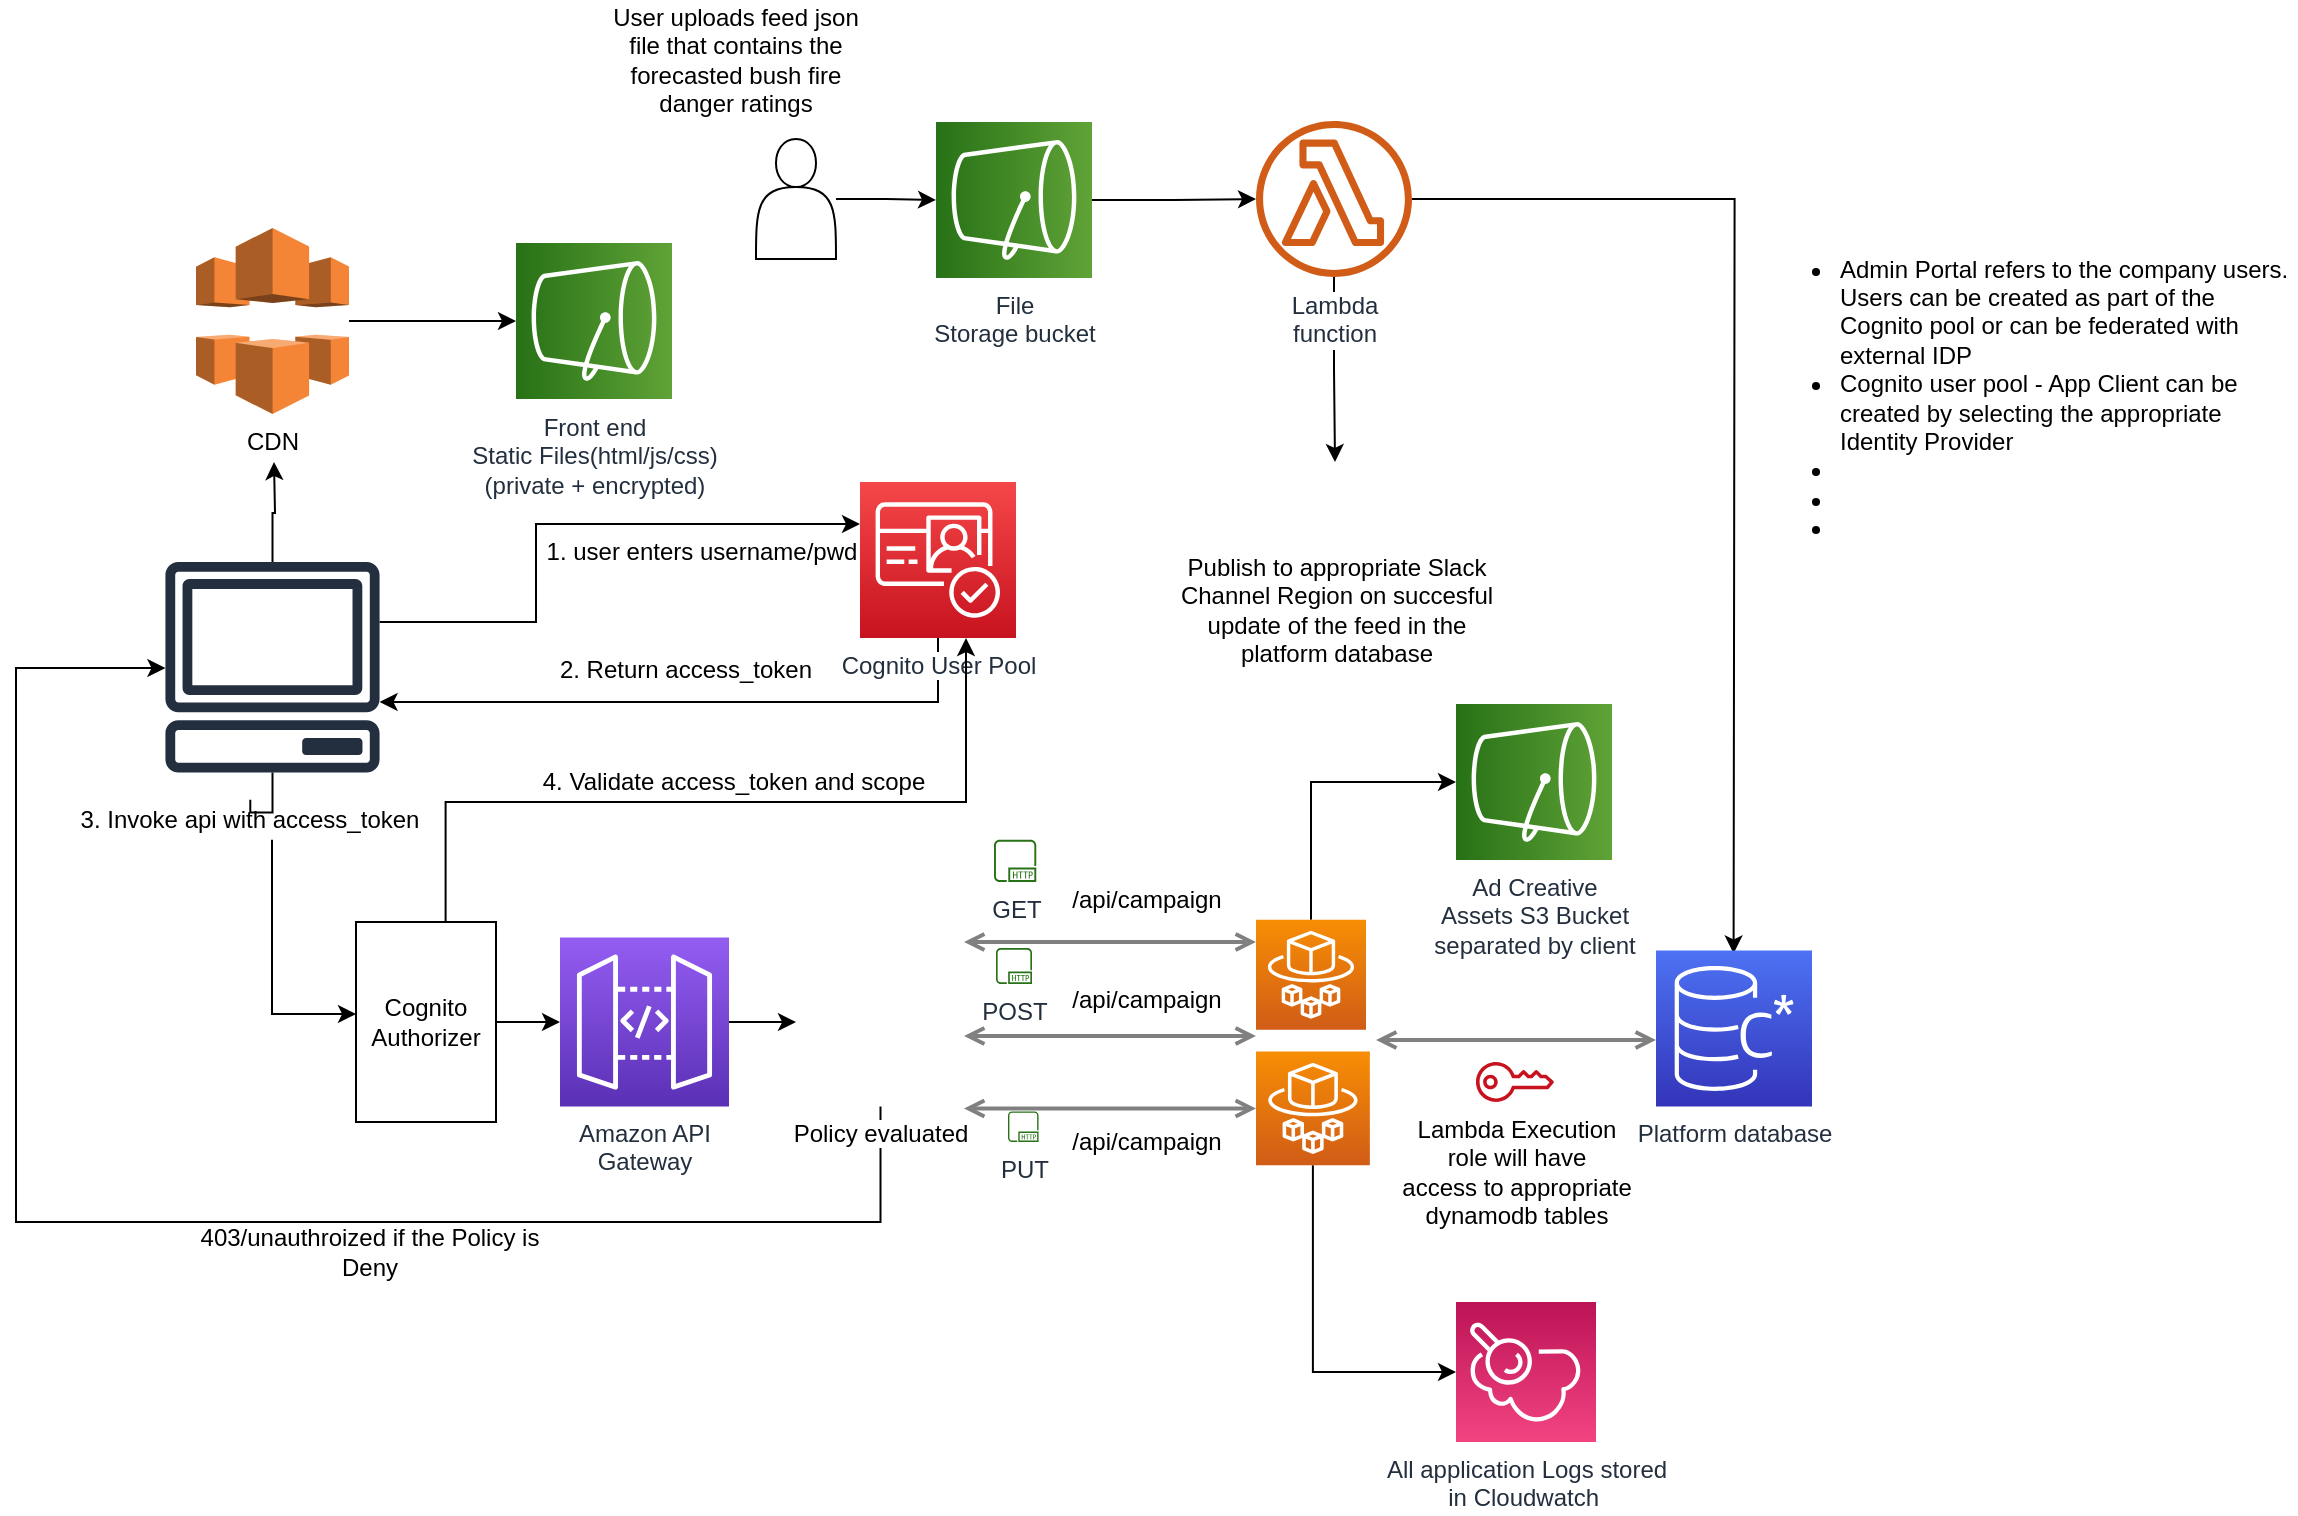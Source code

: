 <mxfile version="14.6.11" type="github" pages="11">
  <diagram name="AdminPortal_Architecture" id="UWuMjynSm3yoGYZ7wEYc">
    <mxGraphModel dx="1278" dy="548" grid="1" gridSize="10" guides="1" tooltips="1" connect="1" arrows="1" fold="1" page="1" pageScale="1" pageWidth="1169" pageHeight="827" math="0" shadow="0">
      <root>
        <mxCell id="oV6eSt7_pDs24Wo_u-xZ-0" />
        <mxCell id="oV6eSt7_pDs24Wo_u-xZ-1" parent="oV6eSt7_pDs24Wo_u-xZ-0" />
        <mxCell id="oV6eSt7_pDs24Wo_u-xZ-2" style="edgeStyle=orthogonalEdgeStyle;rounded=0;orthogonalLoop=1;jettySize=auto;html=1;startArrow=open;startFill=0;endArrow=open;endFill=0;strokeWidth=2;strokeColor=#808080;" parent="oV6eSt7_pDs24Wo_u-xZ-1" edge="1">
          <mxGeometry relative="1" as="geometry">
            <Array as="points">
              <mxPoint x="790" y="579.23" />
              <mxPoint x="790" y="579.23" />
            </Array>
            <mxPoint x="840" y="579" as="targetPoint" />
            <mxPoint x="700" y="579" as="sourcePoint" />
          </mxGeometry>
        </mxCell>
        <mxCell id="oV6eSt7_pDs24Wo_u-xZ-3" style="edgeStyle=orthogonalEdgeStyle;rounded=0;orthogonalLoop=1;jettySize=auto;html=1;startArrow=open;startFill=0;endArrow=open;endFill=0;strokeWidth=2;strokeColor=#808080;" parent="oV6eSt7_pDs24Wo_u-xZ-1" edge="1">
          <mxGeometry relative="1" as="geometry">
            <mxPoint x="494" y="577" as="sourcePoint" />
            <mxPoint x="640" y="577" as="targetPoint" />
            <Array as="points">
              <mxPoint x="515" y="576.23" />
              <mxPoint x="515" y="576.23" />
            </Array>
          </mxGeometry>
        </mxCell>
        <mxCell id="oV6eSt7_pDs24Wo_u-xZ-4" style="edgeStyle=orthogonalEdgeStyle;rounded=0;orthogonalLoop=1;jettySize=auto;html=1;" parent="oV6eSt7_pDs24Wo_u-xZ-1" source="oV6eSt7_pDs24Wo_u-xZ-5" target="oV6eSt7_pDs24Wo_u-xZ-22" edge="1">
          <mxGeometry relative="1" as="geometry">
            <Array as="points">
              <mxPoint x="481" y="410" />
            </Array>
          </mxGeometry>
        </mxCell>
        <mxCell id="oV6eSt7_pDs24Wo_u-xZ-5" value="Cognito User Pool" style="outlineConnect=0;fontColor=#232F3E;gradientColor=#F54749;gradientDirection=north;fillColor=#C7131F;strokeColor=#ffffff;dashed=0;verticalLabelPosition=bottom;verticalAlign=top;align=center;html=1;fontSize=12;fontStyle=0;aspect=fixed;shape=mxgraph.aws4.resourceIcon;resIcon=mxgraph.aws4.cognito;labelBackgroundColor=#ffffff;" parent="oV6eSt7_pDs24Wo_u-xZ-1" vertex="1">
          <mxGeometry x="442" y="300" width="78" height="78" as="geometry" />
        </mxCell>
        <mxCell id="oV6eSt7_pDs24Wo_u-xZ-6" style="edgeStyle=orthogonalEdgeStyle;rounded=0;orthogonalLoop=1;jettySize=auto;html=1;" parent="oV6eSt7_pDs24Wo_u-xZ-1" source="oV6eSt7_pDs24Wo_u-xZ-7" target="oV6eSt7_pDs24Wo_u-xZ-44" edge="1">
          <mxGeometry relative="1" as="geometry" />
        </mxCell>
        <mxCell id="oV6eSt7_pDs24Wo_u-xZ-7" value="Amazon API&lt;br&gt;Gateway&lt;br&gt;" style="outlineConnect=0;fontColor=#232F3E;gradientColor=#945DF2;gradientDirection=north;fillColor=#5A30B5;strokeColor=#ffffff;dashed=0;verticalLabelPosition=bottom;verticalAlign=top;align=center;html=1;fontSize=12;fontStyle=0;aspect=fixed;shape=mxgraph.aws4.resourceIcon;resIcon=mxgraph.aws4.api_gateway;labelBackgroundColor=#ffffff;" parent="oV6eSt7_pDs24Wo_u-xZ-1" vertex="1">
          <mxGeometry x="292" y="527.75" width="84.5" height="84.5" as="geometry" />
        </mxCell>
        <mxCell id="oV6eSt7_pDs24Wo_u-xZ-9" style="edgeStyle=orthogonalEdgeStyle;rounded=0;orthogonalLoop=1;jettySize=auto;html=1;" parent="oV6eSt7_pDs24Wo_u-xZ-1" source="oV6eSt7_pDs24Wo_u-xZ-10" target="oV6eSt7_pDs24Wo_u-xZ-16" edge="1">
          <mxGeometry relative="1" as="geometry" />
        </mxCell>
        <mxCell id="oV6eSt7_pDs24Wo_u-xZ-10" value="File &lt;br&gt;Storage bucket" style="outlineConnect=0;fontColor=#232F3E;gradientColor=#60A337;gradientDirection=north;fillColor=#277116;strokeColor=#ffffff;dashed=0;verticalLabelPosition=bottom;verticalAlign=top;align=center;html=1;fontSize=12;fontStyle=0;aspect=fixed;shape=mxgraph.aws4.resourceIcon;resIcon=mxgraph.aws4.s3;labelBackgroundColor=#ffffff;direction=south;" parent="oV6eSt7_pDs24Wo_u-xZ-1" vertex="1">
          <mxGeometry x="480.0" y="120" width="78" height="78" as="geometry" />
        </mxCell>
        <mxCell id="oV6eSt7_pDs24Wo_u-xZ-12" value="All application Logs stored &lt;br&gt;in Cloudwatch&amp;nbsp;" style="outlineConnect=0;fontColor=#232F3E;gradientColor=#F34482;gradientDirection=north;fillColor=#BC1356;strokeColor=#ffffff;dashed=0;verticalLabelPosition=bottom;verticalAlign=top;align=center;html=1;fontSize=12;fontStyle=0;aspect=fixed;shape=mxgraph.aws4.resourceIcon;resIcon=mxgraph.aws4.cloudwatch;labelBackgroundColor=#ffffff;direction=west;" parent="oV6eSt7_pDs24Wo_u-xZ-1" vertex="1">
          <mxGeometry x="740" y="710" width="70" height="70" as="geometry" />
        </mxCell>
        <mxCell id="oV6eSt7_pDs24Wo_u-xZ-13" value="User uploads feed json file that contains the forecasted bush fire danger ratings" style="text;html=1;strokeColor=none;fillColor=none;align=center;verticalAlign=middle;whiteSpace=wrap;rounded=0;" parent="oV6eSt7_pDs24Wo_u-xZ-1" vertex="1">
          <mxGeometry x="315" y="60" width="130" height="57" as="geometry" />
        </mxCell>
        <mxCell id="oV6eSt7_pDs24Wo_u-xZ-14" style="edgeStyle=orthogonalEdgeStyle;rounded=0;orthogonalLoop=1;jettySize=auto;html=1;" parent="oV6eSt7_pDs24Wo_u-xZ-1" source="oV6eSt7_pDs24Wo_u-xZ-16" edge="1">
          <mxGeometry relative="1" as="geometry">
            <mxPoint x="878.8" y="535.73" as="targetPoint" />
          </mxGeometry>
        </mxCell>
        <mxCell id="oV6eSt7_pDs24Wo_u-xZ-15" style="edgeStyle=orthogonalEdgeStyle;rounded=0;orthogonalLoop=1;jettySize=auto;html=1;" parent="oV6eSt7_pDs24Wo_u-xZ-1" source="oV6eSt7_pDs24Wo_u-xZ-16" target="oV6eSt7_pDs24Wo_u-xZ-33" edge="1">
          <mxGeometry relative="1" as="geometry" />
        </mxCell>
        <mxCell id="oV6eSt7_pDs24Wo_u-xZ-16" value="Lambda&lt;br&gt;function" style="outlineConnect=0;fontColor=#232F3E;gradientColor=none;fillColor=#D05C17;strokeColor=none;dashed=0;verticalLabelPosition=bottom;verticalAlign=top;align=center;html=1;fontSize=12;fontStyle=0;aspect=fixed;pointerEvents=1;shape=mxgraph.aws4.lambda_function;labelBackgroundColor=#ffffff;" parent="oV6eSt7_pDs24Wo_u-xZ-1" vertex="1">
          <mxGeometry x="640" y="119.5" width="78" height="78" as="geometry" />
        </mxCell>
        <mxCell id="oV6eSt7_pDs24Wo_u-xZ-17" value="1. user enters&amp;nbsp;username/pwd" style="text;html=1;strokeColor=none;fillColor=none;align=center;verticalAlign=middle;whiteSpace=wrap;rounded=0;" parent="oV6eSt7_pDs24Wo_u-xZ-1" vertex="1">
          <mxGeometry x="278" y="320" width="170" height="30" as="geometry" />
        </mxCell>
        <mxCell id="oV6eSt7_pDs24Wo_u-xZ-18" value="2. Return access_token" style="text;html=1;strokeColor=none;fillColor=none;align=center;verticalAlign=middle;whiteSpace=wrap;rounded=0;" parent="oV6eSt7_pDs24Wo_u-xZ-1" vertex="1">
          <mxGeometry x="290" y="383.62" width="130" height="20" as="geometry" />
        </mxCell>
        <mxCell id="oV6eSt7_pDs24Wo_u-xZ-19" style="edgeStyle=orthogonalEdgeStyle;rounded=0;orthogonalLoop=1;jettySize=auto;html=1;" parent="oV6eSt7_pDs24Wo_u-xZ-1" source="oV6eSt7_pDs24Wo_u-xZ-22" edge="1">
          <mxGeometry relative="1" as="geometry">
            <mxPoint x="442" y="321" as="targetPoint" />
            <mxPoint x="187.812" y="431" as="sourcePoint" />
            <Array as="points">
              <mxPoint x="280" y="370" />
              <mxPoint x="280" y="321" />
            </Array>
          </mxGeometry>
        </mxCell>
        <mxCell id="oV6eSt7_pDs24Wo_u-xZ-20" style="edgeStyle=orthogonalEdgeStyle;rounded=0;orthogonalLoop=1;jettySize=auto;html=1;" parent="oV6eSt7_pDs24Wo_u-xZ-1" source="oV6eSt7_pDs24Wo_u-xZ-22" edge="1">
          <mxGeometry relative="1" as="geometry">
            <mxPoint x="149" y="290" as="targetPoint" />
          </mxGeometry>
        </mxCell>
        <mxCell id="oV6eSt7_pDs24Wo_u-xZ-21" style="edgeStyle=orthogonalEdgeStyle;rounded=0;orthogonalLoop=1;jettySize=auto;html=1;startArrow=none;" parent="oV6eSt7_pDs24Wo_u-xZ-1" source="oV6eSt7_pDs24Wo_u-xZ-50" target="oV6eSt7_pDs24Wo_u-xZ-28" edge="1">
          <mxGeometry relative="1" as="geometry">
            <Array as="points">
              <mxPoint x="148" y="566" />
            </Array>
          </mxGeometry>
        </mxCell>
        <mxCell id="oV6eSt7_pDs24Wo_u-xZ-22" value="" style="outlineConnect=0;fontColor=#232F3E;gradientColor=none;fillColor=#232F3E;strokeColor=none;dashed=0;verticalLabelPosition=bottom;verticalAlign=top;align=center;html=1;fontSize=12;fontStyle=0;aspect=fixed;pointerEvents=1;shape=mxgraph.aws4.client;" parent="oV6eSt7_pDs24Wo_u-xZ-1" vertex="1">
          <mxGeometry x="94.25" y="340" width="108" height="105.23" as="geometry" />
        </mxCell>
        <mxCell id="oV6eSt7_pDs24Wo_u-xZ-23" value="Front end &lt;br&gt;Static Files(html/js/css)&lt;br&gt;(private + encrypted)" style="outlineConnect=0;fontColor=#232F3E;gradientColor=#60A337;gradientDirection=north;fillColor=#277116;strokeColor=#ffffff;dashed=0;verticalLabelPosition=bottom;verticalAlign=top;align=center;html=1;fontSize=12;fontStyle=0;aspect=fixed;shape=mxgraph.aws4.resourceIcon;resIcon=mxgraph.aws4.s3;labelBackgroundColor=#ffffff;direction=south;" parent="oV6eSt7_pDs24Wo_u-xZ-1" vertex="1">
          <mxGeometry x="270.0" y="180.5" width="78" height="78" as="geometry" />
        </mxCell>
        <mxCell id="oV6eSt7_pDs24Wo_u-xZ-24" style="edgeStyle=orthogonalEdgeStyle;rounded=0;orthogonalLoop=1;jettySize=auto;html=1;" parent="oV6eSt7_pDs24Wo_u-xZ-1" source="oV6eSt7_pDs24Wo_u-xZ-25" target="oV6eSt7_pDs24Wo_u-xZ-23" edge="1">
          <mxGeometry relative="1" as="geometry" />
        </mxCell>
        <mxCell id="oV6eSt7_pDs24Wo_u-xZ-25" value="CDN&lt;br&gt;" style="outlineConnect=0;dashed=0;verticalLabelPosition=bottom;verticalAlign=top;align=center;html=1;shape=mxgraph.aws3.cloudfront;fillColor=#F58536;gradientColor=none;" parent="oV6eSt7_pDs24Wo_u-xZ-1" vertex="1">
          <mxGeometry x="110" y="173" width="76.5" height="93" as="geometry" />
        </mxCell>
        <mxCell id="oV6eSt7_pDs24Wo_u-xZ-26" style="edgeStyle=orthogonalEdgeStyle;rounded=0;orthogonalLoop=1;jettySize=auto;html=1;" parent="oV6eSt7_pDs24Wo_u-xZ-1" source="oV6eSt7_pDs24Wo_u-xZ-28" target="oV6eSt7_pDs24Wo_u-xZ-7" edge="1">
          <mxGeometry relative="1" as="geometry" />
        </mxCell>
        <mxCell id="oV6eSt7_pDs24Wo_u-xZ-27" style="edgeStyle=orthogonalEdgeStyle;rounded=0;orthogonalLoop=1;jettySize=auto;html=1;exitX=0.64;exitY=-0.002;exitDx=0;exitDy=0;exitPerimeter=0;" parent="oV6eSt7_pDs24Wo_u-xZ-1" source="oV6eSt7_pDs24Wo_u-xZ-28" edge="1">
          <mxGeometry relative="1" as="geometry">
            <mxPoint x="234" y="511" as="sourcePoint" />
            <mxPoint x="495" y="378" as="targetPoint" />
            <Array as="points">
              <mxPoint x="235" y="460" />
              <mxPoint x="495" y="460" />
            </Array>
          </mxGeometry>
        </mxCell>
        <mxCell id="oV6eSt7_pDs24Wo_u-xZ-28" value="Cognito&lt;br&gt;Authorizer" style="rounded=0;whiteSpace=wrap;html=1;" parent="oV6eSt7_pDs24Wo_u-xZ-1" vertex="1">
          <mxGeometry x="190" y="520" width="70" height="100" as="geometry" />
        </mxCell>
        <mxCell id="oV6eSt7_pDs24Wo_u-xZ-31" style="edgeStyle=orthogonalEdgeStyle;rounded=0;orthogonalLoop=1;jettySize=auto;html=1;startArrow=open;startFill=0;endArrow=open;endFill=0;strokeWidth=2;strokeColor=#808080;entryX=0;entryY=0.296;entryDx=0;entryDy=0;entryPerimeter=0;" parent="oV6eSt7_pDs24Wo_u-xZ-1" edge="1">
          <mxGeometry relative="1" as="geometry">
            <mxPoint x="494" y="613.23" as="sourcePoint" />
            <mxPoint x="640" y="613.212" as="targetPoint" />
            <Array as="points" />
          </mxGeometry>
        </mxCell>
        <mxCell id="oV6eSt7_pDs24Wo_u-xZ-32" style="edgeStyle=orthogonalEdgeStyle;rounded=0;orthogonalLoop=1;jettySize=auto;html=1;startArrow=open;startFill=0;endArrow=open;endFill=0;strokeWidth=2;strokeColor=#808080;" parent="oV6eSt7_pDs24Wo_u-xZ-1" edge="1">
          <mxGeometry relative="1" as="geometry">
            <mxPoint x="494" y="530" as="sourcePoint" />
            <mxPoint x="640" y="530" as="targetPoint" />
            <Array as="points">
              <mxPoint x="515" y="529.23" />
              <mxPoint x="515" y="529.23" />
            </Array>
          </mxGeometry>
        </mxCell>
        <mxCell id="oV6eSt7_pDs24Wo_u-xZ-33" value="Publish to appropriate Slack&lt;br&gt;Channel Region on succesful &lt;br&gt;update of the feed in the &lt;br&gt;platform database" style="shape=image;html=1;verticalAlign=top;verticalLabelPosition=bottom;labelBackgroundColor=#ffffff;imageAspect=0;aspect=fixed;image=https://cdn4.iconfinder.com/data/icons/logos-and-brands/512/306_Slack_logo-128.png" parent="oV6eSt7_pDs24Wo_u-xZ-1" vertex="1">
          <mxGeometry x="660" y="290" width="39" height="39" as="geometry" />
        </mxCell>
        <mxCell id="oV6eSt7_pDs24Wo_u-xZ-34" style="edgeStyle=orthogonalEdgeStyle;rounded=0;orthogonalLoop=1;jettySize=auto;html=1;" parent="oV6eSt7_pDs24Wo_u-xZ-1" source="oV6eSt7_pDs24Wo_u-xZ-35" target="oV6eSt7_pDs24Wo_u-xZ-10" edge="1">
          <mxGeometry relative="1" as="geometry" />
        </mxCell>
        <mxCell id="oV6eSt7_pDs24Wo_u-xZ-35" value="" style="shape=actor;whiteSpace=wrap;html=1;" parent="oV6eSt7_pDs24Wo_u-xZ-1" vertex="1">
          <mxGeometry x="390" y="128.5" width="40" height="60" as="geometry" />
        </mxCell>
        <mxCell id="oV6eSt7_pDs24Wo_u-xZ-36" value="4. Validate access_token and scope" style="text;html=1;strokeColor=none;fillColor=none;align=center;verticalAlign=middle;whiteSpace=wrap;rounded=0;" parent="oV6eSt7_pDs24Wo_u-xZ-1" vertex="1">
          <mxGeometry x="278" y="440" width="202" height="20" as="geometry" />
        </mxCell>
        <mxCell id="oV6eSt7_pDs24Wo_u-xZ-37" value="/api/campaign" style="text;html=1;align=center;verticalAlign=middle;resizable=0;points=[];autosize=1;strokeColor=none;" parent="oV6eSt7_pDs24Wo_u-xZ-1" vertex="1">
          <mxGeometry x="540" y="498.87" width="90" height="20" as="geometry" />
        </mxCell>
        <mxCell id="oV6eSt7_pDs24Wo_u-xZ-38" value="GET" style="outlineConnect=0;fontColor=#232F3E;gradientColor=none;fillColor=#277116;strokeColor=none;dashed=0;verticalLabelPosition=bottom;verticalAlign=top;align=center;html=1;fontSize=12;fontStyle=0;aspect=fixed;pointerEvents=1;shape=mxgraph.aws4.http_protocol;" parent="oV6eSt7_pDs24Wo_u-xZ-1" vertex="1">
          <mxGeometry x="509" y="478.87" width="21.13" height="21.13" as="geometry" />
        </mxCell>
        <mxCell id="oV6eSt7_pDs24Wo_u-xZ-39" value="POST" style="outlineConnect=0;fontColor=#232F3E;gradientColor=none;fillColor=#277116;strokeColor=none;dashed=0;verticalLabelPosition=bottom;verticalAlign=top;align=center;html=1;fontSize=12;fontStyle=0;aspect=fixed;pointerEvents=1;shape=mxgraph.aws4.http_protocol;" parent="oV6eSt7_pDs24Wo_u-xZ-1" vertex="1">
          <mxGeometry x="510" y="533" width="18" height="18" as="geometry" />
        </mxCell>
        <mxCell id="oV6eSt7_pDs24Wo_u-xZ-40" value="/api/campaign" style="text;html=1;align=center;verticalAlign=middle;resizable=0;points=[];autosize=1;strokeColor=none;" parent="oV6eSt7_pDs24Wo_u-xZ-1" vertex="1">
          <mxGeometry x="540" y="549.23" width="90" height="20" as="geometry" />
        </mxCell>
        <mxCell id="oV6eSt7_pDs24Wo_u-xZ-41" value="PUT" style="outlineConnect=0;fontColor=#232F3E;gradientColor=none;fillColor=#277116;strokeColor=none;dashed=0;verticalLabelPosition=bottom;verticalAlign=top;align=center;html=1;fontSize=12;fontStyle=0;aspect=fixed;pointerEvents=1;shape=mxgraph.aws4.http_protocol;" parent="oV6eSt7_pDs24Wo_u-xZ-1" vertex="1">
          <mxGeometry x="516" y="614.73" width="15.27" height="15.27" as="geometry" />
        </mxCell>
        <mxCell id="oV6eSt7_pDs24Wo_u-xZ-42" value="/api/campaign" style="text;html=1;align=center;verticalAlign=middle;resizable=0;points=[];autosize=1;strokeColor=none;" parent="oV6eSt7_pDs24Wo_u-xZ-1" vertex="1">
          <mxGeometry x="540" y="619.73" width="90" height="20" as="geometry" />
        </mxCell>
        <mxCell id="oV6eSt7_pDs24Wo_u-xZ-43" style="edgeStyle=orthogonalEdgeStyle;rounded=0;orthogonalLoop=1;jettySize=auto;html=1;" parent="oV6eSt7_pDs24Wo_u-xZ-1" source="oV6eSt7_pDs24Wo_u-xZ-44" target="oV6eSt7_pDs24Wo_u-xZ-22" edge="1">
          <mxGeometry relative="1" as="geometry">
            <mxPoint x="20" y="370" as="targetPoint" />
            <Array as="points">
              <mxPoint x="452" y="670" />
              <mxPoint x="20" y="670" />
              <mxPoint x="20" y="393" />
            </Array>
          </mxGeometry>
        </mxCell>
        <mxCell id="oV6eSt7_pDs24Wo_u-xZ-44" value="Policy evaluated" style="shape=image;html=1;verticalAlign=top;verticalLabelPosition=bottom;labelBackgroundColor=#ffffff;imageAspect=0;aspect=fixed;image=https://cdn0.iconfinder.com/data/icons/infectious-pandemics/480/13-sheild-128.png;fillColor=#00CCCC;" parent="oV6eSt7_pDs24Wo_u-xZ-1" vertex="1">
          <mxGeometry x="410" y="527.75" width="84.5" height="84.5" as="geometry" />
        </mxCell>
        <mxCell id="oV6eSt7_pDs24Wo_u-xZ-45" value="403/unauthroized if the Policy is Deny" style="text;html=1;strokeColor=none;fillColor=none;align=center;verticalAlign=middle;whiteSpace=wrap;rounded=0;" parent="oV6eSt7_pDs24Wo_u-xZ-1" vertex="1">
          <mxGeometry x="110" y="675" width="174.25" height="20" as="geometry" />
        </mxCell>
        <mxCell id="oV6eSt7_pDs24Wo_u-xZ-46" value="Ad Creative&lt;br&gt;Assets S3 Bucket&lt;br&gt;separated by client" style="outlineConnect=0;fontColor=#232F3E;gradientColor=#60A337;gradientDirection=north;fillColor=#277116;strokeColor=#ffffff;dashed=0;verticalLabelPosition=bottom;verticalAlign=top;align=center;html=1;fontSize=12;fontStyle=0;aspect=fixed;shape=mxgraph.aws4.resourceIcon;resIcon=mxgraph.aws4.s3;labelBackgroundColor=#ffffff;direction=south;" parent="oV6eSt7_pDs24Wo_u-xZ-1" vertex="1">
          <mxGeometry x="740.0" y="411" width="78" height="78" as="geometry" />
        </mxCell>
        <mxCell id="oV6eSt7_pDs24Wo_u-xZ-47" value="&lt;span style=&quot;color: rgb(0 , 0 , 0)&quot;&gt;Lambda Execution &lt;br&gt;role&amp;nbsp;will have &lt;br&gt;access&amp;nbsp;to appropriate&lt;br&gt;dynamodb tables&lt;/span&gt;" style="outlineConnect=0;fontColor=#232F3E;gradientColor=none;fillColor=#C7131F;strokeColor=none;dashed=0;verticalLabelPosition=bottom;verticalAlign=top;align=center;html=1;fontSize=12;fontStyle=0;aspect=fixed;pointerEvents=1;shape=mxgraph.aws4.addon;" parent="oV6eSt7_pDs24Wo_u-xZ-1" vertex="1">
          <mxGeometry x="750" y="590" width="39" height="20" as="geometry" />
        </mxCell>
        <mxCell id="oV6eSt7_pDs24Wo_u-xZ-48" style="edgeStyle=orthogonalEdgeStyle;rounded=0;orthogonalLoop=1;jettySize=auto;html=1;" parent="oV6eSt7_pDs24Wo_u-xZ-1" source="oV6eSt7_pDs24Wo_u-xZ-49" target="oV6eSt7_pDs24Wo_u-xZ-12" edge="1">
          <mxGeometry relative="1" as="geometry">
            <Array as="points">
              <mxPoint x="668" y="745" />
            </Array>
          </mxGeometry>
        </mxCell>
        <mxCell id="oV6eSt7_pDs24Wo_u-xZ-49" value="" style="points=[[0,0,0],[0.25,0,0],[0.5,0,0],[0.75,0,0],[1,0,0],[0,1,0],[0.25,1,0],[0.5,1,0],[0.75,1,0],[1,1,0],[0,0.25,0],[0,0.5,0],[0,0.75,0],[1,0.25,0],[1,0.5,0],[1,0.75,0]];outlineConnect=0;fontColor=#232F3E;gradientColor=#F78E04;gradientDirection=north;fillColor=#D05C17;strokeColor=#ffffff;dashed=0;verticalLabelPosition=bottom;verticalAlign=top;align=center;html=1;fontSize=12;fontStyle=0;aspect=fixed;shape=mxgraph.aws4.resourceIcon;resIcon=mxgraph.aws4.fargate;" parent="oV6eSt7_pDs24Wo_u-xZ-1" vertex="1">
          <mxGeometry x="640" y="584.73" width="56.93" height="56.93" as="geometry" />
        </mxCell>
        <mxCell id="oV6eSt7_pDs24Wo_u-xZ-50" value="3. Invoke api with access_token" style="text;html=1;strokeColor=none;fillColor=none;align=center;verticalAlign=middle;whiteSpace=wrap;rounded=0;" parent="oV6eSt7_pDs24Wo_u-xZ-1" vertex="1">
          <mxGeometry x="50" y="458.87" width="174.25" height="20" as="geometry" />
        </mxCell>
        <mxCell id="oV6eSt7_pDs24Wo_u-xZ-51" value="" style="edgeStyle=orthogonalEdgeStyle;rounded=0;orthogonalLoop=1;jettySize=auto;html=1;endArrow=none;" parent="oV6eSt7_pDs24Wo_u-xZ-1" source="oV6eSt7_pDs24Wo_u-xZ-22" target="oV6eSt7_pDs24Wo_u-xZ-50" edge="1">
          <mxGeometry relative="1" as="geometry">
            <mxPoint x="148.3" y="445.23" as="sourcePoint" />
            <mxPoint x="190" y="566" as="targetPoint" />
            <Array as="points" />
          </mxGeometry>
        </mxCell>
        <mxCell id="oV6eSt7_pDs24Wo_u-xZ-54" value="&lt;ul&gt;&lt;li&gt;&lt;span style=&quot;text-align: center&quot;&gt;Admin Portal refers to the company users. Users can be created as part of the Cognito pool or can be federated with external IDP&lt;/span&gt;&lt;br&gt;&lt;/li&gt;&lt;li&gt;Cognito user pool - App Client can be created by selecting the appropriate Identity Provider&lt;/li&gt;&lt;li&gt;&lt;br&gt;&lt;/li&gt;&lt;li&gt;&lt;br&gt;&lt;/li&gt;&lt;li&gt;&lt;br&gt;&lt;/li&gt;&lt;/ul&gt;" style="text;strokeColor=none;fillColor=none;html=1;whiteSpace=wrap;verticalAlign=middle;overflow=hidden;" parent="oV6eSt7_pDs24Wo_u-xZ-1" vertex="1">
          <mxGeometry x="890" y="156" width="270" height="204" as="geometry" />
        </mxCell>
        <mxCell id="oV6eSt7_pDs24Wo_u-xZ-57" style="edgeStyle=orthogonalEdgeStyle;rounded=0;orthogonalLoop=1;jettySize=auto;html=1;" parent="oV6eSt7_pDs24Wo_u-xZ-1" source="oV6eSt7_pDs24Wo_u-xZ-55" target="oV6eSt7_pDs24Wo_u-xZ-46" edge="1">
          <mxGeometry relative="1" as="geometry">
            <Array as="points">
              <mxPoint x="668" y="450" />
            </Array>
          </mxGeometry>
        </mxCell>
        <mxCell id="oV6eSt7_pDs24Wo_u-xZ-55" value="" style="points=[[0,0,0],[0.25,0,0],[0.5,0,0],[0.75,0,0],[1,0,0],[0,1,0],[0.25,1,0],[0.5,1,0],[0.75,1,0],[1,1,0],[0,0.25,0],[0,0.5,0],[0,0.75,0],[1,0.25,0],[1,0.5,0],[1,0.75,0]];outlineConnect=0;fontColor=#232F3E;gradientColor=#F78E04;gradientDirection=north;fillColor=#D05C17;strokeColor=#ffffff;dashed=0;verticalLabelPosition=bottom;verticalAlign=top;align=center;html=1;fontSize=12;fontStyle=0;aspect=fixed;shape=mxgraph.aws4.resourceIcon;resIcon=mxgraph.aws4.fargate;" parent="oV6eSt7_pDs24Wo_u-xZ-1" vertex="1">
          <mxGeometry x="640" y="518.87" width="55" height="55" as="geometry" />
        </mxCell>
        <mxCell id="073r3c8-VZeJKiGn1QmP-0" value="Platform database" style="points=[[0,0,0],[0.25,0,0],[0.5,0,0],[0.75,0,0],[1,0,0],[0,1,0],[0.25,1,0],[0.5,1,0],[0.75,1,0],[1,1,0],[0,0.25,0],[0,0.5,0],[0,0.75,0],[1,0.25,0],[1,0.5,0],[1,0.75,0]];outlineConnect=0;fontColor=#232F3E;gradientColor=#4D72F3;gradientDirection=north;fillColor=#3334B9;strokeColor=#ffffff;dashed=0;verticalLabelPosition=bottom;verticalAlign=top;align=center;html=1;fontSize=12;fontStyle=0;aspect=fixed;shape=mxgraph.aws4.resourceIcon;resIcon=mxgraph.aws4.managed_apache_cassandra_service;" parent="oV6eSt7_pDs24Wo_u-xZ-1" vertex="1">
          <mxGeometry x="840" y="534.25" width="78" height="78" as="geometry" />
        </mxCell>
      </root>
    </mxGraphModel>
  </diagram>
  <diagram id="Ht1M8jgEwFfnCIfOTk4-" name="CampaignPortal_Architecture">
    <mxGraphModel dx="2447" dy="548" grid="0" gridSize="10" guides="1" tooltips="1" connect="1" arrows="1" fold="1" page="1" pageScale="1" pageWidth="1169" pageHeight="827" math="0" shadow="0">
      <root>
        <mxCell id="0" />
        <mxCell id="1" parent="0" />
        <mxCell id="UEzPUAAOIrF-is8g5C7q-133" style="edgeStyle=orthogonalEdgeStyle;rounded=0;orthogonalLoop=1;jettySize=auto;html=1;startArrow=open;startFill=0;endArrow=open;endFill=0;strokeWidth=2;strokeColor=#808080;" parent="1" edge="1">
          <mxGeometry relative="1" as="geometry">
            <Array as="points">
              <mxPoint x="790" y="579.23" />
              <mxPoint x="790" y="579.23" />
            </Array>
            <mxPoint x="840" y="579" as="targetPoint" />
            <mxPoint x="700" y="579" as="sourcePoint" />
          </mxGeometry>
        </mxCell>
        <mxCell id="UEzPUAAOIrF-is8g5C7q-142" style="edgeStyle=orthogonalEdgeStyle;rounded=0;orthogonalLoop=1;jettySize=auto;html=1;startArrow=open;startFill=0;endArrow=open;endFill=0;strokeWidth=2;strokeColor=#808080;" parent="1" edge="1">
          <mxGeometry relative="1" as="geometry">
            <mxPoint x="494" y="577" as="sourcePoint" />
            <mxPoint x="640" y="577" as="targetPoint" />
            <Array as="points">
              <mxPoint x="515" y="576.23" />
              <mxPoint x="515" y="576.23" />
            </Array>
          </mxGeometry>
        </mxCell>
        <mxCell id="V-STVvqY2KK-GqgoBENX-16" style="edgeStyle=orthogonalEdgeStyle;rounded=0;orthogonalLoop=1;jettySize=auto;html=1;" parent="1" source="UEzPUAAOIrF-is8g5C7q-111" target="fc9vdhBPrBxlH9aMz3zb-12" edge="1">
          <mxGeometry relative="1" as="geometry">
            <Array as="points">
              <mxPoint x="370" y="410" />
            </Array>
          </mxGeometry>
        </mxCell>
        <mxCell id="UEzPUAAOIrF-is8g5C7q-111" value="Amazon &lt;br&gt;Cognito" style="outlineConnect=0;fontColor=#232F3E;gradientColor=#F54749;gradientDirection=north;fillColor=#C7131F;strokeColor=#ffffff;dashed=0;verticalLabelPosition=bottom;verticalAlign=top;align=center;html=1;fontSize=12;fontStyle=0;aspect=fixed;shape=mxgraph.aws4.resourceIcon;resIcon=mxgraph.aws4.cognito;labelBackgroundColor=#ffffff;" parent="1" vertex="1">
          <mxGeometry x="355" y="310" width="50" height="50" as="geometry" />
        </mxCell>
        <mxCell id="blPUywzMEi4NAyKSb0v3-4" style="edgeStyle=orthogonalEdgeStyle;rounded=0;orthogonalLoop=1;jettySize=auto;html=1;" parent="1" source="UEzPUAAOIrF-is8g5C7q-114" target="blPUywzMEi4NAyKSb0v3-1" edge="1">
          <mxGeometry relative="1" as="geometry" />
        </mxCell>
        <mxCell id="-qADH8aqK6CVSLKx4CMV-4" style="edgeStyle=orthogonalEdgeStyle;rounded=0;orthogonalLoop=1;jettySize=auto;html=1;" parent="1" source="UEzPUAAOIrF-is8g5C7q-114" target="UEzPUAAOIrF-is8g5C7q-121" edge="1">
          <mxGeometry relative="1" as="geometry">
            <Array as="points">
              <mxPoint x="334" y="710" />
            </Array>
          </mxGeometry>
        </mxCell>
        <mxCell id="UEzPUAAOIrF-is8g5C7q-114" value="Amazon API&lt;br&gt;Gateway&lt;br&gt;" style="outlineConnect=0;fontColor=#232F3E;gradientColor=#945DF2;gradientDirection=north;fillColor=#5A30B5;strokeColor=#ffffff;dashed=0;verticalLabelPosition=bottom;verticalAlign=top;align=center;html=1;fontSize=12;fontStyle=0;aspect=fixed;shape=mxgraph.aws4.resourceIcon;resIcon=mxgraph.aws4.api_gateway;labelBackgroundColor=#ffffff;" parent="1" vertex="1">
          <mxGeometry x="292" y="527.75" width="84.5" height="84.5" as="geometry" />
        </mxCell>
        <mxCell id="-qADH8aqK6CVSLKx4CMV-8" style="edgeStyle=orthogonalEdgeStyle;rounded=0;orthogonalLoop=1;jettySize=auto;html=1;" parent="1" source="UEzPUAAOIrF-is8g5C7q-121" target="-qADH8aqK6CVSLKx4CMV-7" edge="1">
          <mxGeometry relative="1" as="geometry" />
        </mxCell>
        <mxCell id="UEzPUAAOIrF-is8g5C7q-121" value="All Logs stored &lt;br&gt;in Cloudwatch&amp;nbsp;" style="outlineConnect=0;fontColor=#232F3E;gradientColor=#F34482;gradientDirection=north;fillColor=#BC1356;strokeColor=#ffffff;dashed=0;verticalLabelPosition=bottom;verticalAlign=top;align=center;html=1;fontSize=12;fontStyle=0;aspect=fixed;shape=mxgraph.aws4.resourceIcon;resIcon=mxgraph.aws4.cloudwatch;labelBackgroundColor=#ffffff;direction=west;" parent="1" vertex="1">
          <mxGeometry x="480" y="682.5" width="45" height="45" as="geometry" />
        </mxCell>
        <mxCell id="fc9vdhBPrBxlH9aMz3zb-6" value="User uploads feed json file that contains the forecasted bush fire danger ratings" style="text;html=1;strokeColor=none;fillColor=none;align=center;verticalAlign=middle;whiteSpace=wrap;rounded=0;" parent="1" vertex="1">
          <mxGeometry x="315" y="60" width="130" height="57" as="geometry" />
        </mxCell>
        <mxCell id="fc9vdhBPrBxlH9aMz3zb-17" value="1. user enters&amp;nbsp;&lt;br&gt;username/pwd" style="text;html=1;strokeColor=none;fillColor=none;align=center;verticalAlign=middle;whiteSpace=wrap;rounded=0;" parent="1" vertex="1">
          <mxGeometry x="220" y="310" width="120" height="20" as="geometry" />
        </mxCell>
        <mxCell id="fc9vdhBPrBxlH9aMz3zb-18" value="2. Return access_token" style="text;html=1;strokeColor=none;fillColor=none;align=center;verticalAlign=middle;whiteSpace=wrap;rounded=0;" parent="1" vertex="1">
          <mxGeometry x="210" y="383.62" width="130" height="20" as="geometry" />
        </mxCell>
        <mxCell id="15eJNgmU0oLCtbuag_Uw-15" style="edgeStyle=orthogonalEdgeStyle;rounded=0;orthogonalLoop=1;jettySize=auto;html=1;" parent="1" source="fc9vdhBPrBxlH9aMz3zb-12" target="UEzPUAAOIrF-is8g5C7q-111" edge="1">
          <mxGeometry relative="1" as="geometry" />
        </mxCell>
        <mxCell id="15eJNgmU0oLCtbuag_Uw-20" style="edgeStyle=orthogonalEdgeStyle;rounded=0;orthogonalLoop=1;jettySize=auto;html=1;" parent="1" source="fc9vdhBPrBxlH9aMz3zb-12" target="V-STVvqY2KK-GqgoBENX-15" edge="1">
          <mxGeometry relative="1" as="geometry">
            <Array as="points">
              <mxPoint x="140" y="569" />
            </Array>
          </mxGeometry>
        </mxCell>
        <mxCell id="Pa1PaHfHfLKxNLhJAFkE-2" style="edgeStyle=orthogonalEdgeStyle;rounded=0;orthogonalLoop=1;jettySize=auto;html=1;entryX=1;entryY=0.5;entryDx=0;entryDy=0;entryPerimeter=0;" parent="1" source="fc9vdhBPrBxlH9aMz3zb-12" target="15eJNgmU0oLCtbuag_Uw-1" edge="1">
          <mxGeometry relative="1" as="geometry">
            <Array as="points">
              <mxPoint x="154" y="314" />
            </Array>
          </mxGeometry>
        </mxCell>
        <mxCell id="fc9vdhBPrBxlH9aMz3zb-12" value="" style="outlineConnect=0;fontColor=#232F3E;gradientColor=none;fillColor=#232F3E;strokeColor=none;dashed=0;verticalLabelPosition=bottom;verticalAlign=top;align=center;html=1;fontSize=12;fontStyle=0;aspect=fixed;pointerEvents=1;shape=mxgraph.aws4.client;" parent="1" vertex="1">
          <mxGeometry x="112.33" y="343.5" width="71.84" height="70" as="geometry" />
        </mxCell>
        <mxCell id="V-STVvqY2KK-GqgoBENX-1" value="Front end &lt;br&gt;Static Files(html/js/css)&lt;br&gt;(private + encrypted)" style="outlineConnect=0;fontColor=#232F3E;gradientColor=#60A337;gradientDirection=north;fillColor=#277116;strokeColor=#ffffff;dashed=0;verticalLabelPosition=bottom;verticalAlign=top;align=center;html=1;fontSize=12;fontStyle=0;aspect=fixed;shape=mxgraph.aws4.resourceIcon;resIcon=mxgraph.aws4.s3;labelBackgroundColor=#ffffff;direction=south;" parent="1" vertex="1">
          <mxGeometry x="-140" y="287.75" width="52.5" height="52.5" as="geometry" />
        </mxCell>
        <mxCell id="1LnekZPHZ9DSW1RYu5sl-2" style="edgeStyle=orthogonalEdgeStyle;rounded=0;orthogonalLoop=1;jettySize=auto;html=1;" parent="1" source="V-STVvqY2KK-GqgoBENX-15" target="UEzPUAAOIrF-is8g5C7q-114" edge="1">
          <mxGeometry relative="1" as="geometry" />
        </mxCell>
        <mxCell id="AxR7FX5OSzMuSZQ9kng3-1" style="edgeStyle=orthogonalEdgeStyle;rounded=0;orthogonalLoop=1;jettySize=auto;html=1;" parent="1" source="V-STVvqY2KK-GqgoBENX-15" target="UEzPUAAOIrF-is8g5C7q-111" edge="1">
          <mxGeometry relative="1" as="geometry">
            <Array as="points">
              <mxPoint x="222" y="470" />
              <mxPoint x="380" y="470" />
            </Array>
          </mxGeometry>
        </mxCell>
        <mxCell id="V-STVvqY2KK-GqgoBENX-15" value="Cognito&lt;br&gt;Authorizer" style="rounded=0;whiteSpace=wrap;html=1;" parent="1" vertex="1">
          <mxGeometry x="190" y="528" width="64.17" height="82.25" as="geometry" />
        </mxCell>
        <mxCell id="V-STVvqY2KK-GqgoBENX-24" style="edgeStyle=orthogonalEdgeStyle;rounded=0;orthogonalLoop=1;jettySize=auto;html=1;startArrow=open;startFill=0;endArrow=open;endFill=0;strokeWidth=2;strokeColor=#808080;entryX=0;entryY=0.296;entryDx=0;entryDy=0;entryPerimeter=0;" parent="1" edge="1">
          <mxGeometry relative="1" as="geometry">
            <mxPoint x="494" y="613.23" as="sourcePoint" />
            <mxPoint x="640" y="613.212" as="targetPoint" />
            <Array as="points" />
          </mxGeometry>
        </mxCell>
        <mxCell id="V-STVvqY2KK-GqgoBENX-30" style="edgeStyle=orthogonalEdgeStyle;rounded=0;orthogonalLoop=1;jettySize=auto;html=1;startArrow=open;startFill=0;endArrow=open;endFill=0;strokeWidth=2;strokeColor=#808080;" parent="1" edge="1">
          <mxGeometry relative="1" as="geometry">
            <mxPoint x="494" y="530" as="sourcePoint" />
            <mxPoint x="640" y="530" as="targetPoint" />
            <Array as="points">
              <mxPoint x="515" y="529.23" />
              <mxPoint x="515" y="529.23" />
            </Array>
          </mxGeometry>
        </mxCell>
        <mxCell id="1LnekZPHZ9DSW1RYu5sl-4" value="4. Validate access_token and scope" style="text;html=1;strokeColor=none;fillColor=none;align=center;verticalAlign=middle;whiteSpace=wrap;rounded=0;" parent="1" vertex="1">
          <mxGeometry x="278" y="440" width="202" height="20" as="geometry" />
        </mxCell>
        <mxCell id="1LnekZPHZ9DSW1RYu5sl-5" value="/api/campaign" style="text;html=1;align=center;verticalAlign=middle;resizable=0;points=[];autosize=1;strokeColor=none;" parent="1" vertex="1">
          <mxGeometry x="540" y="498.87" width="90" height="20" as="geometry" />
        </mxCell>
        <mxCell id="1LnekZPHZ9DSW1RYu5sl-6" value="GET" style="outlineConnect=0;fontColor=#232F3E;gradientColor=none;fillColor=#277116;strokeColor=none;dashed=0;verticalLabelPosition=bottom;verticalAlign=top;align=center;html=1;fontSize=12;fontStyle=0;aspect=fixed;pointerEvents=1;shape=mxgraph.aws4.http_protocol;" parent="1" vertex="1">
          <mxGeometry x="509" y="478.87" width="21.13" height="21.13" as="geometry" />
        </mxCell>
        <mxCell id="1LnekZPHZ9DSW1RYu5sl-7" value="POST" style="outlineConnect=0;fontColor=#232F3E;gradientColor=none;fillColor=#277116;strokeColor=none;dashed=0;verticalLabelPosition=bottom;verticalAlign=top;align=center;html=1;fontSize=12;fontStyle=0;aspect=fixed;pointerEvents=1;shape=mxgraph.aws4.http_protocol;" parent="1" vertex="1">
          <mxGeometry x="510" y="533" width="18" height="18" as="geometry" />
        </mxCell>
        <mxCell id="1LnekZPHZ9DSW1RYu5sl-8" value="/api/campaign" style="text;html=1;align=center;verticalAlign=middle;resizable=0;points=[];autosize=1;strokeColor=none;" parent="1" vertex="1">
          <mxGeometry x="540" y="549.23" width="90" height="20" as="geometry" />
        </mxCell>
        <mxCell id="1LnekZPHZ9DSW1RYu5sl-9" value="PUT" style="outlineConnect=0;fontColor=#232F3E;gradientColor=none;fillColor=#277116;strokeColor=none;dashed=0;verticalLabelPosition=bottom;verticalAlign=top;align=center;html=1;fontSize=12;fontStyle=0;aspect=fixed;pointerEvents=1;shape=mxgraph.aws4.http_protocol;" parent="1" vertex="1">
          <mxGeometry x="514.86" y="576.98" width="15.27" height="15.27" as="geometry" />
        </mxCell>
        <mxCell id="1LnekZPHZ9DSW1RYu5sl-10" value="/api/campaign" style="text;html=1;align=center;verticalAlign=middle;resizable=0;points=[];autosize=1;strokeColor=none;" parent="1" vertex="1">
          <mxGeometry x="543.75" y="592.25" width="90" height="20" as="geometry" />
        </mxCell>
        <mxCell id="blPUywzMEi4NAyKSb0v3-5" style="edgeStyle=orthogonalEdgeStyle;rounded=0;orthogonalLoop=1;jettySize=auto;html=1;" parent="1" source="blPUywzMEi4NAyKSb0v3-1" target="fc9vdhBPrBxlH9aMz3zb-12" edge="1">
          <mxGeometry relative="1" as="geometry">
            <mxPoint x="20" y="370" as="targetPoint" />
            <Array as="points">
              <mxPoint x="452" y="670" />
              <mxPoint x="85" y="670" />
              <mxPoint x="85" y="393" />
            </Array>
          </mxGeometry>
        </mxCell>
        <mxCell id="blPUywzMEi4NAyKSb0v3-1" value="Policy evaluated" style="shape=image;html=1;verticalAlign=top;verticalLabelPosition=bottom;labelBackgroundColor=#ffffff;imageAspect=0;aspect=fixed;image=https://cdn0.iconfinder.com/data/icons/infectious-pandemics/480/13-sheild-128.png;fillColor=#00CCCC;" parent="1" vertex="1">
          <mxGeometry x="410" y="527.75" width="84.5" height="84.5" as="geometry" />
        </mxCell>
        <mxCell id="blPUywzMEi4NAyKSb0v3-6" value="403/unauthroized if the Policy is Deny" style="text;html=1;strokeColor=none;fillColor=none;align=center;verticalAlign=middle;whiteSpace=wrap;rounded=0;" parent="1" vertex="1">
          <mxGeometry x="110" y="675" width="174.25" height="20" as="geometry" />
        </mxCell>
        <mxCell id="blPUywzMEi4NAyKSb0v3-7" value="Ad Creative&amp;nbsp;Assets stored in &lt;br&gt;S3 Bucket&amp;nbsp;separated by client" style="outlineConnect=0;fontColor=#232F3E;gradientColor=#60A337;gradientDirection=north;fillColor=#277116;strokeColor=#ffffff;dashed=0;verticalLabelPosition=bottom;verticalAlign=top;align=center;html=1;fontSize=12;fontStyle=0;aspect=fixed;shape=mxgraph.aws4.resourceIcon;resIcon=mxgraph.aws4.s3;labelBackgroundColor=#ffffff;direction=south;" parent="1" vertex="1">
          <mxGeometry x="640" y="325" width="58" height="58" as="geometry" />
        </mxCell>
        <mxCell id="U2u4DdYxwqLJGmDLielr-1" style="edgeStyle=orthogonalEdgeStyle;rounded=0;orthogonalLoop=1;jettySize=auto;html=1;" parent="1" source="K-_JjG2z_SURaJ40FDKq-1" target="UEzPUAAOIrF-is8g5C7q-121" edge="1">
          <mxGeometry relative="1" as="geometry">
            <Array as="points">
              <mxPoint x="668" y="710" />
            </Array>
          </mxGeometry>
        </mxCell>
        <mxCell id="15eJNgmU0oLCtbuag_Uw-7" style="edgeStyle=orthogonalEdgeStyle;rounded=0;orthogonalLoop=1;jettySize=auto;html=1;entryX=0;entryY=0.5;entryDx=0;entryDy=0;entryPerimeter=0;" parent="1" source="K-_JjG2z_SURaJ40FDKq-1" target="15eJNgmU0oLCtbuag_Uw-6" edge="1">
          <mxGeometry relative="1" as="geometry" />
        </mxCell>
        <mxCell id="K-_JjG2z_SURaJ40FDKq-1" value="" style="points=[[0,0,0],[0.25,0,0],[0.5,0,0],[0.75,0,0],[1,0,0],[0,1,0],[0.25,1,0],[0.5,1,0],[0.75,1,0],[1,1,0],[0,0.25,0],[0,0.5,0],[0,0.75,0],[1,0.25,0],[1,0.5,0],[1,0.75,0]];outlineConnect=0;fontColor=#232F3E;gradientColor=#F78E04;gradientDirection=north;fillColor=#D05C17;strokeColor=#ffffff;dashed=0;verticalLabelPosition=bottom;verticalAlign=top;align=center;html=1;fontSize=12;fontStyle=0;aspect=fixed;shape=mxgraph.aws4.resourceIcon;resIcon=mxgraph.aws4.fargate;" parent="1" vertex="1">
          <mxGeometry x="640" y="602.23" width="55" height="55" as="geometry" />
        </mxCell>
        <mxCell id="uhBr9MxJfF1X4AjONcv3-1" value="" style="points=[[0,0,0],[0.25,0,0],[0.5,0,0],[0.75,0,0],[1,0,0],[0,1,0],[0.25,1,0],[0.5,1,0],[0.75,1,0],[1,1,0],[0,0.25,0],[0,0.5,0],[0,0.75,0],[1,0.25,0],[1,0.5,0],[1,0.75,0]];outlineConnect=0;fontColor=#232F3E;gradientColor=#F78E04;gradientDirection=north;fillColor=#D05C17;strokeColor=#ffffff;dashed=0;verticalLabelPosition=bottom;verticalAlign=top;align=center;html=1;fontSize=12;fontStyle=0;aspect=fixed;shape=mxgraph.aws4.resourceIcon;resIcon=mxgraph.aws4.fargate;" parent="1" vertex="1">
          <mxGeometry x="640" y="542.5" width="55" height="55" as="geometry" />
        </mxCell>
        <mxCell id="eyamJoSEm8TuGqcu_-Pb-19" style="edgeStyle=orthogonalEdgeStyle;rounded=0;orthogonalLoop=1;jettySize=auto;html=1;" parent="1" source="uhBr9MxJfF1X4AjONcv3-2" target="blPUywzMEi4NAyKSb0v3-7" edge="1">
          <mxGeometry relative="1" as="geometry">
            <Array as="points">
              <mxPoint x="670" y="394" />
            </Array>
          </mxGeometry>
        </mxCell>
        <mxCell id="DEK9_N4mxJpqw6hf33AM-2" style="edgeStyle=orthogonalEdgeStyle;rounded=0;orthogonalLoop=1;jettySize=auto;html=1;entryX=0;entryY=0.5;entryDx=0;entryDy=0;entryPerimeter=0;" parent="1" source="uhBr9MxJfF1X4AjONcv3-2" target="nO1DdiSFg3LDOp45LbnZ-1" edge="1">
          <mxGeometry relative="1" as="geometry" />
        </mxCell>
        <mxCell id="uhBr9MxJfF1X4AjONcv3-2" value="" style="points=[[0,0,0],[0.25,0,0],[0.5,0,0],[0.75,0,0],[1,0,0],[0,1,0],[0.25,1,0],[0.5,1,0],[0.75,1,0],[1,1,0],[0,0.25,0],[0,0.5,0],[0,0.75,0],[1,0.25,0],[1,0.5,0],[1,0.75,0]];outlineConnect=0;fontColor=#232F3E;gradientColor=#F78E04;gradientDirection=north;fillColor=#D05C17;strokeColor=#ffffff;dashed=0;verticalLabelPosition=bottom;verticalAlign=top;align=center;html=1;fontSize=12;fontStyle=0;aspect=fixed;shape=mxgraph.aws4.resourceIcon;resIcon=mxgraph.aws4.fargate;" parent="1" vertex="1">
          <mxGeometry x="640" y="480.73" width="55" height="55" as="geometry" />
        </mxCell>
        <mxCell id="-qADH8aqK6CVSLKx4CMV-3" style="edgeStyle=orthogonalEdgeStyle;rounded=0;orthogonalLoop=1;jettySize=auto;html=1;entryX=0.5;entryY=0;entryDx=0;entryDy=0;entryPerimeter=0;" parent="1" source="5CzqGTuBGW5ghN2ovsgt-1" edge="1">
          <mxGeometry relative="1" as="geometry">
            <mxPoint x="873.64" y="675" as="targetPoint" />
          </mxGeometry>
        </mxCell>
        <mxCell id="5CzqGTuBGW5ghN2ovsgt-1" value="Transactional&lt;br&gt;Platform database" style="points=[[0,0,0],[0.25,0,0],[0.5,0,0],[0.75,0,0],[1,0,0],[0,1,0],[0.25,1,0],[0.5,1,0],[0.75,1,0],[1,1,0],[0,0.25,0],[0,0.5,0],[0,0.75,0],[1,0.25,0],[1,0.5,0],[1,0.75,0]];outlineConnect=0;fontColor=#232F3E;gradientColor=#4D72F3;gradientDirection=north;fillColor=#3334B9;strokeColor=#ffffff;dashed=0;verticalLabelPosition=bottom;verticalAlign=top;align=center;html=1;fontSize=12;fontStyle=0;aspect=fixed;shape=mxgraph.aws4.resourceIcon;resIcon=mxgraph.aws4.managed_apache_cassandra_service;" parent="1" vertex="1">
          <mxGeometry x="841.64" y="535.73" width="63.27" height="63.27" as="geometry" />
        </mxCell>
        <mxCell id="-qADH8aqK6CVSLKx4CMV-5" value="Apigatewat logs sent to cloudwatch" style="text;html=1;strokeColor=none;fillColor=none;align=center;verticalAlign=middle;whiteSpace=wrap;rounded=0;" parent="1" vertex="1">
          <mxGeometry x="270.75" y="719" width="174.25" height="20" as="geometry" />
        </mxCell>
        <mxCell id="-qADH8aqK6CVSLKx4CMV-6" value="ECS &amp;amp; application &lt;br&gt;logs sent to cloudwatch" style="text;html=1;strokeColor=none;fillColor=none;align=center;verticalAlign=middle;whiteSpace=wrap;rounded=0;" parent="1" vertex="1">
          <mxGeometry x="530.13" y="682.5" width="130" height="20" as="geometry" />
        </mxCell>
        <mxCell id="-qADH8aqK6CVSLKx4CMV-7" value="" style="aspect=fixed;html=1;points=[];align=center;image;fontSize=12;image=img/lib/azure2/management_governance/Metrics.svg;fillColor=#99FFFF;" parent="1" vertex="1">
          <mxGeometry x="488.66" y="780" width="27.69" height="30" as="geometry" />
        </mxCell>
        <mxCell id="-qADH8aqK6CVSLKx4CMV-9" value="Cloudwatch metrics/insights" style="text;html=1;strokeColor=none;fillColor=none;align=center;verticalAlign=middle;whiteSpace=wrap;rounded=0;" parent="1" vertex="1">
          <mxGeometry x="305.75" y="790" width="174.25" height="20" as="geometry" />
        </mxCell>
        <mxCell id="-qADH8aqK6CVSLKx4CMV-11" value="ECS Fargate Tasks" style="text;html=1;strokeColor=none;fillColor=none;align=center;verticalAlign=middle;whiteSpace=wrap;rounded=0;" parent="1" vertex="1">
          <mxGeometry x="543.75" y="458.87" width="202" height="20" as="geometry" />
        </mxCell>
        <mxCell id="Pa1PaHfHfLKxNLhJAFkE-3" style="edgeStyle=orthogonalEdgeStyle;rounded=0;orthogonalLoop=1;jettySize=auto;html=1;entryX=1;entryY=0.5;entryDx=0;entryDy=0;entryPerimeter=0;" parent="1" source="15eJNgmU0oLCtbuag_Uw-1" target="Pa1PaHfHfLKxNLhJAFkE-1" edge="1">
          <mxGeometry relative="1" as="geometry" />
        </mxCell>
        <mxCell id="15eJNgmU0oLCtbuag_Uw-1" value="" style="points=[[0,0,0],[0.25,0,0],[0.5,0,0],[0.75,0,0],[1,0,0],[0,1,0],[0.25,1,0],[0.5,1,0],[0.75,1,0],[1,1,0],[0,0.25,0],[0,0.5,0],[0,0.75,0],[1,0.25,0],[1,0.5,0],[1,0.75,0]];outlineConnect=0;fontColor=#232F3E;gradientColor=#945DF2;gradientDirection=north;fillColor=#5A30B5;strokeColor=#ffffff;dashed=0;verticalLabelPosition=bottom;verticalAlign=top;align=center;html=1;fontSize=12;fontStyle=0;aspect=fixed;shape=mxgraph.aws4.resourceIcon;resIcon=mxgraph.aws4.route_53;" parent="1" vertex="1">
          <mxGeometry x="42" y="289" width="50" height="50" as="geometry" />
        </mxCell>
        <mxCell id="15eJNgmU0oLCtbuag_Uw-6" value="platform api&lt;br&gt;docker image&amp;nbsp;&lt;br&gt;in ECR" style="points=[[0,0,0],[0.25,0,0],[0.5,0,0],[0.75,0,0],[1,0,0],[0,1,0],[0.25,1,0],[0.5,1,0],[0.75,1,0],[1,1,0],[0,0.25,0],[0,0.5,0],[0,0.75,0],[1,0.25,0],[1,0.5,0],[1,0.75,0]];outlineConnect=0;fontColor=#232F3E;gradientColor=#F78E04;gradientDirection=north;fillColor=#D05C17;strokeColor=#ffffff;dashed=0;verticalLabelPosition=bottom;verticalAlign=top;align=center;html=1;fontSize=12;fontStyle=0;aspect=fixed;shape=mxgraph.aws4.resourceIcon;resIcon=mxgraph.aws4.ecr;" parent="1" vertex="1">
          <mxGeometry x="744.25" y="609.25" width="40" height="40" as="geometry" />
        </mxCell>
        <mxCell id="15eJNgmU0oLCtbuag_Uw-11" value="3. Invoke api with &lt;br&gt;access_token" style="text;html=1;strokeColor=none;fillColor=none;align=center;verticalAlign=middle;whiteSpace=wrap;rounded=0;" parent="1" vertex="1">
          <mxGeometry x="96" y="440" width="110" height="10" as="geometry" />
        </mxCell>
        <mxCell id="eyamJoSEm8TuGqcu_-Pb-3" style="edgeStyle=orthogonalEdgeStyle;rounded=0;orthogonalLoop=1;jettySize=auto;html=1;" parent="1" source="eyamJoSEm8TuGqcu_-Pb-4" target="eyamJoSEm8TuGqcu_-Pb-6" edge="1">
          <mxGeometry relative="1" as="geometry" />
        </mxCell>
        <mxCell id="eyamJoSEm8TuGqcu_-Pb-4" value="" style="points=[[0,0,0],[0.25,0,0],[0.5,0,0],[0.75,0,0],[1,0,0],[0,1,0],[0.25,1,0],[0.5,1,0],[0.75,1,0],[1,1,0],[0,0.25,0],[0,0.5,0],[0,0.75,0],[1,0.25,0],[1,0.5,0],[1,0.75,0]];outlineConnect=0;fontColor=#232F3E;gradientColor=#945DF2;gradientDirection=north;fillColor=#5A30B5;strokeColor=#ffffff;dashed=0;verticalLabelPosition=bottom;verticalAlign=top;align=center;html=1;fontSize=12;fontStyle=0;aspect=fixed;shape=mxgraph.aws4.resourceIcon;resIcon=mxgraph.aws4.glue;" parent="1" vertex="1">
          <mxGeometry x="843.28" y="653.24" width="63.52" height="63.52" as="geometry" />
        </mxCell>
        <mxCell id="eyamJoSEm8TuGqcu_-Pb-14" style="edgeStyle=orthogonalEdgeStyle;rounded=0;orthogonalLoop=1;jettySize=auto;html=1;" parent="1" source="eyamJoSEm8TuGqcu_-Pb-6" edge="1">
          <mxGeometry relative="1" as="geometry">
            <mxPoint x="750" y="783.01" as="targetPoint" />
          </mxGeometry>
        </mxCell>
        <mxCell id="eyamJoSEm8TuGqcu_-Pb-6" value="" style="points=[[0,0,0],[0.25,0,0],[0.5,0,0],[0.75,0,0],[1,0,0],[0,1,0],[0.25,1,0],[0.5,1,0],[0.75,1,0],[1,1,0],[0,0.25,0],[0,0.5,0],[0,0.75,0],[1,0.25,0],[1,0.5,0],[1,0.75,0]];outlineConnect=0;fontColor=#232F3E;gradientColor=#60A337;gradientDirection=north;fillColor=#277116;strokeColor=#ffffff;dashed=0;verticalLabelPosition=bottom;verticalAlign=top;align=center;html=1;fontSize=12;fontStyle=0;aspect=fixed;shape=mxgraph.aws4.resourceIcon;resIcon=mxgraph.aws4.s3;" parent="1" vertex="1">
          <mxGeometry x="848.05" y="756.02" width="53.98" height="53.98" as="geometry" />
        </mxCell>
        <mxCell id="eyamJoSEm8TuGqcu_-Pb-22" style="edgeStyle=orthogonalEdgeStyle;rounded=0;orthogonalLoop=1;jettySize=auto;html=1;entryX=1;entryY=0.5;entryDx=0;entryDy=0;entryPerimeter=0;" parent="1" source="eyamJoSEm8TuGqcu_-Pb-7" target="eyamJoSEm8TuGqcu_-Pb-21" edge="1">
          <mxGeometry relative="1" as="geometry" />
        </mxCell>
        <mxCell id="eyamJoSEm8TuGqcu_-Pb-24" style="edgeStyle=orthogonalEdgeStyle;rounded=0;orthogonalLoop=1;jettySize=auto;html=1;entryX=0.5;entryY=1;entryDx=0;entryDy=0;entryPerimeter=0;" parent="1" source="eyamJoSEm8TuGqcu_-Pb-7" target="K-_JjG2z_SURaJ40FDKq-1" edge="1">
          <mxGeometry relative="1" as="geometry">
            <Array as="points">
              <mxPoint x="725" y="720" />
              <mxPoint x="668" y="720" />
            </Array>
          </mxGeometry>
        </mxCell>
        <mxCell id="eyamJoSEm8TuGqcu_-Pb-7" value="" style="points=[[0,0,0],[0.25,0,0],[0.5,0,0],[0.75,0,0],[1,0,0],[0,1,0],[0.25,1,0],[0.5,1,0],[0.75,1,0],[1,1,0],[0,0.25,0],[0,0.5,0],[0,0.75,0],[1,0.25,0],[1,0.5,0],[1,0.75,0]];outlineConnect=0;fontColor=#232F3E;gradientColor=#945DF2;gradientDirection=north;fillColor=#5A30B5;strokeColor=#ffffff;dashed=0;verticalLabelPosition=bottom;verticalAlign=top;align=center;html=1;fontSize=12;fontStyle=0;aspect=fixed;shape=mxgraph.aws4.resourceIcon;resIcon=mxgraph.aws4.redshift;" parent="1" vertex="1">
          <mxGeometry x="697" y="758.15" width="55.75" height="55.75" as="geometry" />
        </mxCell>
        <mxCell id="eyamJoSEm8TuGqcu_-Pb-8" value="Extract" style="text;html=1;align=center;verticalAlign=middle;resizable=0;points=[];autosize=1;strokeColor=none;" parent="1" vertex="1">
          <mxGeometry x="880" y="629.25" width="50" height="20" as="geometry" />
        </mxCell>
        <mxCell id="eyamJoSEm8TuGqcu_-Pb-9" value="Load" style="text;html=1;align=center;verticalAlign=middle;resizable=0;points=[];autosize=1;strokeColor=none;" parent="1" vertex="1">
          <mxGeometry x="880" y="727.5" width="40" height="20" as="geometry" />
        </mxCell>
        <mxCell id="eyamJoSEm8TuGqcu_-Pb-10" value="Transform/Copy" style="text;html=1;align=center;verticalAlign=middle;resizable=0;points=[];autosize=1;strokeColor=none;" parent="1" vertex="1">
          <mxGeometry x="752.75" y="756.02" width="100" height="20" as="geometry" />
        </mxCell>
        <mxCell id="eyamJoSEm8TuGqcu_-Pb-15" value="s3 bucket to &lt;br&gt;store data" style="text;html=1;align=center;verticalAlign=middle;resizable=0;points=[];autosize=1;strokeColor=none;" parent="1" vertex="1">
          <mxGeometry x="904.91" y="758.15" width="80" height="30" as="geometry" />
        </mxCell>
        <mxCell id="eyamJoSEm8TuGqcu_-Pb-16" value="Extract the OLTP&lt;br&gt;&amp;nbsp;data using Glue" style="text;html=1;align=center;verticalAlign=middle;resizable=0;points=[];autosize=1;strokeColor=none;" parent="1" vertex="1">
          <mxGeometry x="906.8" y="665" width="110" height="30" as="geometry" />
        </mxCell>
        <mxCell id="eyamJoSEm8TuGqcu_-Pb-17" value="" style="aspect=fixed;perimeter=ellipsePerimeter;html=1;align=center;shadow=0;dashed=0;fontColor=#4277BB;labelBackgroundColor=#ffffff;fontSize=12;spacingTop=3;image;image=img/lib/ibm/applications/microservice.svg;fillColor=#FFFFFF;" parent="1" vertex="1">
          <mxGeometry x="704.65" y="480.73" width="41.1" height="30" as="geometry" />
        </mxCell>
        <mxCell id="eyamJoSEm8TuGqcu_-Pb-18" value="" style="aspect=fixed;perimeter=ellipsePerimeter;html=1;align=center;shadow=0;dashed=0;fontColor=#4277BB;labelBackgroundColor=#ffffff;fontSize=12;spacingTop=3;image;image=img/lib/ibm/applications/microservice.svg;fillColor=#FFFFFF;" parent="1" vertex="1">
          <mxGeometry x="704.65" y="535.73" width="41.1" height="30" as="geometry" />
        </mxCell>
        <mxCell id="eyamJoSEm8TuGqcu_-Pb-21" value="" style="outlineConnect=0;dashed=0;verticalLabelPosition=bottom;verticalAlign=top;align=center;html=1;shape=mxgraph.aws3.quicksight;fillColor=#00B7F4;gradientColor=none;" parent="1" vertex="1">
          <mxGeometry x="585" y="765.53" width="40" height="41" as="geometry" />
        </mxCell>
        <mxCell id="eyamJoSEm8TuGqcu_-Pb-23" value="Quicksight" style="text;html=1;align=center;verticalAlign=middle;resizable=0;points=[];autosize=1;strokeColor=none;" parent="1" vertex="1">
          <mxGeometry x="627" y="760" width="70" height="20" as="geometry" />
        </mxCell>
        <mxCell id="nO1DdiSFg3LDOp45LbnZ-1" value="" style="points=[[0,0,0],[0.25,0,0],[0.5,0,0],[0.75,0,0],[1,0,0],[0,1,0],[0.25,1,0],[0.5,1,0],[0.75,1,0],[1,1,0],[0,0.25,0],[0,0.5,0],[0,0.75,0],[1,0.25,0],[1,0.5,0],[1,0.75,0]];outlineConnect=0;fontColor=#232F3E;gradientColor=#F54749;gradientDirection=north;fillColor=#C7131F;strokeColor=#ffffff;dashed=0;verticalLabelPosition=bottom;verticalAlign=top;align=center;html=1;fontSize=12;fontStyle=0;aspect=fixed;shape=mxgraph.aws4.resourceIcon;resIcon=mxgraph.aws4.secrets_manager;" parent="1" vertex="1">
          <mxGeometry x="820" y="391" width="49" height="49" as="geometry" />
        </mxCell>
        <mxCell id="nO1DdiSFg3LDOp45LbnZ-4" value="Store all secrets&lt;br&gt;in the secrets manager" style="text;html=1;align=center;verticalAlign=middle;resizable=0;points=[];autosize=1;strokeColor=none;" parent="1" vertex="1">
          <mxGeometry x="780" y="353" width="140" height="30" as="geometry" />
        </mxCell>
        <mxCell id="Pa1PaHfHfLKxNLhJAFkE-4" style="edgeStyle=orthogonalEdgeStyle;rounded=0;orthogonalLoop=1;jettySize=auto;html=1;" parent="1" source="Pa1PaHfHfLKxNLhJAFkE-1" target="V-STVvqY2KK-GqgoBENX-1" edge="1">
          <mxGeometry relative="1" as="geometry" />
        </mxCell>
        <mxCell id="Pa1PaHfHfLKxNLhJAFkE-1" value="" style="points=[[0,0,0],[0.25,0,0],[0.5,0,0],[0.75,0,0],[1,0,0],[0,1,0],[0.25,1,0],[0.5,1,0],[0.75,1,0],[1,1,0],[0,0.25,0],[0,0.5,0],[0,0.75,0],[1,0.25,0],[1,0.5,0],[1,0.75,0]];outlineConnect=0;fontColor=#232F3E;gradientColor=#945DF2;gradientDirection=north;fillColor=#5A30B5;strokeColor=#ffffff;dashed=0;verticalLabelPosition=bottom;verticalAlign=top;align=center;html=1;fontSize=12;fontStyle=0;aspect=fixed;shape=mxgraph.aws4.resourceIcon;resIcon=mxgraph.aws4.cloudfront;" parent="1" vertex="1">
          <mxGeometry x="-49" y="288" width="52.5" height="52.5" as="geometry" />
        </mxCell>
      </root>
    </mxGraphModel>
  </diagram>
  <diagram name="CampaignPortal_Architecture" id="-jkCgJzwMnZSixeEP70O">
    <mxGraphModel dx="2317" dy="582" grid="0" gridSize="10" guides="1" tooltips="1" connect="1" arrows="1" fold="1" page="1" pageScale="1" pageWidth="827" pageHeight="1169" math="0" shadow="0">
      <root>
        <mxCell id="zXhEfSg92vwtPYbZUS_4-0" />
        <mxCell id="zXhEfSg92vwtPYbZUS_4-1" style="" parent="zXhEfSg92vwtPYbZUS_4-0" />
        <mxCell id="zXhEfSg92vwtPYbZUS_4-2" style="edgeStyle=orthogonalEdgeStyle;rounded=0;orthogonalLoop=1;jettySize=auto;html=1;startArrow=open;startFill=0;endArrow=open;endFill=0;strokeWidth=2;strokeColor=#808080;" parent="zXhEfSg92vwtPYbZUS_4-1" edge="1">
          <mxGeometry relative="1" as="geometry">
            <Array as="points">
              <mxPoint x="790" y="579.23" />
              <mxPoint x="790" y="579.23" />
            </Array>
            <mxPoint x="890" y="579" as="targetPoint" />
            <mxPoint x="680" y="579" as="sourcePoint" />
          </mxGeometry>
        </mxCell>
        <mxCell id="zXhEfSg92vwtPYbZUS_4-3" style="edgeStyle=orthogonalEdgeStyle;rounded=0;orthogonalLoop=1;jettySize=auto;html=1;startArrow=open;startFill=0;endArrow=open;endFill=0;strokeWidth=2;strokeColor=#808080;" parent="zXhEfSg92vwtPYbZUS_4-1" edge="1">
          <mxGeometry relative="1" as="geometry">
            <mxPoint x="494" y="577" as="sourcePoint" />
            <mxPoint x="640" y="577" as="targetPoint" />
            <Array as="points">
              <mxPoint x="515" y="576.23" />
              <mxPoint x="515" y="576.23" />
            </Array>
          </mxGeometry>
        </mxCell>
        <mxCell id="zXhEfSg92vwtPYbZUS_4-4" style="edgeStyle=orthogonalEdgeStyle;rounded=0;orthogonalLoop=1;jettySize=auto;html=1;" parent="zXhEfSg92vwtPYbZUS_4-1" source="zXhEfSg92vwtPYbZUS_4-5" target="zXhEfSg92vwtPYbZUS_4-22" edge="1">
          <mxGeometry relative="1" as="geometry">
            <Array as="points">
              <mxPoint x="370" y="410" />
            </Array>
          </mxGeometry>
        </mxCell>
        <mxCell id="zXhEfSg92vwtPYbZUS_4-5" value="" style="outlineConnect=0;fontColor=#232F3E;gradientColor=#F54749;gradientDirection=north;fillColor=#C7131F;strokeColor=#ffffff;dashed=0;verticalLabelPosition=bottom;verticalAlign=top;align=center;html=1;fontSize=12;fontStyle=0;aspect=fixed;shape=mxgraph.aws4.resourceIcon;resIcon=mxgraph.aws4.cognito;labelBackgroundColor=#ffffff;" parent="zXhEfSg92vwtPYbZUS_4-1" vertex="1">
          <mxGeometry x="355" y="298.5" width="50" height="50" as="geometry" />
        </mxCell>
        <mxCell id="zXhEfSg92vwtPYbZUS_4-6" style="edgeStyle=orthogonalEdgeStyle;rounded=0;orthogonalLoop=1;jettySize=auto;html=1;" parent="zXhEfSg92vwtPYbZUS_4-1" source="zXhEfSg92vwtPYbZUS_4-8" target="zXhEfSg92vwtPYbZUS_4-42" edge="1">
          <mxGeometry relative="1" as="geometry" />
        </mxCell>
        <mxCell id="zXhEfSg92vwtPYbZUS_4-7" style="edgeStyle=orthogonalEdgeStyle;rounded=0;orthogonalLoop=1;jettySize=auto;html=1;" parent="zXhEfSg92vwtPYbZUS_4-1" source="zXhEfSg92vwtPYbZUS_4-8" target="zXhEfSg92vwtPYbZUS_4-12" edge="1">
          <mxGeometry relative="1" as="geometry">
            <Array as="points">
              <mxPoint x="334" y="710" />
            </Array>
          </mxGeometry>
        </mxCell>
        <mxCell id="zXhEfSg92vwtPYbZUS_4-8" value="Amazon API&lt;br&gt;Gateway&lt;br&gt;" style="outlineConnect=0;fontColor=#232F3E;gradientColor=#945DF2;gradientDirection=north;fillColor=#5A30B5;strokeColor=#ffffff;dashed=0;verticalLabelPosition=bottom;verticalAlign=top;align=center;html=1;fontSize=12;fontStyle=0;aspect=fixed;shape=mxgraph.aws4.resourceIcon;resIcon=mxgraph.aws4.api_gateway;labelBackgroundColor=#ffffff;" parent="zXhEfSg92vwtPYbZUS_4-1" vertex="1">
          <mxGeometry x="292" y="532.61" width="72.25" height="72.25" as="geometry" />
        </mxCell>
        <mxCell id="zXhEfSg92vwtPYbZUS_4-11" style="edgeStyle=orthogonalEdgeStyle;rounded=0;orthogonalLoop=1;jettySize=auto;html=1;" parent="zXhEfSg92vwtPYbZUS_4-1" source="zXhEfSg92vwtPYbZUS_4-12" target="zXhEfSg92vwtPYbZUS_4-55" edge="1">
          <mxGeometry relative="1" as="geometry" />
        </mxCell>
        <mxCell id="zXhEfSg92vwtPYbZUS_4-12" value="All Logs stored &lt;br&gt;in Cloudwatch&amp;nbsp;" style="outlineConnect=0;fontColor=#232F3E;gradientColor=#F34482;gradientDirection=north;fillColor=#BC1356;strokeColor=#ffffff;dashed=0;verticalLabelPosition=bottom;verticalAlign=top;align=center;html=1;fontSize=12;fontStyle=0;aspect=fixed;shape=mxgraph.aws4.resourceIcon;resIcon=mxgraph.aws4.cloudwatch;labelBackgroundColor=#ffffff;direction=west;" parent="zXhEfSg92vwtPYbZUS_4-1" vertex="1">
          <mxGeometry x="480" y="682.5" width="45" height="45" as="geometry" />
        </mxCell>
        <mxCell id="zXhEfSg92vwtPYbZUS_4-17" value="1. user enters&amp;nbsp;&lt;br&gt;username/pwd" style="text;html=1;strokeColor=none;fillColor=none;align=center;verticalAlign=middle;whiteSpace=wrap;rounded=0;" parent="zXhEfSg92vwtPYbZUS_4-1" vertex="1">
          <mxGeometry x="220" y="310" width="120" height="20" as="geometry" />
        </mxCell>
        <mxCell id="zXhEfSg92vwtPYbZUS_4-18" value="2. Return access_token" style="text;html=1;strokeColor=none;fillColor=none;align=center;verticalAlign=middle;whiteSpace=wrap;rounded=0;" parent="zXhEfSg92vwtPYbZUS_4-1" vertex="1">
          <mxGeometry x="210" y="388.62" width="130" height="20" as="geometry" />
        </mxCell>
        <mxCell id="zXhEfSg92vwtPYbZUS_4-19" style="edgeStyle=orthogonalEdgeStyle;rounded=0;orthogonalLoop=1;jettySize=auto;html=1;" parent="zXhEfSg92vwtPYbZUS_4-1" source="zXhEfSg92vwtPYbZUS_4-22" edge="1">
          <mxGeometry relative="1" as="geometry">
            <mxPoint x="149" y="290" as="targetPoint" />
          </mxGeometry>
        </mxCell>
        <mxCell id="zXhEfSg92vwtPYbZUS_4-20" style="edgeStyle=orthogonalEdgeStyle;rounded=0;orthogonalLoop=1;jettySize=auto;html=1;" parent="zXhEfSg92vwtPYbZUS_4-1" source="zXhEfSg92vwtPYbZUS_4-22" target="zXhEfSg92vwtPYbZUS_4-5" edge="1">
          <mxGeometry relative="1" as="geometry" />
        </mxCell>
        <mxCell id="zXhEfSg92vwtPYbZUS_4-21" style="edgeStyle=orthogonalEdgeStyle;rounded=0;orthogonalLoop=1;jettySize=auto;html=1;" parent="zXhEfSg92vwtPYbZUS_4-1" source="zXhEfSg92vwtPYbZUS_4-22" target="zXhEfSg92vwtPYbZUS_4-28" edge="1">
          <mxGeometry relative="1" as="geometry">
            <Array as="points">
              <mxPoint x="140" y="569" />
            </Array>
          </mxGeometry>
        </mxCell>
        <mxCell id="zXhEfSg92vwtPYbZUS_4-22" value="" style="outlineConnect=0;fontColor=#232F3E;gradientColor=none;fillColor=#232F3E;strokeColor=none;dashed=0;verticalLabelPosition=bottom;verticalAlign=top;align=center;html=1;fontSize=12;fontStyle=0;aspect=fixed;pointerEvents=1;shape=mxgraph.aws4.client;" parent="zXhEfSg92vwtPYbZUS_4-1" vertex="1">
          <mxGeometry x="112.33" y="343.5" width="71.84" height="70" as="geometry" />
        </mxCell>
        <mxCell id="zXhEfSg92vwtPYbZUS_4-23" value="Front end &lt;br&gt;Static Files(html/js/css)&lt;br&gt;(private + encrypted)" style="outlineConnect=0;fontColor=#232F3E;gradientColor=#60A337;gradientDirection=north;fillColor=#277116;strokeColor=#ffffff;dashed=0;verticalLabelPosition=bottom;verticalAlign=top;align=center;html=1;fontSize=12;fontStyle=0;aspect=fixed;shape=mxgraph.aws4.resourceIcon;resIcon=mxgraph.aws4.s3;labelBackgroundColor=#ffffff;direction=south;" parent="zXhEfSg92vwtPYbZUS_4-1" vertex="1">
          <mxGeometry x="-60" y="238.75" width="52.5" height="52.5" as="geometry" />
        </mxCell>
        <mxCell id="zXhEfSg92vwtPYbZUS_4-24" style="edgeStyle=orthogonalEdgeStyle;rounded=0;orthogonalLoop=1;jettySize=auto;html=1;" parent="zXhEfSg92vwtPYbZUS_4-1" target="zXhEfSg92vwtPYbZUS_4-23" edge="1">
          <mxGeometry relative="1" as="geometry">
            <mxPoint x="40" y="265.8" as="sourcePoint" />
          </mxGeometry>
        </mxCell>
        <mxCell id="zXhEfSg92vwtPYbZUS_4-26" style="edgeStyle=orthogonalEdgeStyle;rounded=0;orthogonalLoop=1;jettySize=auto;html=1;" parent="zXhEfSg92vwtPYbZUS_4-1" source="zXhEfSg92vwtPYbZUS_4-28" target="zXhEfSg92vwtPYbZUS_4-8" edge="1">
          <mxGeometry relative="1" as="geometry" />
        </mxCell>
        <mxCell id="zXhEfSg92vwtPYbZUS_4-27" style="edgeStyle=orthogonalEdgeStyle;rounded=0;orthogonalLoop=1;jettySize=auto;html=1;" parent="zXhEfSg92vwtPYbZUS_4-1" source="zXhEfSg92vwtPYbZUS_4-28" target="zXhEfSg92vwtPYbZUS_4-5" edge="1">
          <mxGeometry relative="1" as="geometry">
            <Array as="points">
              <mxPoint x="222" y="470" />
              <mxPoint x="380" y="470" />
            </Array>
          </mxGeometry>
        </mxCell>
        <mxCell id="zXhEfSg92vwtPYbZUS_4-28" value="Cognito&lt;br&gt;Authorizer" style="rounded=0;whiteSpace=wrap;html=1;" parent="zXhEfSg92vwtPYbZUS_4-1" vertex="1">
          <mxGeometry x="190" y="534" width="60" height="70" as="geometry" />
        </mxCell>
        <mxCell id="zXhEfSg92vwtPYbZUS_4-29" style="edgeStyle=orthogonalEdgeStyle;rounded=0;orthogonalLoop=1;jettySize=auto;html=1;startArrow=open;startFill=0;endArrow=open;endFill=0;strokeWidth=2;strokeColor=#808080;entryX=0;entryY=0.296;entryDx=0;entryDy=0;entryPerimeter=0;" parent="zXhEfSg92vwtPYbZUS_4-1" edge="1">
          <mxGeometry relative="1" as="geometry">
            <mxPoint x="494" y="613.23" as="sourcePoint" />
            <mxPoint x="640" y="613.212" as="targetPoint" />
            <Array as="points" />
          </mxGeometry>
        </mxCell>
        <mxCell id="zXhEfSg92vwtPYbZUS_4-30" style="edgeStyle=orthogonalEdgeStyle;rounded=0;orthogonalLoop=1;jettySize=auto;html=1;startArrow=open;startFill=0;endArrow=open;endFill=0;strokeWidth=2;strokeColor=#808080;" parent="zXhEfSg92vwtPYbZUS_4-1" edge="1">
          <mxGeometry relative="1" as="geometry">
            <mxPoint x="494" y="530" as="sourcePoint" />
            <mxPoint x="640" y="530" as="targetPoint" />
            <Array as="points">
              <mxPoint x="515" y="529.23" />
              <mxPoint x="515" y="529.23" />
            </Array>
          </mxGeometry>
        </mxCell>
        <mxCell id="zXhEfSg92vwtPYbZUS_4-31" value="" style="shape=image;html=1;verticalAlign=top;verticalLabelPosition=bottom;labelBackgroundColor=#ffffff;imageAspect=0;aspect=fixed;image=https://cdn4.iconfinder.com/data/icons/logos-and-brands/512/306_Slack_logo-128.png" parent="zXhEfSg92vwtPYbZUS_4-1" vertex="1">
          <mxGeometry x="939" y="262.25" width="40.5" height="40.5" as="geometry" />
        </mxCell>
        <mxCell id="zXhEfSg92vwtPYbZUS_4-34" value="4. Validate access_token and scope" style="text;html=1;strokeColor=none;fillColor=none;align=center;verticalAlign=middle;whiteSpace=wrap;rounded=0;" parent="zXhEfSg92vwtPYbZUS_4-1" vertex="1">
          <mxGeometry x="278" y="440" width="202" height="20" as="geometry" />
        </mxCell>
        <mxCell id="zXhEfSg92vwtPYbZUS_4-35" value="/api/spend_report" style="text;html=1;align=center;verticalAlign=middle;resizable=0;points=[];autosize=1;strokeColor=none;" parent="zXhEfSg92vwtPYbZUS_4-1" vertex="1">
          <mxGeometry x="530" y="498.87" width="110" height="20" as="geometry" />
        </mxCell>
        <mxCell id="zXhEfSg92vwtPYbZUS_4-36" value="GET" style="outlineConnect=0;fontColor=#232F3E;gradientColor=none;fillColor=#277116;strokeColor=none;dashed=0;verticalLabelPosition=bottom;verticalAlign=top;align=center;html=1;fontSize=12;fontStyle=0;aspect=fixed;pointerEvents=1;shape=mxgraph.aws4.http_protocol;" parent="zXhEfSg92vwtPYbZUS_4-1" vertex="1">
          <mxGeometry x="509" y="478.87" width="21.13" height="21.13" as="geometry" />
        </mxCell>
        <mxCell id="zXhEfSg92vwtPYbZUS_4-38" value="/api/campaign" style="text;html=1;align=center;verticalAlign=middle;resizable=0;points=[];autosize=1;strokeColor=none;" parent="zXhEfSg92vwtPYbZUS_4-1" vertex="1">
          <mxGeometry x="540" y="549.23" width="90" height="20" as="geometry" />
        </mxCell>
        <mxCell id="zXhEfSg92vwtPYbZUS_4-40" value="/api/campaign" style="text;html=1;align=center;verticalAlign=middle;resizable=0;points=[];autosize=1;strokeColor=none;" parent="zXhEfSg92vwtPYbZUS_4-1" vertex="1">
          <mxGeometry x="537.75" y="592.25" width="90" height="20" as="geometry" />
        </mxCell>
        <mxCell id="zXhEfSg92vwtPYbZUS_4-41" style="edgeStyle=orthogonalEdgeStyle;rounded=0;orthogonalLoop=1;jettySize=auto;html=1;" parent="zXhEfSg92vwtPYbZUS_4-1" source="zXhEfSg92vwtPYbZUS_4-42" target="zXhEfSg92vwtPYbZUS_4-22" edge="1">
          <mxGeometry relative="1" as="geometry">
            <mxPoint x="20" y="370" as="targetPoint" />
            <Array as="points">
              <mxPoint x="452" y="670" />
              <mxPoint x="20" y="670" />
              <mxPoint x="20" y="393" />
            </Array>
          </mxGeometry>
        </mxCell>
        <mxCell id="zXhEfSg92vwtPYbZUS_4-42" value="Policy evaluated" style="shape=image;html=1;verticalAlign=top;verticalLabelPosition=bottom;labelBackgroundColor=#ffffff;imageAspect=0;aspect=fixed;image=https://cdn0.iconfinder.com/data/icons/infectious-pandemics/480/13-sheild-128.png;fillColor=#00CCCC;" parent="zXhEfSg92vwtPYbZUS_4-1" vertex="1">
          <mxGeometry x="410" y="527.75" width="82.25" height="82.25" as="geometry" />
        </mxCell>
        <mxCell id="zXhEfSg92vwtPYbZUS_4-43" value="403/unauthroized if the Policy is Deny" style="text;html=1;strokeColor=none;fillColor=none;align=center;verticalAlign=middle;whiteSpace=wrap;rounded=0;" parent="zXhEfSg92vwtPYbZUS_4-1" vertex="1">
          <mxGeometry x="110" y="675" width="174.25" height="20" as="geometry" />
        </mxCell>
        <mxCell id="zXhEfSg92vwtPYbZUS_4-53" value="Apigatewaty logs &lt;br&gt;sent to cloudwatch" style="text;html=1;strokeColor=none;fillColor=none;align=center;verticalAlign=middle;whiteSpace=wrap;rounded=0;" parent="zXhEfSg92vwtPYbZUS_4-1" vertex="1">
          <mxGeometry x="270.75" y="719" width="174.25" height="20" as="geometry" />
        </mxCell>
        <mxCell id="zXhEfSg92vwtPYbZUS_4-54" value="Application&amp;nbsp;logs &lt;br&gt;sent to cloudwatch" style="text;html=1;strokeColor=none;fillColor=none;align=center;verticalAlign=middle;whiteSpace=wrap;rounded=0;" parent="zXhEfSg92vwtPYbZUS_4-1" vertex="1">
          <mxGeometry x="525" y="670" width="130" height="20" as="geometry" />
        </mxCell>
        <mxCell id="zXhEfSg92vwtPYbZUS_4-55" value="" style="aspect=fixed;html=1;points=[];align=center;image;fontSize=12;image=img/lib/azure2/management_governance/Metrics.svg;fillColor=#99FFFF;" parent="zXhEfSg92vwtPYbZUS_4-1" vertex="1">
          <mxGeometry x="616.15" y="719" width="27.69" height="30" as="geometry" />
        </mxCell>
        <mxCell id="zXhEfSg92vwtPYbZUS_4-56" value="Cloudwatch metrics/insights" style="text;html=1;strokeColor=none;fillColor=none;align=center;verticalAlign=middle;whiteSpace=wrap;rounded=0;" parent="zXhEfSg92vwtPYbZUS_4-1" vertex="1">
          <mxGeometry x="646" y="724" width="174.25" height="20" as="geometry" />
        </mxCell>
        <mxCell id="zXhEfSg92vwtPYbZUS_4-58" style="edgeStyle=orthogonalEdgeStyle;rounded=0;orthogonalLoop=1;jettySize=auto;html=1;" parent="zXhEfSg92vwtPYbZUS_4-1" source="zXhEfSg92vwtPYbZUS_4-59" edge="1">
          <mxGeometry relative="1" as="geometry">
            <mxPoint x="90" y="265.8" as="targetPoint" />
          </mxGeometry>
        </mxCell>
        <mxCell id="zXhEfSg92vwtPYbZUS_4-59" value="" style="points=[[0,0,0],[0.25,0,0],[0.5,0,0],[0.75,0,0],[1,0,0],[0,1,0],[0.25,1,0],[0.5,1,0],[0.75,1,0],[1,1,0],[0,0.25,0],[0,0.5,0],[0,0.75,0],[1,0.25,0],[1,0.5,0],[1,0.75,0]];outlineConnect=0;fontColor=#232F3E;gradientColor=#945DF2;gradientDirection=north;fillColor=#5A30B5;strokeColor=#ffffff;dashed=0;verticalLabelPosition=bottom;verticalAlign=top;align=center;html=1;fontSize=12;fontStyle=0;aspect=fixed;shape=mxgraph.aws4.resourceIcon;resIcon=mxgraph.aws4.route_53;" parent="zXhEfSg92vwtPYbZUS_4-1" vertex="1">
          <mxGeometry x="123.25" y="240" width="50" height="50" as="geometry" />
        </mxCell>
        <mxCell id="zXhEfSg92vwtPYbZUS_4-61" value="3. Invoke api with &lt;br&gt;access_token" style="text;html=1;strokeColor=none;fillColor=none;align=center;verticalAlign=middle;whiteSpace=wrap;rounded=0;" parent="zXhEfSg92vwtPYbZUS_4-1" vertex="1">
          <mxGeometry x="50" y="440" width="110" height="10" as="geometry" />
        </mxCell>
        <mxCell id="zXhEfSg92vwtPYbZUS_4-76" value="&lt;span style=&quot;background-color: rgb(255 , 255 , 255)&quot;&gt;Publish to appropriate Slack&amp;nbsp;&lt;br&gt;&lt;/span&gt;&lt;span style=&quot;background-color: rgb(255 , 255 , 255)&quot;&gt;Channel Region on succesful&lt;/span&gt;&lt;br&gt;&lt;span style=&quot;background-color: rgb(255 , 255 , 255)&quot;&gt;update of the feed in the&amp;nbsp;&lt;br&gt;&lt;/span&gt;&lt;span style=&quot;background-color: rgb(255 , 255 , 255)&quot;&gt;campaign database&lt;/span&gt;" style="text;html=1;align=center;verticalAlign=middle;resizable=0;points=[];autosize=1;strokeColor=none;" parent="zXhEfSg92vwtPYbZUS_4-1" vertex="1">
          <mxGeometry x="933" y="300.5" width="166" height="58" as="geometry" />
        </mxCell>
        <mxCell id="zXhEfSg92vwtPYbZUS_4-79" value="" style="points=[[0,0,0],[0.25,0,0],[0.5,0,0],[0.75,0,0],[1,0,0],[0,1,0],[0.25,1,0],[0.5,1,0],[0.75,1,0],[1,1,0],[0,0.25,0],[0,0.5,0],[0,0.75,0],[1,0.25,0],[1,0.5,0],[1,0.75,0]];outlineConnect=0;fontColor=#232F3E;gradientColor=#F54749;gradientDirection=north;fillColor=#C7131F;strokeColor=#ffffff;dashed=0;verticalLabelPosition=bottom;verticalAlign=top;align=center;html=1;fontSize=12;fontStyle=0;aspect=fixed;shape=mxgraph.aws4.resourceIcon;resIcon=mxgraph.aws4.secrets_manager;" parent="zXhEfSg92vwtPYbZUS_4-1" vertex="1">
          <mxGeometry x="737" y="339.62" width="49" height="49" as="geometry" />
        </mxCell>
        <mxCell id="zXhEfSg92vwtPYbZUS_4-80" value="Store all secrets&lt;br&gt;in the secrets manager" style="text;html=1;align=center;verticalAlign=middle;resizable=0;points=[];autosize=1;strokeColor=none;" parent="zXhEfSg92vwtPYbZUS_4-1" vertex="1">
          <mxGeometry x="704" y="391.31" width="140" height="30" as="geometry" />
        </mxCell>
        <mxCell id="zXhEfSg92vwtPYbZUS_4-82" value="" style="points=[[0,0,0],[0.25,0,0],[0.5,0,0],[0.75,0,0],[1,0,0],[0,1,0],[0.25,1,0],[0.5,1,0],[0.75,1,0],[1,1,0],[0,0.25,0],[0,0.5,0],[0,0.75,0],[1,0.25,0],[1,0.5,0],[1,0.75,0]];outlineConnect=0;fontColor=#232F3E;gradientColor=#4D72F3;gradientDirection=north;fillColor=#3334B9;strokeColor=#ffffff;dashed=0;verticalLabelPosition=bottom;verticalAlign=top;align=center;html=1;fontSize=12;fontStyle=0;aspect=fixed;shape=mxgraph.aws4.resourceIcon;resIcon=mxgraph.aws4.dynamodb;" parent="zXhEfSg92vwtPYbZUS_4-1" vertex="1">
          <mxGeometry x="892.77" y="551" width="54.77" height="54.77" as="geometry" />
        </mxCell>
        <mxCell id="zXhEfSg92vwtPYbZUS_4-83" value="custom soluton&lt;br&gt;dynamodb&lt;br&gt;" style="text;html=1;align=center;verticalAlign=middle;resizable=0;points=[];autosize=1;strokeColor=none;" parent="zXhEfSg92vwtPYbZUS_4-1" vertex="1">
          <mxGeometry x="875.16" y="612.25" width="91" height="31" as="geometry" />
        </mxCell>
        <mxCell id="Ruj3S7D__727Yn7bjjHo-0" style="edgeStyle=orthogonalEdgeStyle;rounded=0;orthogonalLoop=1;jettySize=auto;html=1;entryX=0;entryY=0.5;entryDx=0;entryDy=0;entryPerimeter=0;" parent="zXhEfSg92vwtPYbZUS_4-1" source="zXhEfSg92vwtPYbZUS_4-84" target="zXhEfSg92vwtPYbZUS_4-79" edge="1">
          <mxGeometry relative="1" as="geometry">
            <Array as="points">
              <mxPoint x="665" y="364" />
            </Array>
          </mxGeometry>
        </mxCell>
        <mxCell id="zXhEfSg92vwtPYbZUS_4-84" value="" style="outlineConnect=0;fontColor=#232F3E;gradientColor=none;fillColor=#D05C17;strokeColor=none;dashed=0;verticalLabelPosition=bottom;verticalAlign=top;align=center;html=1;fontSize=12;fontStyle=0;aspect=fixed;pointerEvents=1;shape=mxgraph.aws4.lambda_function;labelBackgroundColor=#ffffff;" parent="zXhEfSg92vwtPYbZUS_4-1" vertex="1">
          <mxGeometry x="646" y="482.5" width="37.5" height="37.5" as="geometry" />
        </mxCell>
        <mxCell id="Ruj3S7D__727Yn7bjjHo-1" style="edgeStyle=orthogonalEdgeStyle;rounded=0;orthogonalLoop=1;jettySize=auto;html=1;entryX=0.005;entryY=0.63;entryDx=0;entryDy=0;entryPerimeter=0;" parent="zXhEfSg92vwtPYbZUS_4-1" source="zXhEfSg92vwtPYbZUS_4-86" target="Zt4pRvPIaBFc3VcMzxDI-32" edge="1">
          <mxGeometry relative="1" as="geometry" />
        </mxCell>
        <mxCell id="zXhEfSg92vwtPYbZUS_4-86" value="" style="outlineConnect=0;fontColor=#232F3E;gradientColor=none;fillColor=#D05C17;strokeColor=none;dashed=0;verticalLabelPosition=bottom;verticalAlign=top;align=center;html=1;fontSize=12;fontStyle=0;aspect=fixed;pointerEvents=1;shape=mxgraph.aws4.lambda_function;labelBackgroundColor=#ffffff;" parent="zXhEfSg92vwtPYbZUS_4-1" vertex="1">
          <mxGeometry x="646" y="533" width="37" height="37" as="geometry" />
        </mxCell>
        <mxCell id="zXhEfSg92vwtPYbZUS_4-90" style="edgeStyle=orthogonalEdgeStyle;rounded=0;orthogonalLoop=1;jettySize=auto;html=1;" parent="zXhEfSg92vwtPYbZUS_4-1" source="zXhEfSg92vwtPYbZUS_4-89" target="zXhEfSg92vwtPYbZUS_4-12" edge="1">
          <mxGeometry relative="1" as="geometry">
            <Array as="points">
              <mxPoint x="665" y="700" />
            </Array>
          </mxGeometry>
        </mxCell>
        <mxCell id="zXhEfSg92vwtPYbZUS_4-89" value="" style="outlineConnect=0;fontColor=#232F3E;gradientColor=none;fillColor=#D05C17;strokeColor=none;dashed=0;verticalLabelPosition=bottom;verticalAlign=top;align=center;html=1;fontSize=12;fontStyle=0;aspect=fixed;pointerEvents=1;shape=mxgraph.aws4.lambda_function;labelBackgroundColor=#ffffff;" parent="zXhEfSg92vwtPYbZUS_4-1" vertex="1">
          <mxGeometry x="646" y="583.75" width="37" height="37" as="geometry" />
        </mxCell>
        <mxCell id="LifrX0sO8q0IUIowOvnQ-1" value="Cognito as an IDP &lt;br&gt;to authenticate users" style="text;html=1;strokeColor=none;fillColor=none;align=center;verticalAlign=middle;whiteSpace=wrap;rounded=0;" parent="zXhEfSg92vwtPYbZUS_4-1" vertex="1">
          <mxGeometry x="292" y="362" width="160" height="11" as="geometry" />
        </mxCell>
        <mxCell id="Zt4pRvPIaBFc3VcMzxDI-17" style="edgeStyle=orthogonalEdgeStyle;rounded=0;orthogonalLoop=1;jettySize=auto;html=1;" parent="zXhEfSg92vwtPYbZUS_4-1" source="Zt4pRvPIaBFc3VcMzxDI-0" target="Zt4pRvPIaBFc3VcMzxDI-14" edge="1">
          <mxGeometry relative="1" as="geometry" />
        </mxCell>
        <mxCell id="Zt4pRvPIaBFc3VcMzxDI-0" value="" style="html=1;dashed=0;whitespace=wrap;fillColor=#2875E2;strokeColor=#ffffff;points=[[0.005,0.63,0],[0.1,0.2,0],[0.9,0.2,0],[0.5,0,0],[0.995,0.63,0],[0.72,0.99,0],[0.5,1,0],[0.28,0.99,0]];shape=mxgraph.kubernetes.icon;prIcon=api" parent="zXhEfSg92vwtPYbZUS_4-1" vertex="1">
          <mxGeometry x="596" y="214.25" width="50" height="48" as="geometry" />
        </mxCell>
        <mxCell id="Zt4pRvPIaBFc3VcMzxDI-2" value="&lt;span style=&quot;background-color: rgb(255 , 255 , 255)&quot;&gt;Call Feed API to&amp;nbsp;get &lt;br&gt;the daily feed updates&lt;/span&gt;" style="text;html=1;align=center;verticalAlign=middle;resizable=0;points=[];autosize=1;strokeColor=none;" parent="zXhEfSg92vwtPYbZUS_4-1" vertex="1">
          <mxGeometry x="574" y="265.13" width="130" height="30" as="geometry" />
        </mxCell>
        <mxCell id="Zt4pRvPIaBFc3VcMzxDI-12" style="edgeStyle=orthogonalEdgeStyle;rounded=0;orthogonalLoop=1;jettySize=auto;html=1;" parent="zXhEfSg92vwtPYbZUS_4-1" source="Zt4pRvPIaBFc3VcMzxDI-4" target="Zt4pRvPIaBFc3VcMzxDI-0" edge="1">
          <mxGeometry relative="1" as="geometry" />
        </mxCell>
        <mxCell id="Zt4pRvPIaBFc3VcMzxDI-31" style="edgeStyle=orthogonalEdgeStyle;rounded=0;orthogonalLoop=1;jettySize=auto;html=1;entryX=0.5;entryY=0;entryDx=0;entryDy=0;entryPerimeter=0;" parent="zXhEfSg92vwtPYbZUS_4-1" source="Zt4pRvPIaBFc3VcMzxDI-4" target="zXhEfSg92vwtPYbZUS_4-79" edge="1">
          <mxGeometry relative="1" as="geometry">
            <Array as="points">
              <mxPoint x="524" y="310" />
              <mxPoint x="762" y="310" />
            </Array>
          </mxGeometry>
        </mxCell>
        <mxCell id="Zt4pRvPIaBFc3VcMzxDI-4" value="Feed Lambda&lt;br&gt;function" style="outlineConnect=0;fontColor=#232F3E;gradientColor=none;fillColor=#D05C17;strokeColor=none;dashed=0;verticalLabelPosition=bottom;verticalAlign=top;align=center;html=1;fontSize=12;fontStyle=0;aspect=fixed;pointerEvents=1;shape=mxgraph.aws4.lambda_function;labelBackgroundColor=#ffffff;" parent="zXhEfSg92vwtPYbZUS_4-1" vertex="1">
          <mxGeometry x="503.75" y="218" width="40" height="40" as="geometry" />
        </mxCell>
        <mxCell id="Zt4pRvPIaBFc3VcMzxDI-13" style="edgeStyle=orthogonalEdgeStyle;rounded=0;orthogonalLoop=1;jettySize=auto;html=1;" parent="zXhEfSg92vwtPYbZUS_4-1" source="Zt4pRvPIaBFc3VcMzxDI-5" target="Zt4pRvPIaBFc3VcMzxDI-4" edge="1">
          <mxGeometry relative="1" as="geometry" />
        </mxCell>
        <mxCell id="Zt4pRvPIaBFc3VcMzxDI-5" value="" style="outlineConnect=0;fontColor=#232F3E;gradientColor=none;fillColor=#BC1356;strokeColor=none;dashed=0;verticalLabelPosition=bottom;verticalAlign=top;align=center;html=1;fontSize=12;fontStyle=0;aspect=fixed;pointerEvents=1;shape=mxgraph.aws4.event_time_based;" parent="zXhEfSg92vwtPYbZUS_4-1" vertex="1">
          <mxGeometry x="380" y="211.38" width="53.75" height="53.75" as="geometry" />
        </mxCell>
        <mxCell id="Zt4pRvPIaBFc3VcMzxDI-8" value="&lt;span style=&quot;background-color: rgb(255 , 255 , 255)&quot;&gt;Schedule Feed Lambda &lt;br&gt;using&amp;nbsp;Cloudwatch events &lt;br&gt;at&amp;nbsp;9am and 4pm daily&lt;/span&gt;" style="text;html=1;align=center;verticalAlign=middle;resizable=0;points=[];autosize=1;strokeColor=none;" parent="zXhEfSg92vwtPYbZUS_4-1" vertex="1">
          <mxGeometry x="270.75" y="181.5" width="150" height="50" as="geometry" />
        </mxCell>
        <mxCell id="Zt4pRvPIaBFc3VcMzxDI-21" style="edgeStyle=orthogonalEdgeStyle;rounded=0;orthogonalLoop=1;jettySize=auto;html=1;" parent="zXhEfSg92vwtPYbZUS_4-1" source="Zt4pRvPIaBFc3VcMzxDI-14" edge="1">
          <mxGeometry relative="1" as="geometry">
            <mxPoint x="785.54" y="237.7" as="targetPoint" />
          </mxGeometry>
        </mxCell>
        <mxCell id="Zt4pRvPIaBFc3VcMzxDI-14" value="" style="points=[[0,0,0],[0.25,0,0],[0.5,0,0],[0.75,0,0],[1,0,0],[0,1,0],[0.25,1,0],[0.5,1,0],[0.75,1,0],[1,1,0],[0,0.25,0],[0,0.5,0],[0,0.75,0],[1,0.25,0],[1,0.5,0],[1,0.75,0]];outlineConnect=0;fontColor=#232F3E;gradientColor=#4D72F3;gradientDirection=north;fillColor=#3334B9;strokeColor=#ffffff;dashed=0;verticalLabelPosition=bottom;verticalAlign=top;align=center;html=1;fontSize=12;fontStyle=0;aspect=fixed;shape=mxgraph.aws4.resourceIcon;resIcon=mxgraph.aws4.dynamodb;" parent="zXhEfSg92vwtPYbZUS_4-1" vertex="1">
          <mxGeometry x="700" y="219.5" width="37" height="37" as="geometry" />
        </mxCell>
        <mxCell id="Zt4pRvPIaBFc3VcMzxDI-30" value="&lt;span style=&quot;background-color: rgb(255 , 255 , 255)&quot;&gt;Execute Messaging &lt;br&gt;Rules and select the&lt;br&gt;appropriate creative&lt;br&gt;&lt;/span&gt;" style="text;html=1;align=center;verticalAlign=middle;resizable=0;points=[];autosize=1;strokeColor=none;" parent="zXhEfSg92vwtPYbZUS_4-1" vertex="1">
          <mxGeometry x="909" y="208" width="120" height="50" as="geometry" />
        </mxCell>
        <mxCell id="Zt4pRvPIaBFc3VcMzxDI-32" value="" style="html=1;dashed=0;whitespace=wrap;fillColor=#2875E2;strokeColor=#ffffff;points=[[0.005,0.63,0],[0.1,0.2,0],[0.9,0.2,0],[0.5,0,0],[0.995,0.63,0],[0.72,0.99,0],[0.5,1,0],[0.28,0.99,0]];shape=mxgraph.kubernetes.icon;prIcon=api" parent="zXhEfSg92vwtPYbZUS_4-1" vertex="1">
          <mxGeometry x="880.83" y="418" width="74.84" height="69.13" as="geometry" />
        </mxCell>
        <mxCell id="Zt4pRvPIaBFc3VcMzxDI-35" value="&lt;span style=&quot;background-color: rgb(255 , 255 , 255)&quot;&gt;Call Platform api to &lt;br&gt;update the creative &lt;br&gt;to be displayed&lt;/span&gt;" style="text;html=1;align=center;verticalAlign=middle;resizable=0;points=[];autosize=1;strokeColor=none;" parent="zXhEfSg92vwtPYbZUS_4-1" vertex="1">
          <mxGeometry x="923" y="373" width="120" height="50" as="geometry" />
        </mxCell>
        <mxCell id="Zt4pRvPIaBFc3VcMzxDI-36" value="get the values from &lt;br&gt;secrestmanager like api url, &lt;br&gt;credentials etc" style="text;html=1;align=center;verticalAlign=middle;resizable=0;points=[];autosize=1;strokeColor=none;" parent="zXhEfSg92vwtPYbZUS_4-1" vertex="1">
          <mxGeometry x="550" y="308.5" width="160" height="50" as="geometry" />
        </mxCell>
        <mxCell id="Ruj3S7D__727Yn7bjjHo-2" value="&lt;span style=&quot;background-color: rgb(255 , 255 , 255)&quot;&gt;Platform api layer&lt;/span&gt;" style="text;html=1;align=center;verticalAlign=middle;resizable=0;points=[];autosize=1;strokeColor=none;" parent="zXhEfSg92vwtPYbZUS_4-1" vertex="1">
          <mxGeometry x="866.85" y="491.25" width="110" height="20" as="geometry" />
        </mxCell>
        <mxCell id="Ruj3S7D__727Yn7bjjHo-4" value="GET" style="outlineConnect=0;fontColor=#232F3E;gradientColor=none;fillColor=#277116;strokeColor=none;dashed=0;verticalLabelPosition=bottom;verticalAlign=top;align=center;html=1;fontSize=12;fontStyle=0;aspect=fixed;pointerEvents=1;shape=mxgraph.aws4.http_protocol;" parent="zXhEfSg92vwtPYbZUS_4-1" vertex="1">
          <mxGeometry x="509" y="540.94" width="21.13" height="21.13" as="geometry" />
        </mxCell>
        <mxCell id="Ruj3S7D__727Yn7bjjHo-5" value="GET" style="outlineConnect=0;fontColor=#232F3E;gradientColor=none;fillColor=#277116;strokeColor=none;dashed=0;verticalLabelPosition=bottom;verticalAlign=top;align=center;html=1;fontSize=12;fontStyle=0;aspect=fixed;pointerEvents=1;shape=mxgraph.aws4.http_protocol;" parent="zXhEfSg92vwtPYbZUS_4-1" vertex="1">
          <mxGeometry x="509" y="583.75" width="21.13" height="21.13" as="geometry" />
        </mxCell>
        <mxCell id="VeSDsq8ngbc8tjHkqKPY-1" value="" style="points=[[0,0,0],[0.25,0,0],[0.5,0,0],[0.75,0,0],[1,0,0],[0,1,0],[0.25,1,0],[0.5,1,0],[0.75,1,0],[1,1,0],[0,0.25,0],[0,0.5,0],[0,0.75,0],[1,0.25,0],[1,0.5,0],[1,0.75,0]];outlineConnect=0;fontColor=#232F3E;gradientColor=#945DF2;gradientDirection=north;fillColor=#5A30B5;strokeColor=#ffffff;dashed=0;verticalLabelPosition=bottom;verticalAlign=top;align=center;html=1;fontSize=12;fontStyle=0;aspect=fixed;shape=mxgraph.aws4.resourceIcon;resIcon=mxgraph.aws4.cloudfront;" parent="zXhEfSg92vwtPYbZUS_4-1" vertex="1">
          <mxGeometry x="36" y="237.5" width="52.5" height="52.5" as="geometry" />
        </mxCell>
        <mxCell id="FSr6PvWcjrIfZGM19DXA-1" style="edgeStyle=orthogonalEdgeStyle;rounded=0;orthogonalLoop=1;jettySize=auto;html=1;" edge="1" parent="zXhEfSg92vwtPYbZUS_4-1" source="espzUnbbjVyivgx7FXDA-0" target="FSr6PvWcjrIfZGM19DXA-0">
          <mxGeometry relative="1" as="geometry" />
        </mxCell>
        <mxCell id="espzUnbbjVyivgx7FXDA-0" value="dynamodb stream when a new item is added" style="html=1;shape=mxgraph.sysml.isControl;whiteSpace=wrap;align=center;" vertex="1" parent="zXhEfSg92vwtPYbZUS_4-1">
          <mxGeometry x="786" y="207.5" width="120" height="61" as="geometry" />
        </mxCell>
        <mxCell id="espzUnbbjVyivgx7FXDA-3" value="custom soluton&lt;br&gt;dynamodb&lt;br&gt;" style="text;html=1;align=center;verticalAlign=middle;resizable=0;points=[];autosize=1;strokeColor=none;" vertex="1" parent="zXhEfSg92vwtPYbZUS_4-1">
          <mxGeometry x="675" y="180.38" width="91" height="31" as="geometry" />
        </mxCell>
        <mxCell id="AwTHEtrH_VD_fV5AUCjw-1" style="edgeStyle=orthogonalEdgeStyle;rounded=0;orthogonalLoop=1;jettySize=auto;html=1;" edge="1" parent="zXhEfSg92vwtPYbZUS_4-1" source="FSr6PvWcjrIfZGM19DXA-0" target="Zt4pRvPIaBFc3VcMzxDI-32">
          <mxGeometry relative="1" as="geometry" />
        </mxCell>
        <mxCell id="AwTHEtrH_VD_fV5AUCjw-2" style="edgeStyle=orthogonalEdgeStyle;rounded=0;orthogonalLoop=1;jettySize=auto;html=1;entryX=0;entryY=0.5;entryDx=0;entryDy=0;" edge="1" parent="zXhEfSg92vwtPYbZUS_4-1" source="FSr6PvWcjrIfZGM19DXA-0" target="zXhEfSg92vwtPYbZUS_4-31">
          <mxGeometry relative="1" as="geometry" />
        </mxCell>
        <mxCell id="FSr6PvWcjrIfZGM19DXA-0" value="Messaging Rule &lt;br&gt;Lambda" style="outlineConnect=0;fontColor=#232F3E;gradientColor=none;fillColor=#D05C17;strokeColor=none;dashed=0;verticalLabelPosition=bottom;verticalAlign=top;align=center;html=1;fontSize=12;fontStyle=0;aspect=fixed;pointerEvents=1;shape=mxgraph.aws4.lambda_function;labelBackgroundColor=#ffffff;" vertex="1" parent="zXhEfSg92vwtPYbZUS_4-1">
          <mxGeometry x="826" y="300.5" width="40" height="40" as="geometry" />
        </mxCell>
      </root>
    </mxGraphModel>
  </diagram>
  <diagram name="Reporting_Architecture" id="2NCsUR9ZxEyexzFkNWQI">
    <mxGraphModel dx="1490" dy="582" grid="0" gridSize="10" guides="1" tooltips="1" connect="1" arrows="1" fold="1" page="1" pageScale="1" pageWidth="1169" pageHeight="827" math="0" shadow="0">
      <root>
        <mxCell id="Zj_jRq8zMhtGwX140t7x-0" />
        <mxCell id="Zj_jRq8zMhtGwX140t7x-1" parent="Zj_jRq8zMhtGwX140t7x-0" />
        <mxCell id="3hNfAfvXequztfQ2CVDt-2" style="edgeStyle=orthogonalEdgeStyle;rounded=0;orthogonalLoop=1;jettySize=auto;html=1;" edge="1" parent="Zj_jRq8zMhtGwX140t7x-1" source="BbFUKMTbrANwPBOFiDiE-0" target="3hNfAfvXequztfQ2CVDt-0">
          <mxGeometry relative="1" as="geometry" />
        </mxCell>
        <mxCell id="BbFUKMTbrANwPBOFiDiE-0" value="" style="shape=image;html=1;verticalAlign=top;verticalLabelPosition=bottom;labelBackgroundColor=#ffffff;imageAspect=0;aspect=fixed;image=https://cdn4.iconfinder.com/data/icons/logos-and-brands/512/306_Slack_logo-128.png" vertex="1" parent="Zj_jRq8zMhtGwX140t7x-1">
          <mxGeometry x="930" y="280.55" width="40.5" height="40.5" as="geometry" />
        </mxCell>
        <mxCell id="BbFUKMTbrANwPBOFiDiE-1" value="" style="points=[[0,0,0],[0.25,0,0],[0.5,0,0],[0.75,0,0],[1,0,0],[0,1,0],[0.25,1,0],[0.5,1,0],[0.75,1,0],[1,1,0],[0,0.25,0],[0,0.5,0],[0,0.75,0],[1,0.25,0],[1,0.5,0],[1,0.75,0]];outlineConnect=0;fontColor=#232F3E;gradientColor=#F54749;gradientDirection=north;fillColor=#C7131F;strokeColor=#ffffff;dashed=0;verticalLabelPosition=bottom;verticalAlign=top;align=center;html=1;fontSize=12;fontStyle=0;aspect=fixed;shape=mxgraph.aws4.resourceIcon;resIcon=mxgraph.aws4.secrets_manager;" vertex="1" parent="Zj_jRq8zMhtGwX140t7x-1">
          <mxGeometry x="395.5" y="180" width="49" height="49" as="geometry" />
        </mxCell>
        <mxCell id="BbFUKMTbrANwPBOFiDiE-9" style="edgeStyle=orthogonalEdgeStyle;rounded=0;orthogonalLoop=1;jettySize=auto;html=1;" edge="1" parent="Zj_jRq8zMhtGwX140t7x-1" source="BbFUKMTbrANwPBOFiDiE-3" target="BbFUKMTbrANwPBOFiDiE-5">
          <mxGeometry relative="1" as="geometry">
            <mxPoint x="514" y="306.222" as="targetPoint" />
          </mxGeometry>
        </mxCell>
        <mxCell id="BbFUKMTbrANwPBOFiDiE-11" style="edgeStyle=orthogonalEdgeStyle;rounded=0;orthogonalLoop=1;jettySize=auto;html=1;" edge="1" parent="Zj_jRq8zMhtGwX140t7x-1" source="BbFUKMTbrANwPBOFiDiE-3" target="BbFUKMTbrANwPBOFiDiE-1">
          <mxGeometry relative="1" as="geometry" />
        </mxCell>
        <mxCell id="LlQFqKDainwyQ7CI_RsX-1" style="edgeStyle=orthogonalEdgeStyle;rounded=0;orthogonalLoop=1;jettySize=auto;html=1;" edge="1" parent="Zj_jRq8zMhtGwX140t7x-1" source="BbFUKMTbrANwPBOFiDiE-3" target="LlQFqKDainwyQ7CI_RsX-0">
          <mxGeometry relative="1" as="geometry" />
        </mxCell>
        <mxCell id="BbFUKMTbrANwPBOFiDiE-3" value="The feed update lambda &lt;br&gt;will receive&amp;nbsp;the updates &lt;br&gt;from provider api&amp;nbsp;twice a day &lt;br&gt;and&amp;nbsp;store in dynamodb" style="outlineConnect=0;fontColor=#232F3E;gradientColor=none;fillColor=#D05C17;strokeColor=none;dashed=0;verticalLabelPosition=bottom;verticalAlign=top;align=center;html=1;fontSize=12;fontStyle=0;aspect=fixed;pointerEvents=1;shape=mxgraph.aws4.lambda_function;labelBackgroundColor=#ffffff;" vertex="1" parent="Zj_jRq8zMhtGwX140t7x-1">
          <mxGeometry x="400" y="285.87" width="40" height="40" as="geometry" />
        </mxCell>
        <mxCell id="BbFUKMTbrANwPBOFiDiE-8" style="edgeStyle=orthogonalEdgeStyle;rounded=0;orthogonalLoop=1;jettySize=auto;html=1;" edge="1" parent="Zj_jRq8zMhtGwX140t7x-1" source="BbFUKMTbrANwPBOFiDiE-4" target="BbFUKMTbrANwPBOFiDiE-3">
          <mxGeometry relative="1" as="geometry" />
        </mxCell>
        <mxCell id="BbFUKMTbrANwPBOFiDiE-4" value="" style="outlineConnect=0;fontColor=#232F3E;gradientColor=none;fillColor=#BC1356;strokeColor=none;dashed=0;verticalLabelPosition=bottom;verticalAlign=top;align=center;html=1;fontSize=12;fontStyle=0;aspect=fixed;pointerEvents=1;shape=mxgraph.aws4.event_time_based;" vertex="1" parent="Zj_jRq8zMhtGwX140t7x-1">
          <mxGeometry x="210" y="278.99" width="53.75" height="53.75" as="geometry" />
        </mxCell>
        <mxCell id="BbFUKMTbrANwPBOFiDiE-5" value="dynamo db" style="points=[[0,0,0],[0.25,0,0],[0.5,0,0],[0.75,0,0],[1,0,0],[0,1,0],[0.25,1,0],[0.5,1,0],[0.75,1,0],[1,1,0],[0,0.25,0],[0,0.5,0],[0,0.75,0],[1,0.25,0],[1,0.5,0],[1,0.75,0]];outlineConnect=0;fontColor=#232F3E;gradientColor=#4D72F3;gradientDirection=north;fillColor=#3334B9;strokeColor=#ffffff;dashed=0;verticalLabelPosition=bottom;verticalAlign=top;align=center;html=1;fontSize=12;fontStyle=0;aspect=fixed;shape=mxgraph.aws4.resourceIcon;resIcon=mxgraph.aws4.dynamodb;" vertex="1" parent="Zj_jRq8zMhtGwX140t7x-1">
          <mxGeometry x="520" y="281.55" width="48.63" height="48.63" as="geometry" />
        </mxCell>
        <mxCell id="BbFUKMTbrANwPBOFiDiE-14" value="Get any secrets &lt;br&gt;from secret manager" style="text;html=1;align=center;verticalAlign=middle;resizable=0;points=[];autosize=1;strokeColor=none;" vertex="1" parent="Zj_jRq8zMhtGwX140t7x-1">
          <mxGeometry x="355" y="150" width="130" height="30" as="geometry" />
        </mxCell>
        <mxCell id="LlQFqKDainwyQ7CI_RsX-0" value="All Logs stored &lt;br&gt;in Cloudwatch&amp;nbsp;" style="outlineConnect=0;fontColor=#232F3E;gradientColor=#F34482;gradientDirection=north;fillColor=#BC1356;strokeColor=#ffffff;dashed=0;verticalLabelPosition=bottom;verticalAlign=top;align=center;html=1;fontSize=12;fontStyle=0;aspect=fixed;shape=mxgraph.aws4.resourceIcon;resIcon=mxgraph.aws4.cloudwatch;labelBackgroundColor=#ffffff;direction=west;" vertex="1" parent="Zj_jRq8zMhtGwX140t7x-1">
          <mxGeometry x="400" y="428" width="45" height="45" as="geometry" />
        </mxCell>
        <mxCell id="LlQFqKDainwyQ7CI_RsX-8" value="&lt;h1&gt;&lt;font style=&quot;font-size: 18px&quot;&gt;Lambda Functionality:&lt;/font&gt;&lt;/h1&gt;&lt;ul&gt;&lt;li&gt;&lt;span style=&quot;text-align: center&quot;&gt;When a new item is added to the dynamodb, the lambda will be invoked by dynamodb stream&lt;/span&gt;&lt;/li&gt;&lt;li&gt;&lt;span style=&quot;text-align: center&quot;&gt;The lambda will check if the previously selected ad creatives should be delievered or not. That check can happen by the value stored in custom solution or calling the Platform api.&lt;/span&gt;&lt;/li&gt;&lt;li&gt;&lt;span style=&quot;text-align: center&quot;&gt;Apply the messaging rules. The rules can be defined in the lambda since it is not going to change as per the requirment.&lt;/span&gt;&lt;/li&gt;&lt;li&gt;&lt;span style=&quot;text-align: center&quot;&gt;Slack notification is sent to the each region before messaging is updated in the campaigns&lt;/span&gt;&lt;/li&gt;&lt;li&gt;The final payload is modified and sent to the platform api to update Campaigns, postcodelist, latlonglist, creatives&lt;/li&gt;&lt;/ul&gt;&lt;p&gt;&lt;/p&gt;" style="text;html=1;strokeColor=none;fillColor=none;spacing=5;spacingTop=-20;whiteSpace=wrap;overflow=hidden;rounded=0;" vertex="1" parent="Zj_jRq8zMhtGwX140t7x-1">
          <mxGeometry x="720" y="530" width="420" height="216" as="geometry" />
        </mxCell>
        <mxCell id="3hNfAfvXequztfQ2CVDt-1" style="edgeStyle=orthogonalEdgeStyle;rounded=0;orthogonalLoop=1;jettySize=auto;html=1;entryX=0;entryY=0.75;entryDx=0;entryDy=0;" edge="1" parent="Zj_jRq8zMhtGwX140t7x-1" source="sXV9mtrtYl79B_3p0BEN-0" target="BbFUKMTbrANwPBOFiDiE-0">
          <mxGeometry relative="1" as="geometry" />
        </mxCell>
        <mxCell id="sXV9mtrtYl79B_3p0BEN-0" value="" style="outlineConnect=0;fontColor=#232F3E;gradientColor=none;fillColor=#D05C17;strokeColor=none;dashed=0;verticalLabelPosition=bottom;verticalAlign=top;align=center;html=1;fontSize=12;fontStyle=0;aspect=fixed;pointerEvents=1;shape=mxgraph.aws4.lambda_function;labelBackgroundColor=#ffffff;" vertex="1" parent="Zj_jRq8zMhtGwX140t7x-1">
          <mxGeometry x="810" y="290.18" width="40" height="40" as="geometry" />
        </mxCell>
        <mxCell id="sXV9mtrtYl79B_3p0BEN-4" style="edgeStyle=orthogonalEdgeStyle;rounded=0;orthogonalLoop=1;jettySize=auto;html=1;" edge="1" parent="Zj_jRq8zMhtGwX140t7x-1" source="sXV9mtrtYl79B_3p0BEN-1" target="sXV9mtrtYl79B_3p0BEN-0">
          <mxGeometry relative="1" as="geometry" />
        </mxCell>
        <mxCell id="sXV9mtrtYl79B_3p0BEN-1" value="dynamodb stream when a new item is added" style="html=1;shape=mxgraph.sysml.isControl;whiteSpace=wrap;align=center;" vertex="1" parent="Zj_jRq8zMhtGwX140t7x-1">
          <mxGeometry x="648.63" y="280.55" width="120" height="60" as="geometry" />
        </mxCell>
        <mxCell id="sXV9mtrtYl79B_3p0BEN-2" value="{stream}" style="edgeStyle=elbowEdgeStyle;html=1;elbow=horizontal;startArrow=open;rounded=0;endArrow=none;verticalAlign=bottom;exitX=0;exitY=0.5;startSize=12;" edge="1" source="sXV9mtrtYl79B_3p0BEN-1" parent="Zj_jRq8zMhtGwX140t7x-1">
          <mxGeometry relative="1" as="geometry">
            <mxPoint x="570" y="310" as="targetPoint" />
          </mxGeometry>
        </mxCell>
        <mxCell id="sXV9mtrtYl79B_3p0BEN-8" value="&lt;span style=&quot;color: rgb(35 , 47 , 62) ; background-color: rgb(255 , 255 , 255)&quot;&gt;Messaging Rule lambda&amp;nbsp;&lt;/span&gt;&lt;br style=&quot;color: rgb(35 , 47 , 62)&quot;&gt;" style="text;html=1;align=center;verticalAlign=middle;resizable=0;points=[];autosize=1;strokeColor=none;" vertex="1" parent="Zj_jRq8zMhtGwX140t7x-1">
          <mxGeometry x="755" y="332.74" width="150" height="20" as="geometry" />
        </mxCell>
        <mxCell id="3hNfAfvXequztfQ2CVDt-0" value="" style="html=1;dashed=0;whitespace=wrap;fillColor=#2875E2;strokeColor=#ffffff;points=[[0.005,0.63,0],[0.1,0.2,0],[0.9,0.2,0],[0.5,0,0],[0.995,0.63,0],[0.72,0.99,0],[0.5,1,0],[0.28,0.99,0]];shape=mxgraph.kubernetes.icon;prIcon=api" vertex="1" parent="Zj_jRq8zMhtGwX140t7x-1">
          <mxGeometry x="926" y="380" width="50" height="48" as="geometry" />
        </mxCell>
      </root>
    </mxGraphModel>
  </diagram>
  <diagram id="tf1clj9QWi46zeB2cSk-" name="Region-SetUp">
    <mxGraphModel dx="1490" dy="582" grid="0" gridSize="10" guides="1" tooltips="1" connect="1" arrows="1" fold="1" page="1" pageScale="1" pageWidth="850" pageHeight="1100" math="0" shadow="0">
      <root>
        <mxCell id="FBMTModv982SHvlfigql-0" />
        <mxCell id="FBMTModv982SHvlfigql-1" parent="FBMTModv982SHvlfigql-0" />
        <mxCell id="Sd_qXM9x_q4FkUWXvBkk-0" value="" style="rounded=0;whiteSpace=wrap;html=1;" parent="FBMTModv982SHvlfigql-1" vertex="1">
          <mxGeometry x="50" y="60" width="750" height="420" as="geometry" />
        </mxCell>
        <mxCell id="Sd_qXM9x_q4FkUWXvBkk-1" value="" style="rounded=0;whiteSpace=wrap;html=1;" parent="FBMTModv982SHvlfigql-1" vertex="1">
          <mxGeometry x="70" y="80" width="100" height="370" as="geometry" />
        </mxCell>
        <mxCell id="Sd_qXM9x_q4FkUWXvBkk-2" value="" style="rounded=0;whiteSpace=wrap;html=1;" parent="FBMTModv982SHvlfigql-1" vertex="1">
          <mxGeometry x="190" y="80" width="590" height="370" as="geometry" />
        </mxCell>
        <mxCell id="Sd_qXM9x_q4FkUWXvBkk-3" value="Add Region name" style="rounded=0;whiteSpace=wrap;html=1;" parent="FBMTModv982SHvlfigql-1" vertex="1">
          <mxGeometry x="350" y="110" width="130" height="20" as="geometry" />
        </mxCell>
        <mxCell id="Sd_qXM9x_q4FkUWXvBkk-4" value="Region Name:" style="text;html=1;strokeColor=none;fillColor=none;align=center;verticalAlign=middle;whiteSpace=wrap;rounded=0;" parent="FBMTModv982SHvlfigql-1" vertex="1">
          <mxGeometry x="230" y="100" width="110" height="40" as="geometry" />
        </mxCell>
        <mxCell id="Sd_qXM9x_q4FkUWXvBkk-14" value="Submit" style="rounded=0;whiteSpace=wrap;html=1;fillColor=#00FF00;" parent="FBMTModv982SHvlfigql-1" vertex="1">
          <mxGeometry x="350" y="200" width="130" height="20" as="geometry" />
        </mxCell>
        <mxCell id="Sd_qXM9x_q4FkUWXvBkk-17" value="Created" style="html=1;fillColor=none;strokeColor=none;fontSize=11;align=center;fontColor=#596780;whiteSpace=wrap" parent="FBMTModv982SHvlfigql-1" vertex="1">
          <mxGeometry x="560" y="310" width="70" height="20" as="geometry" />
        </mxCell>
        <mxCell id="Sd_qXM9x_q4FkUWXvBkk-19" value="" style="shape=line;strokeWidth=2;html=1;strokeColor=#DFE1E5;resizeWidth=1;fillColor=#00CCCC;" parent="FBMTModv982SHvlfigql-1" vertex="1">
          <mxGeometry x="200" y="330" width="570" height="10" as="geometry" />
        </mxCell>
        <mxCell id="Sd_qXM9x_q4FkUWXvBkk-21" value="Region A" style="html=1;fillColor=none;strokeColor=none;fontSize=12;align=left;fontColor=#000000;whiteSpace=wrap;fontStyle=0" parent="FBMTModv982SHvlfigql-1" vertex="1">
          <mxGeometry x="230" y="347" width="160" height="23" as="geometry" />
        </mxCell>
        <mxCell id="Sd_qXM9x_q4FkUWXvBkk-23" value="20 Jan 2016" style="html=1;fillColor=none;strokeColor=none;fontSize=11;align=center;fontColor=#596780;whiteSpace=wrap" parent="FBMTModv982SHvlfigql-1" vertex="1">
          <mxGeometry x="560" y="347" width="70" height="20" as="geometry" />
        </mxCell>
        <mxCell id="Sd_qXM9x_q4FkUWXvBkk-27" value="08 Feb 2011" style="html=1;fillColor=none;strokeColor=none;fontSize=11;align=center;fontColor=#596780;whiteSpace=wrap" parent="FBMTModv982SHvlfigql-1" vertex="1">
          <mxGeometry x="560" y="377" width="70" height="20" as="geometry" />
        </mxCell>
        <mxCell id="Sd_qXM9x_q4FkUWXvBkk-31" value="20 Jan 2016" style="html=1;fillColor=none;strokeColor=none;fontSize=11;align=center;fontColor=#596780;whiteSpace=wrap" parent="FBMTModv982SHvlfigql-1" vertex="1">
          <mxGeometry x="560" y="407" width="70" height="20" as="geometry" />
        </mxCell>
        <mxCell id="Sd_qXM9x_q4FkUWXvBkk-33" value="" style="shape=line;strokeWidth=2;html=1;strokeColor=#DFE1E5;resizeWidth=1;fillColor=#00CCCC;" parent="FBMTModv982SHvlfigql-1" vertex="1">
          <mxGeometry x="200" y="440" width="570" height="10" as="geometry" />
        </mxCell>
        <mxCell id="Sd_qXM9x_q4FkUWXvBkk-34" value="Region" style="html=1;fillColor=none;strokeColor=none;fontSize=11;align=left;fontColor=#596780;whiteSpace=wrap" parent="FBMTModv982SHvlfigql-1" vertex="1">
          <mxGeometry x="230" y="310" width="150" height="20" as="geometry" />
        </mxCell>
        <mxCell id="Sd_qXM9x_q4FkUWXvBkk-35" value="Region B" style="html=1;fillColor=none;strokeColor=none;fontSize=12;align=left;fontColor=#000000;whiteSpace=wrap;fontStyle=0" parent="FBMTModv982SHvlfigql-1" vertex="1">
          <mxGeometry x="230" y="377" width="160" height="20" as="geometry" />
        </mxCell>
        <mxCell id="Sd_qXM9x_q4FkUWXvBkk-36" value="Region C" style="html=1;fillColor=none;strokeColor=none;fontSize=12;align=left;fontColor=#000000;whiteSpace=wrap;fontStyle=0" parent="FBMTModv982SHvlfigql-1" vertex="1">
          <mxGeometry x="230" y="407" width="160" height="20" as="geometry" />
        </mxCell>
        <mxCell id="Sd_qXM9x_q4FkUWXvBkk-37" value="Add Region description" style="rounded=0;whiteSpace=wrap;html=1;" parent="FBMTModv982SHvlfigql-1" vertex="1">
          <mxGeometry x="350" y="140" width="130" height="20" as="geometry" />
        </mxCell>
        <mxCell id="Sd_qXM9x_q4FkUWXvBkk-38" value="Region Description:" style="text;html=1;strokeColor=none;fillColor=none;align=center;verticalAlign=middle;whiteSpace=wrap;rounded=0;" parent="FBMTModv982SHvlfigql-1" vertex="1">
          <mxGeometry x="220" y="130" width="110" height="40" as="geometry" />
        </mxCell>
        <mxCell id="Sd_qXM9x_q4FkUWXvBkk-39" value="Possible Danger Ratings" style="text;html=1;strokeColor=none;fillColor=none;align=center;verticalAlign=middle;whiteSpace=wrap;rounded=0;" parent="FBMTModv982SHvlfigql-1" vertex="1">
          <mxGeometry x="200" y="160" width="140" height="40" as="geometry" />
        </mxCell>
        <mxCell id="Sd_qXM9x_q4FkUWXvBkk-40" value="List of values like High, Medium, Low" style="rounded=0;whiteSpace=wrap;html=1;" parent="FBMTModv982SHvlfigql-1" vertex="1">
          <mxGeometry x="350" y="170" width="250" height="20" as="geometry" />
        </mxCell>
        <mxCell id="Sd_qXM9x_q4FkUWXvBkk-41" value="Possible Ratings" style="html=1;fillColor=none;strokeColor=none;fontSize=11;align=left;fontColor=#596780;whiteSpace=wrap" parent="FBMTModv982SHvlfigql-1" vertex="1">
          <mxGeometry x="330" y="310" width="150" height="20" as="geometry" />
        </mxCell>
        <mxCell id="Sd_qXM9x_q4FkUWXvBkk-42" value="High,Medium,Low" style="html=1;fillColor=none;strokeColor=none;fontSize=12;align=left;fontColor=#000000;whiteSpace=wrap;fontStyle=0" parent="FBMTModv982SHvlfigql-1" vertex="1">
          <mxGeometry x="330" y="347" width="160" height="23" as="geometry" />
        </mxCell>
        <mxCell id="Sd_qXM9x_q4FkUWXvBkk-43" value="High,Medium,Low" style="html=1;fillColor=none;strokeColor=none;fontSize=12;align=left;fontColor=#000000;whiteSpace=wrap;fontStyle=0" parent="FBMTModv982SHvlfigql-1" vertex="1">
          <mxGeometry x="330" y="374" width="160" height="23" as="geometry" />
        </mxCell>
        <mxCell id="Sd_qXM9x_q4FkUWXvBkk-44" value="High,Medium,Low" style="html=1;fillColor=none;strokeColor=none;fontSize=12;align=left;fontColor=#000000;whiteSpace=wrap;fontStyle=0" parent="FBMTModv982SHvlfigql-1" vertex="1">
          <mxGeometry x="330" y="404" width="160" height="23" as="geometry" />
        </mxCell>
        <mxCell id="39sLcf0OGGzYdrN7ISuL-0" value="Regions" style="fillColor=none;strokeColor=none;fontSize=14;fontColor=#0085FC;align=left;spacing=10;" parent="FBMTModv982SHvlfigql-1" vertex="1">
          <mxGeometry x="80" y="92" width="80" height="30" as="geometry" />
        </mxCell>
        <mxCell id="39sLcf0OGGzYdrN7ISuL-1" value="Campaigns" style="fillColor=none;strokeColor=none;fontSize=14;fontColor=#0085FC;align=left;spacing=10;" parent="FBMTModv982SHvlfigql-1" vertex="1">
          <mxGeometry x="80" y="156" width="80" height="30" as="geometry" />
        </mxCell>
        <mxCell id="39sLcf0OGGzYdrN7ISuL-2" value="Creatives" style="fillColor=none;strokeColor=none;fontSize=14;fontColor=#0085FC;align=left;spacing=10;" parent="FBMTModv982SHvlfigql-1" vertex="1">
          <mxGeometry x="80" y="122" width="80" height="30" as="geometry" />
        </mxCell>
        <mxCell id="39sLcf0OGGzYdrN7ISuL-3" value="Messaging&#xa;Rules" style="fillColor=none;strokeColor=none;fontSize=14;fontColor=#0085FC;align=left;spacing=10;" parent="FBMTModv982SHvlfigql-1" vertex="1">
          <mxGeometry x="80" y="190" width="80" height="30" as="geometry" />
        </mxCell>
        <mxCell id="eF6VWlObPHdl13WPY29o-0" value="&lt;b&gt;Add Region&lt;/b&gt;" style="text;html=1;strokeColor=none;fillColor=none;align=center;verticalAlign=middle;whiteSpace=wrap;rounded=0;" parent="FBMTModv982SHvlfigql-1" vertex="1">
          <mxGeometry x="196" y="76" width="110" height="40" as="geometry" />
        </mxCell>
      </root>
    </mxGraphModel>
  </diagram>
  <diagram id="HVQo5H-i1K8sVp2svb85" name="Creative_SetUp">
    <mxGraphModel dx="1278" dy="548" grid="1" gridSize="10" guides="1" tooltips="1" connect="1" arrows="1" fold="1" page="1" pageScale="1" pageWidth="850" pageHeight="1100" math="0" shadow="0">
      <root>
        <mxCell id="q7fVHRbjfziKEzvYae8t-0" />
        <mxCell id="q7fVHRbjfziKEzvYae8t-1" parent="q7fVHRbjfziKEzvYae8t-0" />
        <mxCell id="nxnjdOVLe39HoaWAw5tK-0" value="" style="rounded=0;whiteSpace=wrap;html=1;" parent="q7fVHRbjfziKEzvYae8t-1" vertex="1">
          <mxGeometry x="50" y="60" width="750" height="420" as="geometry" />
        </mxCell>
        <mxCell id="nxnjdOVLe39HoaWAw5tK-1" value="" style="rounded=0;whiteSpace=wrap;html=1;" parent="q7fVHRbjfziKEzvYae8t-1" vertex="1">
          <mxGeometry x="70" y="80" width="100" height="370" as="geometry" />
        </mxCell>
        <mxCell id="nxnjdOVLe39HoaWAw5tK-2" value="" style="rounded=0;whiteSpace=wrap;html=1;" parent="q7fVHRbjfziKEzvYae8t-1" vertex="1">
          <mxGeometry x="190" y="80" width="590" height="370" as="geometry" />
        </mxCell>
        <mxCell id="nxnjdOVLe39HoaWAw5tK-3" value="Add creative name" style="rounded=0;whiteSpace=wrap;html=1;" parent="q7fVHRbjfziKEzvYae8t-1" vertex="1">
          <mxGeometry x="350" y="101" width="120" height="20" as="geometry" />
        </mxCell>
        <mxCell id="nxnjdOVLe39HoaWAw5tK-4" value="Creative Name:" style="text;html=1;strokeColor=none;fillColor=none;align=center;verticalAlign=middle;whiteSpace=wrap;rounded=0;" parent="q7fVHRbjfziKEzvYae8t-1" vertex="1">
          <mxGeometry x="220" y="91" width="110" height="40" as="geometry" />
        </mxCell>
        <mxCell id="nxnjdOVLe39HoaWAw5tK-5" value="Region" style="text;html=1;strokeColor=none;fillColor=none;align=center;verticalAlign=middle;whiteSpace=wrap;rounded=0;" parent="q7fVHRbjfziKEzvYae8t-1" vertex="1">
          <mxGeometry x="220" y="120" width="110" height="40" as="geometry" />
        </mxCell>
        <mxCell id="nxnjdOVLe39HoaWAw5tK-6" value="" style="html=1;shadow=0;dashed=0;shape=mxgraph.bootstrap.rrect;rSize=5;fillColor=#ffffff;strokeColor=#999999;" parent="q7fVHRbjfziKEzvYae8t-1" vertex="1">
          <mxGeometry x="510" y="131" width="170" height="59" as="geometry" />
        </mxCell>
        <mxCell id="nxnjdOVLe39HoaWAw5tK-7" value="Region A" style="fillColor=none;strokeColor=none;align=left;spacing=20;fontSize=14;" parent="nxnjdOVLe39HoaWAw5tK-6" vertex="1">
          <mxGeometry width="170" height="20" relative="1" as="geometry">
            <mxPoint y="2" as="offset" />
          </mxGeometry>
        </mxCell>
        <mxCell id="nxnjdOVLe39HoaWAw5tK-8" value="Region B" style="fillColor=none;strokeColor=none;align=left;spacing=20;fontSize=14;" parent="nxnjdOVLe39HoaWAw5tK-6" vertex="1">
          <mxGeometry width="170" height="20" relative="1" as="geometry">
            <mxPoint y="22" as="offset" />
          </mxGeometry>
        </mxCell>
        <mxCell id="nxnjdOVLe39HoaWAw5tK-9" value="Region C" style="fillColor=none;strokeColor=none;align=left;spacing=20;fontSize=14;" parent="nxnjdOVLe39HoaWAw5tK-6" vertex="1">
          <mxGeometry width="170" relative="1" as="geometry">
            <mxPoint y="50" as="offset" />
          </mxGeometry>
        </mxCell>
        <mxCell id="nxnjdOVLe39HoaWAw5tK-10" value="Select Region" style="html=1;shadow=0;dashed=0;shape=mxgraph.bootstrap.rrect;rSize=5;strokeColor=none;strokeWidth=1;fillColor=#FFBC26;fontColor=#000000;whiteSpace=wrap;align=left;verticalAlign=middle;fontStyle=0;fontSize=14;spacingLeft=10;" parent="q7fVHRbjfziKEzvYae8t-1" vertex="1">
          <mxGeometry x="350" y="131" width="140" height="20" as="geometry" />
        </mxCell>
        <mxCell id="nxnjdOVLe39HoaWAw5tK-11" value="" style="shape=triangle;direction=south;fillColor=#000000;strokeColor=none;perimeter=none;" parent="nxnjdOVLe39HoaWAw5tK-10" vertex="1">
          <mxGeometry x="1" y="0.5" width="10" height="5" relative="1" as="geometry">
            <mxPoint x="-17" y="-2.5" as="offset" />
          </mxGeometry>
        </mxCell>
        <mxCell id="nxnjdOVLe39HoaWAw5tK-12" value="Creative Asset" style="text;html=1;strokeColor=none;fillColor=none;align=center;verticalAlign=middle;whiteSpace=wrap;rounded=0;" parent="q7fVHRbjfziKEzvYae8t-1" vertex="1">
          <mxGeometry x="230" y="156" width="110" height="40" as="geometry" />
        </mxCell>
        <mxCell id="nxnjdOVLe39HoaWAw5tK-13" value="Upload Image/Video" style="rounded=0;whiteSpace=wrap;html=1;" parent="q7fVHRbjfziKEzvYae8t-1" vertex="1">
          <mxGeometry x="350" y="166" width="150" height="20" as="geometry" />
        </mxCell>
        <mxCell id="nxnjdOVLe39HoaWAw5tK-16" value="Submit" style="rounded=0;whiteSpace=wrap;html=1;fillColor=#00FF00;" parent="q7fVHRbjfziKEzvYae8t-1" vertex="1">
          <mxGeometry x="350" y="255" width="120" height="20" as="geometry" />
        </mxCell>
        <mxCell id="LrMP34KMYj86TwCakIv7-0" value="Name" style="html=1;fillColor=none;strokeColor=none;fontSize=11;align=left;fontColor=#596780;whiteSpace=wrap" parent="q7fVHRbjfziKEzvYae8t-1" vertex="1">
          <mxGeometry x="200" y="310" width="150" height="20" as="geometry" />
        </mxCell>
        <mxCell id="LrMP34KMYj86TwCakIv7-1" value="Size" style="html=1;fillColor=none;strokeColor=none;fontSize=11;align=left;fontColor=#596780;whiteSpace=wrap" parent="q7fVHRbjfziKEzvYae8t-1" vertex="1">
          <mxGeometry x="500" y="310" width="90" height="20" as="geometry" />
        </mxCell>
        <mxCell id="LrMP34KMYj86TwCakIv7-2" value="Last commit" style="html=1;fillColor=none;strokeColor=none;fontSize=11;align=center;fontColor=#596780;whiteSpace=wrap" parent="q7fVHRbjfziKEzvYae8t-1" vertex="1">
          <mxGeometry x="560" y="310" width="70" height="20" as="geometry" />
        </mxCell>
        <mxCell id="LrMP34KMYj86TwCakIv7-3" value="Action" style="html=1;fillColor=none;strokeColor=none;fontSize=11;align=left;fontColor=#596780;whiteSpace=wrap" parent="q7fVHRbjfziKEzvYae8t-1" vertex="1">
          <mxGeometry x="660" y="310" width="100" height="20" as="geometry" />
        </mxCell>
        <mxCell id="LrMP34KMYj86TwCakIv7-4" value="" style="shape=line;strokeWidth=2;html=1;strokeColor=#DFE1E5;resizeWidth=1;fillColor=#00CCCC;" parent="q7fVHRbjfziKEzvYae8t-1" vertex="1">
          <mxGeometry x="200" y="330" width="570" height="10" as="geometry" />
        </mxCell>
        <mxCell id="LrMP34KMYj86TwCakIv7-5" value="Creative AA" style="shape=mxgraph.office.concepts.folders;fillColor=#344563;strokeColor=none;fontColor=#344563;fontSize=11;fontStyle=0;labelPosition=right;align=left;html=1;spacingLeft=5" parent="q7fVHRbjfziKEzvYae8t-1" vertex="1">
          <mxGeometry x="200" y="349" width="20" height="16" as="geometry" />
        </mxCell>
        <mxCell id="LrMP34KMYj86TwCakIv7-7" value="Region A" style="html=1;fillColor=none;strokeColor=none;fontSize=12;align=left;fontColor=#000000;whiteSpace=wrap;fontStyle=0" parent="q7fVHRbjfziKEzvYae8t-1" vertex="1">
          <mxGeometry x="300" y="347" width="160" height="20" as="geometry" />
        </mxCell>
        <mxCell id="LrMP34KMYj86TwCakIv7-8" value="209 B" style="strokeColor=none;fillColor=none;fontSize=11;fontColor=#596780;align=right;html=1" parent="q7fVHRbjfziKEzvYae8t-1" vertex="1">
          <mxGeometry x="480" y="347" width="50" height="20" as="geometry" />
        </mxCell>
        <mxCell id="LrMP34KMYj86TwCakIv7-9" value="20 Jan 2016" style="html=1;fillColor=none;strokeColor=none;fontSize=11;align=center;fontColor=#596780;whiteSpace=wrap" parent="q7fVHRbjfziKEzvYae8t-1" vertex="1">
          <mxGeometry x="560" y="347" width="70" height="20" as="geometry" />
        </mxCell>
        <mxCell id="LrMP34KMYj86TwCakIv7-11" value="Creative AB" style="shape=mxgraph.office.concepts.folder;fillColor=#344563;strokeColor=none;fontColor=#344563;fontSize=11;fontStyle=0;labelPosition=right;align=left;html=1;spacingLeft=5" parent="q7fVHRbjfziKEzvYae8t-1" vertex="1">
          <mxGeometry x="200" y="379" width="18" height="16" as="geometry" />
        </mxCell>
        <mxCell id="LrMP34KMYj86TwCakIv7-12" value="197 B" style="strokeColor=none;fillColor=none;fontSize=11;fontColor=#596780;align=right;html=1" parent="q7fVHRbjfziKEzvYae8t-1" vertex="1">
          <mxGeometry x="480" y="377" width="50" height="20" as="geometry" />
        </mxCell>
        <mxCell id="LrMP34KMYj86TwCakIv7-13" value="08 Feb 2011" style="html=1;fillColor=none;strokeColor=none;fontSize=11;align=center;fontColor=#596780;whiteSpace=wrap" parent="q7fVHRbjfziKEzvYae8t-1" vertex="1">
          <mxGeometry x="560" y="377" width="70" height="20" as="geometry" />
        </mxCell>
        <mxCell id="LrMP34KMYj86TwCakIv7-14" value="initial commit" style="html=1;fillColor=none;strokeColor=none;fontSize=11;align=left;fontColor=#596780;whiteSpace=wrap" parent="q7fVHRbjfziKEzvYae8t-1" vertex="1">
          <mxGeometry x="660" y="377" width="170" height="20" as="geometry" />
        </mxCell>
        <mxCell id="LrMP34KMYj86TwCakIv7-15" value="Creative AC" style="shape=mxgraph.office.concepts.folder;fillColor=#344563;strokeColor=none;fontColor=#344563;fontSize=11;fontStyle=0;labelPosition=right;align=left;html=1;spacingLeft=5" parent="q7fVHRbjfziKEzvYae8t-1" vertex="1">
          <mxGeometry x="200" y="409" width="18" height="16" as="geometry" />
        </mxCell>
        <mxCell id="LrMP34KMYj86TwCakIv7-16" value="209 B" style="strokeColor=none;fillColor=none;fontSize=11;fontColor=#596780;align=right;html=1" parent="q7fVHRbjfziKEzvYae8t-1" vertex="1">
          <mxGeometry x="480" y="407" width="50" height="20" as="geometry" />
        </mxCell>
        <mxCell id="LrMP34KMYj86TwCakIv7-17" value="20 Jan 2016" style="html=1;fillColor=none;strokeColor=none;fontSize=11;align=center;fontColor=#596780;whiteSpace=wrap" parent="q7fVHRbjfziKEzvYae8t-1" vertex="1">
          <mxGeometry x="560" y="407" width="70" height="20" as="geometry" />
        </mxCell>
        <mxCell id="LrMP34KMYj86TwCakIv7-18" value="initial commit" style="html=1;fillColor=none;strokeColor=none;fontSize=11;align=left;fontColor=#596780;whiteSpace=wrap" parent="q7fVHRbjfziKEzvYae8t-1" vertex="1">
          <mxGeometry x="660" y="407" width="170" height="20" as="geometry" />
        </mxCell>
        <mxCell id="LrMP34KMYj86TwCakIv7-31" value="" style="shape=line;strokeWidth=2;html=1;strokeColor=#DFE1E5;resizeWidth=1;fillColor=#00CCCC;" parent="q7fVHRbjfziKEzvYae8t-1" vertex="1">
          <mxGeometry x="200" y="440" width="570" height="10" as="geometry" />
        </mxCell>
        <mxCell id="LrMP34KMYj86TwCakIv7-32" value="Region" style="html=1;fillColor=none;strokeColor=none;fontSize=11;align=left;fontColor=#596780;whiteSpace=wrap" parent="q7fVHRbjfziKEzvYae8t-1" vertex="1">
          <mxGeometry x="300" y="310" width="150" height="20" as="geometry" />
        </mxCell>
        <mxCell id="LrMP34KMYj86TwCakIv7-33" value="Region B" style="html=1;fillColor=none;strokeColor=none;fontSize=12;align=left;fontColor=#000000;whiteSpace=wrap;fontStyle=0" parent="q7fVHRbjfziKEzvYae8t-1" vertex="1">
          <mxGeometry x="300" y="375" width="160" height="20" as="geometry" />
        </mxCell>
        <mxCell id="LrMP34KMYj86TwCakIv7-34" value="Region C" style="html=1;fillColor=none;strokeColor=none;fontSize=12;align=left;fontColor=#000000;whiteSpace=wrap;fontStyle=0" parent="q7fVHRbjfziKEzvYae8t-1" vertex="1">
          <mxGeometry x="300" y="407" width="160" height="20" as="geometry" />
        </mxCell>
        <mxCell id="90_FG5rK_py4LPgXkcGE-1" value="&lt;span style=&quot;color: rgb(89 , 103 , 128) ; font-size: 11px ; font-weight: 700&quot;&gt;uploaded to Ad Creative &lt;br&gt;S3 bucket separated &lt;br&gt;by clients&lt;/span&gt;" style="points=[[0,0,0],[0.25,0,0],[0.5,0,0],[0.75,0,0],[1,0,0],[0,1,0],[0.25,1,0],[0.5,1,0],[0.75,1,0],[1,1,0],[0,0.25,0],[0,0.5,0],[0,0.75,0],[1,0.25,0],[1,0.5,0],[1,0.75,0]];outlineConnect=0;fontColor=#232F3E;gradientColor=#60A337;gradientDirection=north;fillColor=#277116;strokeColor=#ffffff;dashed=0;verticalLabelPosition=bottom;verticalAlign=top;align=center;html=1;fontSize=12;fontStyle=0;aspect=fixed;shape=mxgraph.aws4.resourceIcon;resIcon=mxgraph.aws4.s3;" parent="q7fVHRbjfziKEzvYae8t-1" vertex="1">
          <mxGeometry x="550" y="197" width="40" height="40" as="geometry" />
        </mxCell>
        <mxCell id="5FinfJiE-3tyNfCfSgAi-0" value="" style="rounded=1;fillColor=#ffffff;strokeColor=#DFE1E5;shadow=1;html=1;arcSize=4" parent="q7fVHRbjfziKEzvYae8t-1" vertex="1">
          <mxGeometry x="660" y="350" width="110" height="78" as="geometry" />
        </mxCell>
        <mxCell id="5FinfJiE-3tyNfCfSgAi-1" value="Disable Creative" style="rounded=0;fillColor=#F4F5F7;strokeColor=none;shadow=0;html=1;align=left;fontSize=12;spacingLeft=10;fontColor=#253858;resizeWidth=1" parent="5FinfJiE-3tyNfCfSgAi-0" vertex="1">
          <mxGeometry width="110" height="40" relative="1" as="geometry">
            <mxPoint y="6" as="offset" />
          </mxGeometry>
        </mxCell>
        <mxCell id="5FinfJiE-3tyNfCfSgAi-2" value="UnMap Creative" style="rounded=0;fillColor=none;strokeColor=none;shadow=0;html=1;align=left;fontSize=12;spacingLeft=10;fontColor=#253858;resizeWidth=1" parent="5FinfJiE-3tyNfCfSgAi-0" vertex="1">
          <mxGeometry width="110" height="20" relative="1" as="geometry">
            <mxPoint y="37" as="offset" />
          </mxGeometry>
        </mxCell>
        <mxCell id="IUip4fhHWkq0ET9onj-D-0" value="Delete Creative" style="rounded=0;fillColor=none;strokeColor=none;shadow=0;html=1;align=left;fontSize=12;spacingLeft=10;fontColor=#253858;resizeWidth=1" parent="5FinfJiE-3tyNfCfSgAi-0" vertex="1">
          <mxGeometry y="58" width="110" height="20" as="geometry" />
        </mxCell>
        <mxCell id="Rg8FNAKsH0Vhyzqzv50L-0" value="" style="rounded=1;arcSize=23;fillColor=#42526E;strokeColor=none" parent="q7fVHRbjfziKEzvYae8t-1" vertex="1">
          <mxGeometry x="660" y="341" width="40" height="24" as="geometry" />
        </mxCell>
        <mxCell id="Rg8FNAKsH0Vhyzqzv50L-1" value="" style="shape=ellipse;fillColor=#ffffff;strokeColor=none;html=1" parent="Rg8FNAKsH0Vhyzqzv50L-0" vertex="1">
          <mxGeometry x="0.5" y="0.5" width="4" height="4" relative="1" as="geometry">
            <mxPoint x="-10" y="-2" as="offset" />
          </mxGeometry>
        </mxCell>
        <mxCell id="Rg8FNAKsH0Vhyzqzv50L-2" value="" style="shape=ellipse;fillColor=#ffffff;strokeColor=none;html=1" parent="Rg8FNAKsH0Vhyzqzv50L-0" vertex="1">
          <mxGeometry x="0.5" y="0.5" width="4" height="4" relative="1" as="geometry">
            <mxPoint x="-2" y="-2" as="offset" />
          </mxGeometry>
        </mxCell>
        <mxCell id="Rg8FNAKsH0Vhyzqzv50L-3" value="" style="shape=ellipse;fillColor=#ffffff;strokeColor=none;html=1" parent="Rg8FNAKsH0Vhyzqzv50L-0" vertex="1">
          <mxGeometry x="0.5" y="0.5" width="4" height="4" relative="1" as="geometry">
            <mxPoint x="6" y="-2" as="offset" />
          </mxGeometry>
        </mxCell>
        <mxCell id="O3brhAkvXbh6bj8XQRAt-0" value="&lt;b&gt;Add Creative&lt;/b&gt;" style="text;html=1;strokeColor=none;fillColor=none;align=center;verticalAlign=middle;whiteSpace=wrap;rounded=0;" parent="q7fVHRbjfziKEzvYae8t-1" vertex="1">
          <mxGeometry x="218" y="70" width="110" height="40" as="geometry" />
        </mxCell>
        <mxCell id="Madl1WSITd98SkfhiJLs-0" value="Regions" style="fillColor=none;strokeColor=none;fontSize=14;fontColor=#0085FC;align=left;spacing=10;" parent="q7fVHRbjfziKEzvYae8t-1" vertex="1">
          <mxGeometry x="80" y="96" width="80" height="30" as="geometry" />
        </mxCell>
        <mxCell id="Madl1WSITd98SkfhiJLs-1" value="Campaigns" style="fillColor=none;strokeColor=none;fontSize=14;fontColor=#0085FC;align=left;spacing=10;" parent="q7fVHRbjfziKEzvYae8t-1" vertex="1">
          <mxGeometry x="80" y="160" width="80" height="30" as="geometry" />
        </mxCell>
        <mxCell id="Madl1WSITd98SkfhiJLs-2" value="Creatives" style="fillColor=none;strokeColor=none;fontSize=14;fontColor=#0085FC;align=left;spacing=10;" parent="q7fVHRbjfziKEzvYae8t-1" vertex="1">
          <mxGeometry x="80" y="126" width="80" height="30" as="geometry" />
        </mxCell>
        <mxCell id="Madl1WSITd98SkfhiJLs-3" value="Messaging&#xa;Rules" style="fillColor=none;strokeColor=none;fontSize=14;fontColor=#0085FC;align=left;spacing=10;" parent="q7fVHRbjfziKEzvYae8t-1" vertex="1">
          <mxGeometry x="80" y="194" width="80" height="30" as="geometry" />
        </mxCell>
        <mxCell id="-iJmY9c4WQTjwnfIGM7q-0" value="Creative Budget" style="text;html=1;strokeColor=none;fillColor=none;align=center;verticalAlign=middle;whiteSpace=wrap;rounded=0;" parent="q7fVHRbjfziKEzvYae8t-1" vertex="1">
          <mxGeometry x="230" y="190" width="110" height="30" as="geometry" />
        </mxCell>
        <mxCell id="-iJmY9c4WQTjwnfIGM7q-1" value="Enter budget information" style="rounded=0;whiteSpace=wrap;html=1;" parent="q7fVHRbjfziKEzvYae8t-1" vertex="1">
          <mxGeometry x="350" y="224" width="150" height="20" as="geometry" />
        </mxCell>
        <mxCell id="-iJmY9c4WQTjwnfIGM7q-3" value="Audience" style="text;html=1;strokeColor=none;fillColor=none;align=center;verticalAlign=middle;whiteSpace=wrap;rounded=0;" parent="q7fVHRbjfziKEzvYae8t-1" vertex="1">
          <mxGeometry x="230" y="224" width="110" height="19" as="geometry" />
        </mxCell>
        <mxCell id="-iJmY9c4WQTjwnfIGM7q-4" value="Select Target Audience" style="rounded=0;whiteSpace=wrap;html=1;" parent="q7fVHRbjfziKEzvYae8t-1" vertex="1">
          <mxGeometry x="350" y="197" width="150" height="20" as="geometry" />
        </mxCell>
      </root>
    </mxGraphModel>
  </diagram>
  <diagram id="ITIT-wE3OmYXD7rG-08S" name="Campaign_list">
    <mxGraphModel dx="1490" dy="582" grid="1" gridSize="10" guides="1" tooltips="1" connect="1" arrows="1" fold="1" page="1" pageScale="1" pageWidth="850" pageHeight="1100" math="0" shadow="0">
      <root>
        <mxCell id="Ls9zx_w2HFz-K94AEwjX-0" />
        <mxCell id="Ls9zx_w2HFz-K94AEwjX-1" parent="Ls9zx_w2HFz-K94AEwjX-0" />
        <mxCell id="b_MyIMnOvXRfzgk3g6UZ-0" value="" style="rounded=0;whiteSpace=wrap;html=1;fillColor=#FFFFFF;" parent="Ls9zx_w2HFz-K94AEwjX-1" vertex="1">
          <mxGeometry x="40" y="36" width="810" height="410" as="geometry" />
        </mxCell>
        <mxCell id="b83E0aCVDLJbFd13GOJT-0" value="" style="rounded=0;whiteSpace=wrap;html=1;" parent="Ls9zx_w2HFz-K94AEwjX-1" vertex="1">
          <mxGeometry x="60" y="50" width="100" height="370" as="geometry" />
        </mxCell>
        <mxCell id="b83E0aCVDLJbFd13GOJT-1" value="Campaign" style="html=1;fillColor=none;strokeColor=none;fontSize=11;align=left;fontColor=#596780;whiteSpace=wrap;fontStyle=1" parent="Ls9zx_w2HFz-K94AEwjX-1" vertex="1">
          <mxGeometry x="200" y="80" width="150" height="20" as="geometry" />
        </mxCell>
        <mxCell id="b83E0aCVDLJbFd13GOJT-2" value="Creative" style="html=1;fillColor=none;strokeColor=none;fontSize=11;align=left;fontColor=#596780;whiteSpace=wrap;fontStyle=1" parent="Ls9zx_w2HFz-K94AEwjX-1" vertex="1">
          <mxGeometry x="550" y="80" width="70" height="20" as="geometry" />
        </mxCell>
        <mxCell id="b83E0aCVDLJbFd13GOJT-4" value="Updated" style="html=1;fillColor=none;strokeColor=none;fontSize=11;align=left;fontColor=#596780;whiteSpace=wrap;fontStyle=1" parent="Ls9zx_w2HFz-K94AEwjX-1" vertex="1">
          <mxGeometry x="620" y="80" width="90" height="20" as="geometry" />
        </mxCell>
        <mxCell id="b83E0aCVDLJbFd13GOJT-6" value="Action" style="html=1;fillColor=none;strokeColor=none;fontSize=11;align=center;fontColor=#596780;whiteSpace=wrap;fontStyle=1" parent="Ls9zx_w2HFz-K94AEwjX-1" vertex="1">
          <mxGeometry x="740" y="80" width="40" height="20" as="geometry" />
        </mxCell>
        <mxCell id="b83E0aCVDLJbFd13GOJT-7" value="" style="shape=line;strokeWidth=2;html=1;strokeColor=#DFE1E5;resizeWidth=1;fillColor=#FFFFFF;" parent="Ls9zx_w2HFz-K94AEwjX-1" vertex="1">
          <mxGeometry x="200" y="100" width="630" height="10" as="geometry" />
        </mxCell>
        <mxCell id="b83E0aCVDLJbFd13GOJT-8" value="" style="strokeColor=none;fillColor=#FAFBFC;html=1" parent="Ls9zx_w2HFz-K94AEwjX-1" vertex="1">
          <mxGeometry x="190" y="106" width="640" height="30" as="geometry" />
        </mxCell>
        <mxCell id="b83E0aCVDLJbFd13GOJT-9" value="Region A : Campaign" style="strokeColor=none;fillColor=none;fontSize=12;fontColor=#596780;align=left;html=1" parent="Ls9zx_w2HFz-K94AEwjX-1" vertex="1">
          <mxGeometry x="200" y="111" width="50" height="20" as="geometry" />
        </mxCell>
        <mxCell id="b83E0aCVDLJbFd13GOJT-10" value="Active" style="strokeColor=none;fillColor=#00CCCC;fontSize=11;fontColor=#596780;rounded=1;html=1" parent="Ls9zx_w2HFz-K94AEwjX-1" vertex="1">
          <mxGeometry x="337.5" y="113" width="65" height="20" as="geometry" />
        </mxCell>
        <mxCell id="b83E0aCVDLJbFd13GOJT-11" value="28 minutes ago" style="strokeColor=none;fillColor=none;fontSize=12;fontColor=#596780;align=left;html=1" parent="Ls9zx_w2HFz-K94AEwjX-1" vertex="1">
          <mxGeometry x="620" y="109" width="50" height="20" as="geometry" />
        </mxCell>
        <mxCell id="b83E0aCVDLJbFd13GOJT-12" value="&amp;#8226;&amp;#8226;&amp;#8226;" style="shape=ellipse;fillColor=#0057D8;strokeColor=none;fontColor=#ffffff;align=center;verticalAlign=middle;whiteSpace=wrap;fontSize=10;fontStyle=0;html=1" parent="Ls9zx_w2HFz-K94AEwjX-1" vertex="1">
          <mxGeometry x="755" y="113" width="16" height="16" as="geometry" />
        </mxCell>
        <mxCell id="b83E0aCVDLJbFd13GOJT-13" value="" style="rounded=1;arcSize=23;fillColor=#42526E;strokeColor=none" parent="Ls9zx_w2HFz-K94AEwjX-1" vertex="1">
          <mxGeometry x="785" y="108" width="40" height="24" as="geometry" />
        </mxCell>
        <mxCell id="b83E0aCVDLJbFd13GOJT-14" value="" style="shape=ellipse;fillColor=#ffffff;strokeColor=none;html=1" parent="b83E0aCVDLJbFd13GOJT-13" vertex="1">
          <mxGeometry x="0.5" y="0.5" width="4" height="4" relative="1" as="geometry">
            <mxPoint x="-10" y="-2" as="offset" />
          </mxGeometry>
        </mxCell>
        <mxCell id="b83E0aCVDLJbFd13GOJT-15" value="" style="shape=ellipse;fillColor=#ffffff;strokeColor=none;html=1" parent="b83E0aCVDLJbFd13GOJT-13" vertex="1">
          <mxGeometry x="0.5" y="0.5" width="4" height="4" relative="1" as="geometry">
            <mxPoint x="-2" y="-2" as="offset" />
          </mxGeometry>
        </mxCell>
        <mxCell id="b83E0aCVDLJbFd13GOJT-16" value="" style="shape=ellipse;fillColor=#ffffff;strokeColor=none;html=1" parent="b83E0aCVDLJbFd13GOJT-13" vertex="1">
          <mxGeometry x="0.5" y="0.5" width="4" height="4" relative="1" as="geometry">
            <mxPoint x="6" y="-2" as="offset" />
          </mxGeometry>
        </mxCell>
        <mxCell id="b83E0aCVDLJbFd13GOJT-21" value="5 minutes ago" style="strokeColor=none;fillColor=none;fontSize=12;fontColor=#596780;align=left;html=1" parent="Ls9zx_w2HFz-K94AEwjX-1" vertex="1">
          <mxGeometry x="620" y="139" width="50" height="20" as="geometry" />
        </mxCell>
        <mxCell id="b83E0aCVDLJbFd13GOJT-24" value="&amp;#8226;&amp;#8226;&amp;#8226;" style="shape=ellipse;fillColor=#0057D8;strokeColor=none;fontColor=#ffffff;align=center;verticalAlign=middle;whiteSpace=wrap;fontSize=10;fontStyle=0;html=1" parent="Ls9zx_w2HFz-K94AEwjX-1" vertex="1">
          <mxGeometry x="755" y="143" width="16" height="16" as="geometry" />
        </mxCell>
        <mxCell id="b83E0aCVDLJbFd13GOJT-29" value="5 minutes ago" style="strokeColor=none;fillColor=none;fontSize=12;fontColor=#596780;align=left;html=1" parent="Ls9zx_w2HFz-K94AEwjX-1" vertex="1">
          <mxGeometry x="620" y="169" width="50" height="20" as="geometry" />
        </mxCell>
        <mxCell id="b83E0aCVDLJbFd13GOJT-32" value="&amp;#8226;&amp;#8226;&amp;#8226;" style="shape=ellipse;fillColor=#0057D8;strokeColor=none;fontColor=#ffffff;align=center;verticalAlign=middle;whiteSpace=wrap;fontSize=10;fontStyle=0;html=1" parent="Ls9zx_w2HFz-K94AEwjX-1" vertex="1">
          <mxGeometry x="755" y="173" width="16" height="16" as="geometry" />
        </mxCell>
        <mxCell id="b83E0aCVDLJbFd13GOJT-40" value="&amp;#8226;&amp;#8226;&amp;#8226;" style="shape=ellipse;fillColor=#0057D8;strokeColor=none;fontColor=#ffffff;align=center;verticalAlign=middle;whiteSpace=wrap;fontSize=10;fontStyle=0;html=1" parent="Ls9zx_w2HFz-K94AEwjX-1" vertex="1">
          <mxGeometry x="755" y="203" width="16" height="16" as="geometry" />
        </mxCell>
        <mxCell id="b83E0aCVDLJbFd13GOJT-49" value="" style="shape=line;strokeWidth=2;html=1;strokeColor=#DFE1E5;resizeWidth=1;fillColor=#FFFFFF;" parent="Ls9zx_w2HFz-K94AEwjX-1" vertex="1">
          <mxGeometry x="200" y="259" width="630" height="10" as="geometry" />
        </mxCell>
        <mxCell id="b83E0aCVDLJbFd13GOJT-50" value="" style="rounded=1;fillColor=#ffffff;strokeColor=#DFE1E5;shadow=1;html=1;arcSize=4" parent="Ls9zx_w2HFz-K94AEwjX-1" vertex="1">
          <mxGeometry x="720" y="141" width="120" height="78" as="geometry" />
        </mxCell>
        <mxCell id="b83E0aCVDLJbFd13GOJT-51" value="Edit Region A" style="rounded=0;fillColor=#F4F5F7;strokeColor=none;shadow=0;html=1;align=left;fontSize=12;spacingLeft=10;fontColor=#253858;resizeWidth=1" parent="b83E0aCVDLJbFd13GOJT-50" vertex="1">
          <mxGeometry width="120.0" height="33" relative="1" as="geometry">
            <mxPoint y="6" as="offset" />
          </mxGeometry>
        </mxCell>
        <mxCell id="b83E0aCVDLJbFd13GOJT-52" value="Delete Region A" style="rounded=0;fillColor=none;strokeColor=none;shadow=0;html=1;align=left;fontSize=12;spacingLeft=10;fontColor=#253858;resizeWidth=1" parent="b83E0aCVDLJbFd13GOJT-50" vertex="1">
          <mxGeometry width="120.0" height="33" relative="1" as="geometry">
            <mxPoint y="46" as="offset" />
          </mxGeometry>
        </mxCell>
        <mxCell id="yf-ShtoLysNrIO0WMa9Y-0" value="Disable Region A" style="rounded=0;fillColor=#F4F5F7;strokeColor=none;shadow=0;html=1;align=left;fontSize=12;spacingLeft=10;fontColor=#253858;resizeWidth=1" parent="b83E0aCVDLJbFd13GOJT-50" vertex="1">
          <mxGeometry y="31" width="120.0" height="21" as="geometry" />
        </mxCell>
        <mxCell id="b83E0aCVDLJbFd13GOJT-53" value="Active" style="strokeColor=none;fillColor=#00CCCC;fontSize=11;fontColor=#596780;rounded=1;html=1" parent="Ls9zx_w2HFz-K94AEwjX-1" vertex="1">
          <mxGeometry x="337.5" y="147" width="65" height="20" as="geometry" />
        </mxCell>
        <mxCell id="b83E0aCVDLJbFd13GOJT-54" value="InActive" style="strokeColor=none;fillColor=#EDEEEF;fontSize=11;fontColor=#596780;rounded=1;html=1" parent="Ls9zx_w2HFz-K94AEwjX-1" vertex="1">
          <mxGeometry x="337.5" y="179" width="65" height="20" as="geometry" />
        </mxCell>
        <mxCell id="b83E0aCVDLJbFd13GOJT-70" value="Creative AA" style="strokeColor=none;fillColor=none;fontSize=10;fontColor=#596780;align=right;html=1" parent="Ls9zx_w2HFz-K94AEwjX-1" vertex="1">
          <mxGeometry x="550" y="113" width="50" height="20" as="geometry" />
        </mxCell>
        <mxCell id="b83E0aCVDLJbFd13GOJT-75" value="Postal codes" style="html=1;fillColor=none;strokeColor=none;fontSize=11;align=right;fontColor=#596780;whiteSpace=wrap;fontStyle=1" parent="Ls9zx_w2HFz-K94AEwjX-1" vertex="1">
          <mxGeometry x="402.5" y="80" width="60" height="20" as="geometry" />
        </mxCell>
        <mxCell id="b83E0aCVDLJbFd13GOJT-76" value="60641" style="strokeColor=none;fillColor=none;fontSize=12;fontColor=#596780;align=left;html=1" parent="Ls9zx_w2HFz-K94AEwjX-1" vertex="1">
          <mxGeometry x="429" y="108" width="50" height="20" as="geometry" />
        </mxCell>
        <mxCell id="b83E0aCVDLJbFd13GOJT-77" value="60016" style="strokeColor=none;fillColor=none;fontSize=12;fontColor=#596780;align=left;html=1" parent="Ls9zx_w2HFz-K94AEwjX-1" vertex="1">
          <mxGeometry x="429" y="138" width="50" height="20" as="geometry" />
        </mxCell>
        <mxCell id="b83E0aCVDLJbFd13GOJT-78" value="60616, &lt;br&gt;60615" style="strokeColor=none;fillColor=none;fontSize=12;fontColor=#596780;align=left;html=1" parent="Ls9zx_w2HFz-K94AEwjX-1" vertex="1">
          <mxGeometry x="429" y="167" width="50" height="20" as="geometry" />
        </mxCell>
        <mxCell id="XOohm6BAOXvW7-VxbB7--0" value="Add New Campaign" style="rounded=0;whiteSpace=wrap;html=1;fillColor=#00FF00;" parent="Ls9zx_w2HFz-K94AEwjX-1" vertex="1">
          <mxGeometry x="700" y="50" width="120" height="20" as="geometry" />
        </mxCell>
        <mxCell id="OtJ3j2cGYKmAKskK0xnt-3" value="Start Date" style="html=1;fillColor=none;strokeColor=none;fontSize=11;align=right;fontColor=#596780;whiteSpace=wrap;fontStyle=1" parent="Ls9zx_w2HFz-K94AEwjX-1" vertex="1">
          <mxGeometry x="481" y="80" width="60" height="20" as="geometry" />
        </mxCell>
        <mxCell id="OtJ3j2cGYKmAKskK0xnt-5" value="05/10/2021" style="strokeColor=none;fillColor=none;fontSize=12;fontColor=#596780;align=left;html=1" parent="Ls9zx_w2HFz-K94AEwjX-1" vertex="1">
          <mxGeometry x="481" y="110" width="50" height="20" as="geometry" />
        </mxCell>
        <mxCell id="OtJ3j2cGYKmAKskK0xnt-6" value="05/10/2021" style="strokeColor=none;fillColor=none;fontSize=12;fontColor=#596780;align=left;html=1" parent="Ls9zx_w2HFz-K94AEwjX-1" vertex="1">
          <mxGeometry x="481" y="138" width="50" height="20" as="geometry" />
        </mxCell>
        <mxCell id="OtJ3j2cGYKmAKskK0xnt-7" value="05/10/2021" style="strokeColor=none;fillColor=none;fontSize=12;fontColor=#596780;align=left;html=1" parent="Ls9zx_w2HFz-K94AEwjX-1" vertex="1">
          <mxGeometry x="482" y="167" width="50" height="20" as="geometry" />
        </mxCell>
        <mxCell id="bPLk3HDjyhZAMbtqX_94-0" value="Regions" style="fillColor=none;strokeColor=none;fontSize=14;fontColor=#0085FC;align=left;spacing=10;" parent="Ls9zx_w2HFz-K94AEwjX-1" vertex="1">
          <mxGeometry x="70" y="67" width="80" height="30" as="geometry" />
        </mxCell>
        <mxCell id="bPLk3HDjyhZAMbtqX_94-2" value="Campaigns" style="fillColor=none;strokeColor=none;fontSize=14;fontColor=#0085FC;align=left;spacing=10;" parent="Ls9zx_w2HFz-K94AEwjX-1" vertex="1">
          <mxGeometry x="70" y="131" width="80" height="30" as="geometry" />
        </mxCell>
        <mxCell id="VUe7d4iffXdZV15Ejt7_-0" value="&lt;b&gt;Campaigns&lt;/b&gt;" style="text;html=1;strokeColor=none;fillColor=none;align=center;verticalAlign=middle;whiteSpace=wrap;rounded=0;" parent="Ls9zx_w2HFz-K94AEwjX-1" vertex="1">
          <mxGeometry x="180" y="40" width="110" height="40" as="geometry" />
        </mxCell>
        <mxCell id="yf-ShtoLysNrIO0WMa9Y-2" value="Creatives" style="fillColor=none;strokeColor=none;fontSize=14;fontColor=#0085FC;align=left;spacing=10;" parent="Ls9zx_w2HFz-K94AEwjX-1" vertex="1">
          <mxGeometry x="70" y="97" width="80" height="30" as="geometry" />
        </mxCell>
        <mxCell id="yf-ShtoLysNrIO0WMa9Y-3" value="Messaging&#xa;Rules" style="fillColor=none;strokeColor=none;fontSize=14;fontColor=#0085FC;align=left;spacing=10;" parent="Ls9zx_w2HFz-K94AEwjX-1" vertex="1">
          <mxGeometry x="70" y="165" width="80" height="30" as="geometry" />
        </mxCell>
        <mxCell id="VNpp1eSFUe2LQpdFs6pl-2" value="Region B : Campaign" style="strokeColor=none;fillColor=none;fontSize=12;fontColor=#596780;align=left;html=1" vertex="1" parent="Ls9zx_w2HFz-K94AEwjX-1">
          <mxGeometry x="200" y="148" width="50" height="19" as="geometry" />
        </mxCell>
        <mxCell id="VNpp1eSFUe2LQpdFs6pl-4" value="Region C : Campaign" style="strokeColor=none;fillColor=none;fontSize=12;fontColor=#596780;align=left;html=1" vertex="1" parent="Ls9zx_w2HFz-K94AEwjX-1">
          <mxGeometry x="200" y="180" width="50" height="19" as="geometry" />
        </mxCell>
        <mxCell id="VNpp1eSFUe2LQpdFs6pl-8" value="Creative CB" style="strokeColor=none;fillColor=none;fontSize=10;fontColor=#596780;align=right;html=1" vertex="1" parent="Ls9zx_w2HFz-K94AEwjX-1">
          <mxGeometry x="550" y="139" width="50" height="20" as="geometry" />
        </mxCell>
        <mxCell id="VNpp1eSFUe2LQpdFs6pl-9" value="Creative BC" style="strokeColor=none;fillColor=none;fontSize=10;fontColor=#596780;align=right;html=1" vertex="1" parent="Ls9zx_w2HFz-K94AEwjX-1">
          <mxGeometry x="550" y="165" width="50" height="20" as="geometry" />
        </mxCell>
      </root>
    </mxGraphModel>
  </diagram>
  <diagram id="bcga16flqrvXqjz4MfXA" name="Campaign_SetUp">
    <mxGraphModel dx="1490" dy="582" grid="1" gridSize="10" guides="1" tooltips="1" connect="1" arrows="1" fold="1" page="1" pageScale="1" pageWidth="850" pageHeight="1100" math="0" shadow="0">
      <root>
        <mxCell id="e3KC1v_-6eJVZM9ja5iy-0" />
        <mxCell id="e3KC1v_-6eJVZM9ja5iy-1" parent="e3KC1v_-6eJVZM9ja5iy-0" />
        <mxCell id="e3KC1v_-6eJVZM9ja5iy-2" value="" style="rounded=0;whiteSpace=wrap;html=1;" parent="e3KC1v_-6eJVZM9ja5iy-1" vertex="1">
          <mxGeometry x="50" y="60" width="750" height="420" as="geometry" />
        </mxCell>
        <mxCell id="e3KC1v_-6eJVZM9ja5iy-3" value="" style="rounded=0;whiteSpace=wrap;html=1;" parent="e3KC1v_-6eJVZM9ja5iy-1" vertex="1">
          <mxGeometry x="70" y="80" width="100" height="370" as="geometry" />
        </mxCell>
        <mxCell id="e3KC1v_-6eJVZM9ja5iy-4" value="" style="rounded=0;whiteSpace=wrap;html=1;" parent="e3KC1v_-6eJVZM9ja5iy-1" vertex="1">
          <mxGeometry x="190" y="80" width="590" height="370" as="geometry" />
        </mxCell>
        <mxCell id="e3KC1v_-6eJVZM9ja5iy-5" value="Add campaign name" style="rounded=0;whiteSpace=wrap;html=1;" parent="e3KC1v_-6eJVZM9ja5iy-1" vertex="1">
          <mxGeometry x="350" y="110" width="120" height="20" as="geometry" />
        </mxCell>
        <mxCell id="e3KC1v_-6eJVZM9ja5iy-8" value="Campaign Name:" style="text;html=1;strokeColor=none;fillColor=none;align=center;verticalAlign=middle;whiteSpace=wrap;rounded=0;" parent="e3KC1v_-6eJVZM9ja5iy-1" vertex="1">
          <mxGeometry x="220" y="100" width="110" height="40" as="geometry" />
        </mxCell>
        <mxCell id="e3KC1v_-6eJVZM9ja5iy-10" value="Region" style="text;html=1;strokeColor=none;fillColor=none;align=center;verticalAlign=middle;whiteSpace=wrap;rounded=0;" parent="e3KC1v_-6eJVZM9ja5iy-1" vertex="1">
          <mxGeometry x="220" y="140" width="110" height="40" as="geometry" />
        </mxCell>
        <mxCell id="e3KC1v_-6eJVZM9ja5iy-13" value="" style="html=1;shadow=0;dashed=0;shape=mxgraph.bootstrap.rrect;rSize=5;fillColor=#ffffff;strokeColor=#999999;" parent="e3KC1v_-6eJVZM9ja5iy-1" vertex="1">
          <mxGeometry x="350" y="170" width="170" height="62" as="geometry" />
        </mxCell>
        <mxCell id="e3KC1v_-6eJVZM9ja5iy-14" value="Region A" style="fillColor=none;strokeColor=none;align=left;spacing=20;fontSize=14;" parent="e3KC1v_-6eJVZM9ja5iy-13" vertex="1">
          <mxGeometry width="170" height="20" relative="1" as="geometry">
            <mxPoint y="2" as="offset" />
          </mxGeometry>
        </mxCell>
        <mxCell id="e3KC1v_-6eJVZM9ja5iy-15" value="Region B" style="fillColor=none;strokeColor=none;align=left;spacing=20;fontSize=14;" parent="e3KC1v_-6eJVZM9ja5iy-13" vertex="1">
          <mxGeometry width="170" height="20" relative="1" as="geometry">
            <mxPoint y="23" as="offset" />
          </mxGeometry>
        </mxCell>
        <mxCell id="e3KC1v_-6eJVZM9ja5iy-16" value="Region C" style="fillColor=none;strokeColor=none;align=left;spacing=20;fontSize=14;" parent="e3KC1v_-6eJVZM9ja5iy-13" vertex="1">
          <mxGeometry width="170" relative="1" as="geometry">
            <mxPoint y="53" as="offset" />
          </mxGeometry>
        </mxCell>
        <mxCell id="e3KC1v_-6eJVZM9ja5iy-11" value="Select Region" style="html=1;shadow=0;dashed=0;shape=mxgraph.bootstrap.rrect;rSize=5;strokeColor=none;strokeWidth=1;fillColor=#FFBC26;fontColor=#000000;whiteSpace=wrap;align=left;verticalAlign=middle;fontStyle=0;fontSize=14;spacingLeft=10;" parent="e3KC1v_-6eJVZM9ja5iy-1" vertex="1">
          <mxGeometry x="350" y="150" width="140" height="20" as="geometry" />
        </mxCell>
        <mxCell id="e3KC1v_-6eJVZM9ja5iy-12" value="" style="shape=triangle;direction=south;fillColor=#000000;strokeColor=none;perimeter=none;" parent="e3KC1v_-6eJVZM9ja5iy-11" vertex="1">
          <mxGeometry x="1" y="0.5" width="10" height="5" relative="1" as="geometry">
            <mxPoint x="-17" y="-2.5" as="offset" />
          </mxGeometry>
        </mxCell>
        <mxCell id="e3KC1v_-6eJVZM9ja5iy-23" value="PostalCodes" style="text;html=1;strokeColor=none;fillColor=none;align=center;verticalAlign=middle;whiteSpace=wrap;rounded=0;" parent="e3KC1v_-6eJVZM9ja5iy-1" vertex="1">
          <mxGeometry x="230" y="235" width="110" height="40" as="geometry" />
        </mxCell>
        <mxCell id="e3KC1v_-6eJVZM9ja5iy-24" value="Add Postal Codes" style="rounded=0;whiteSpace=wrap;html=1;" parent="e3KC1v_-6eJVZM9ja5iy-1" vertex="1">
          <mxGeometry x="350" y="245" width="120" height="20" as="geometry" />
        </mxCell>
        <mxCell id="e3KC1v_-6eJVZM9ja5iy-25" value="Geo coordinates" style="text;html=1;strokeColor=none;fillColor=none;align=center;verticalAlign=middle;whiteSpace=wrap;rounded=0;" parent="e3KC1v_-6eJVZM9ja5iy-1" vertex="1">
          <mxGeometry x="230" y="265" width="110" height="40" as="geometry" />
        </mxCell>
        <mxCell id="e3KC1v_-6eJVZM9ja5iy-26" value="Add Lat/long" style="rounded=0;whiteSpace=wrap;html=1;" parent="e3KC1v_-6eJVZM9ja5iy-1" vertex="1">
          <mxGeometry x="350" y="275" width="120" height="20" as="geometry" />
        </mxCell>
        <mxCell id="e3KC1v_-6eJVZM9ja5iy-27" value="Submit" style="rounded=0;whiteSpace=wrap;html=1;fillColor=#00FF00;" parent="e3KC1v_-6eJVZM9ja5iy-1" vertex="1">
          <mxGeometry x="350" y="400" width="120" height="20" as="geometry" />
        </mxCell>
        <mxCell id="pcOLIYE48RebKYUz7_bp-0" value="Start Date" style="text;html=1;strokeColor=none;fillColor=none;align=center;verticalAlign=middle;whiteSpace=wrap;rounded=0;" parent="e3KC1v_-6eJVZM9ja5iy-1" vertex="1">
          <mxGeometry x="230" y="295" width="110" height="40" as="geometry" />
        </mxCell>
        <mxCell id="pcOLIYE48RebKYUz7_bp-1" value="Select Start Date" style="rounded=0;whiteSpace=wrap;html=1;" parent="e3KC1v_-6eJVZM9ja5iy-1" vertex="1">
          <mxGeometry x="350" y="305" width="120" height="20" as="geometry" />
        </mxCell>
        <mxCell id="pcOLIYE48RebKYUz7_bp-2" value="End Date" style="text;html=1;strokeColor=none;fillColor=none;align=center;verticalAlign=middle;whiteSpace=wrap;rounded=0;" parent="e3KC1v_-6eJVZM9ja5iy-1" vertex="1">
          <mxGeometry x="230" y="325" width="110" height="40" as="geometry" />
        </mxCell>
        <mxCell id="pcOLIYE48RebKYUz7_bp-3" value="Select End Date" style="rounded=0;whiteSpace=wrap;html=1;" parent="e3KC1v_-6eJVZM9ja5iy-1" vertex="1">
          <mxGeometry x="350" y="335" width="120" height="20" as="geometry" />
        </mxCell>
        <mxCell id="vnNxiyJuUuZsED8guYVJ-0" value="&lt;b&gt;Add Campaign&lt;/b&gt;" style="text;html=1;strokeColor=none;fillColor=none;align=center;verticalAlign=middle;whiteSpace=wrap;rounded=0;" parent="e3KC1v_-6eJVZM9ja5iy-1" vertex="1">
          <mxGeometry x="220" y="70" width="110" height="40" as="geometry" />
        </mxCell>
        <mxCell id="KCGEju8wt2LIyJn9_jE2-0" value="&lt;span&gt;On Region select, all available Ad creatives for that Region will be shown to the user. The client can override ads for that Region for this campaign&lt;/span&gt;" style="rounded=0;whiteSpace=wrap;html=1;fillColor=#99FFFF;" parent="e3KC1v_-6eJVZM9ja5iy-1" vertex="1">
          <mxGeometry x="550" y="150" width="180" height="80" as="geometry" />
        </mxCell>
        <mxCell id="warfqWf2BCCv3BRBKuzk-0" value="Regions" style="fillColor=none;strokeColor=none;fontSize=14;fontColor=#0085FC;align=left;spacing=10;" parent="e3KC1v_-6eJVZM9ja5iy-1" vertex="1">
          <mxGeometry x="80" y="90" width="80" height="30" as="geometry" />
        </mxCell>
        <mxCell id="warfqWf2BCCv3BRBKuzk-1" value="Campaigns" style="fillColor=none;strokeColor=none;fontSize=14;fontColor=#0085FC;align=left;spacing=10;" parent="e3KC1v_-6eJVZM9ja5iy-1" vertex="1">
          <mxGeometry x="80" y="154" width="80" height="30" as="geometry" />
        </mxCell>
        <mxCell id="warfqWf2BCCv3BRBKuzk-2" value="Creatives" style="fillColor=none;strokeColor=none;fontSize=14;fontColor=#0085FC;align=left;spacing=10;" parent="e3KC1v_-6eJVZM9ja5iy-1" vertex="1">
          <mxGeometry x="80" y="120" width="80" height="30" as="geometry" />
        </mxCell>
        <mxCell id="warfqWf2BCCv3BRBKuzk-3" value="Messaging&#xa;Rules" style="fillColor=none;strokeColor=none;fontSize=14;fontColor=#0085FC;align=left;spacing=10;" parent="e3KC1v_-6eJVZM9ja5iy-1" vertex="1">
          <mxGeometry x="80" y="188" width="80" height="30" as="geometry" />
        </mxCell>
        <mxCell id="1Jewb5P_ewQKA_xKKCfM-0" value="IsActive" style="text;html=1;strokeColor=none;fillColor=none;align=center;verticalAlign=middle;whiteSpace=wrap;rounded=0;" parent="e3KC1v_-6eJVZM9ja5iy-1" vertex="1">
          <mxGeometry x="230" y="355" width="110" height="40" as="geometry" />
        </mxCell>
        <mxCell id="1Jewb5P_ewQKA_xKKCfM-1" value="Yes/No" style="rounded=0;whiteSpace=wrap;html=1;" parent="e3KC1v_-6eJVZM9ja5iy-1" vertex="1">
          <mxGeometry x="350" y="365" width="120" height="20" as="geometry" />
        </mxCell>
      </root>
    </mxGraphModel>
  </diagram>
  <diagram id="XAcpyTb5l1ZAWG7jQ3lX" name="MessagingRules_SetUp">
    <mxGraphModel dx="1293" dy="548" grid="1" gridSize="10" guides="1" tooltips="1" connect="1" arrows="1" fold="1" page="1" pageScale="1" pageWidth="850" pageHeight="1100" math="0" shadow="0">
      <root>
        <mxCell id="f-dUaQXnFNoJPyk0cG8k-0" />
        <mxCell id="f-dUaQXnFNoJPyk0cG8k-1" parent="f-dUaQXnFNoJPyk0cG8k-0" />
        <mxCell id="wl7E3WzoopEQX4ucMmeV-0" value="" style="rounded=0;whiteSpace=wrap;html=1;" vertex="1" parent="f-dUaQXnFNoJPyk0cG8k-1">
          <mxGeometry x="50" y="60" width="750" height="420" as="geometry" />
        </mxCell>
        <mxCell id="wl7E3WzoopEQX4ucMmeV-1" value="&lt;span style=&quot;color: rgba(0 , 0 , 0 , 0) ; font-family: monospace ; font-size: 0px&quot;&gt;%3CmxGraphModel%3E%3Croot%3E%3CmxCell%20id%3D%220%22%2F%3E%3CmxCell%20id%3D%221%22%20parent%3D%220%22%2F%3E%3CmxCell%20id%3D%222%22%20value%3D%22Regions%22%20style%3D%22fillColor%3Dnone%3BstrokeColor%3Dnone%3BfontSize%3D14%3BfontColor%3D%230085FC%3Balign%3Dleft%3Bspacing%3D10%3B%22%20vertex%3D%221%22%20parent%3D%221%22%3E%3CmxGeometry%20x%3D%2270%22%20y%3D%2267%22%20width%3D%2280%22%20height%3D%2230%22%20as%3D%22geometry%22%2F%3E%3C%2FmxCell%3E%3CmxCell%20id%3D%223%22%20value%3D%22Campaigns%22%20style%3D%22fillColor%3Dnone%3BstrokeColor%3Dnone%3BfontSize%3D14%3BfontColor%3D%230085FC%3Balign%3Dleft%3Bspacing%3D10%3B%22%20vertex%3D%221%22%20parent%3D%221%22%3E%3CmxGeometry%20x%3D%2270%22%20y%3D%22131%22%20width%3D%2280%22%20height%3D%2230%22%20as%3D%22geometry%22%2F%3E%3C%2FmxCell%3E%3CmxCell%20id%3D%224%22%20value%3D%22Creatives%22%20style%3D%22fillColor%3Dnone%3BstrokeColor%3Dnone%3BfontSize%3D14%3BfontColor%3D%230085FC%3Balign%3Dleft%3Bspacing%3D10%3B%22%20vertex%3D%221%22%20parent%3D%221%22%3E%3CmxGeometry%20x%3D%2270%22%20y%3D%2297%22%20width%3D%2280%22%20height%3D%2230%22%20as%3D%22geometry%22%2F%3E%3C%2FmxCell%3E%3CmxCell%20id%3D%225%22%20value%3D%22Messaging%26%2310%3BRules%22%20style%3D%22fillColor%3Dnone%3BstrokeColor%3Dnone%3BfontSize%3D14%3BfontColor%3D%230085FC%3Balign%3Dleft%3Bspacing%3D10%3B%22%20vertex%3D%221%22%20parent%3D%221%22%3E%3CmxGeometry%20x%3D%2270%22%20y%3D%22165%22%20width%3D%2280%22%20height%3D%2230%22%20as%3D%22geometry%22%2F%3E%3C%2FmxCell%3E%3C%2Froot%3E%3C%2FmxGraphModel%3E&lt;/span&gt;" style="rounded=0;whiteSpace=wrap;html=1;" vertex="1" parent="f-dUaQXnFNoJPyk0cG8k-1">
          <mxGeometry x="70" y="80" width="100" height="370" as="geometry" />
        </mxCell>
        <mxCell id="wl7E3WzoopEQX4ucMmeV-2" value="" style="rounded=0;whiteSpace=wrap;html=1;" vertex="1" parent="f-dUaQXnFNoJPyk0cG8k-1">
          <mxGeometry x="190" y="76" width="590" height="370" as="geometry" />
        </mxCell>
        <mxCell id="lzopPMXDBelmZDiPhFmK-0" value="Regions" style="fillColor=none;strokeColor=none;fontSize=14;fontColor=#0085FC;align=left;spacing=10;" vertex="1" parent="f-dUaQXnFNoJPyk0cG8k-1">
          <mxGeometry x="80" y="90" width="80" height="30" as="geometry" />
        </mxCell>
        <mxCell id="lzopPMXDBelmZDiPhFmK-1" value="Campaigns" style="fillColor=none;strokeColor=none;fontSize=14;fontColor=#0085FC;align=left;spacing=10;" vertex="1" parent="f-dUaQXnFNoJPyk0cG8k-1">
          <mxGeometry x="80" y="154" width="80" height="30" as="geometry" />
        </mxCell>
        <mxCell id="lzopPMXDBelmZDiPhFmK-2" value="Creatives" style="fillColor=none;strokeColor=none;fontSize=14;fontColor=#0085FC;align=left;spacing=10;" vertex="1" parent="f-dUaQXnFNoJPyk0cG8k-1">
          <mxGeometry x="80" y="120" width="80" height="30" as="geometry" />
        </mxCell>
        <mxCell id="lzopPMXDBelmZDiPhFmK-3" value="Messaging&#xa;Rules" style="fillColor=none;strokeColor=none;fontSize=14;fontColor=#0085FC;align=left;spacing=10;" vertex="1" parent="f-dUaQXnFNoJPyk0cG8k-1">
          <mxGeometry x="80" y="188" width="80" height="30" as="geometry" />
        </mxCell>
        <mxCell id="NoMy5Ajh7_hj4k9OvdFJ-0" value="Create Simple Messaging Rules:" style="fillColor=none;strokeColor=none;fontSize=14;fontColor=#0085FC;align=left;spacing=10;" vertex="1" parent="f-dUaQXnFNoJPyk0cG8k-1">
          <mxGeometry x="207" y="90" width="80" height="30" as="geometry" />
        </mxCell>
        <mxCell id="aKpnkyNH8P7iJeheW4p0-0" value="Region Name" style="html=1;fillColor=none;strokeColor=none;fontSize=11;align=left;fontColor=#596780;whiteSpace=wrap" vertex="1" parent="f-dUaQXnFNoJPyk0cG8k-1">
          <mxGeometry x="214" y="130" width="100" height="20" as="geometry" />
        </mxCell>
        <mxCell id="aKpnkyNH8P7iJeheW4p0-3" value="Ad Creative" style="html=1;fillColor=none;strokeColor=none;fontSize=11;align=left;fontColor=#596780;whiteSpace=wrap" vertex="1" parent="f-dUaQXnFNoJPyk0cG8k-1">
          <mxGeometry x="580" y="130" width="90" height="20" as="geometry" />
        </mxCell>
        <mxCell id="aKpnkyNH8P7iJeheW4p0-5" value="Action" style="html=1;fillColor=none;strokeColor=none;fontSize=11;align=center;fontColor=#596780;whiteSpace=wrap" vertex="1" parent="f-dUaQXnFNoJPyk0cG8k-1">
          <mxGeometry x="710" y="130" width="40" height="20" as="geometry" />
        </mxCell>
        <mxCell id="aKpnkyNH8P7iJeheW4p0-6" value="" style="shape=line;strokeWidth=2;html=1;strokeColor=#DFE1E5;resizeWidth=1;fillColor=#99FFFF;" vertex="1" parent="f-dUaQXnFNoJPyk0cG8k-1">
          <mxGeometry x="210" y="150" width="560" height="10" as="geometry" />
        </mxCell>
        <mxCell id="aKpnkyNH8P7iJeheW4p0-7" value="" style="strokeColor=none;fillColor=#FAFBFC;html=1" vertex="1" parent="f-dUaQXnFNoJPyk0cG8k-1">
          <mxGeometry x="210" y="156" width="560" height="30" as="geometry" />
        </mxCell>
        <mxCell id="aKpnkyNH8P7iJeheW4p0-9" value="Select Region" style="strokeColor=none;fillColor=#EDEEEF;fontSize=11;fontColor=#596780;rounded=1;html=1" vertex="1" parent="f-dUaQXnFNoJPyk0cG8k-1">
          <mxGeometry x="210" y="163" width="77" height="20" as="geometry" />
        </mxCell>
        <mxCell id="aKpnkyNH8P7iJeheW4p0-12" value="" style="rounded=1;arcSize=23;fillColor=#42526E;strokeColor=none;direction=south;" vertex="1" parent="f-dUaQXnFNoJPyk0cG8k-1">
          <mxGeometry x="710" y="158.5" width="24" height="21" as="geometry" />
        </mxCell>
        <mxCell id="aKpnkyNH8P7iJeheW4p0-13" value="" style="shape=ellipse;fillColor=#ffffff;strokeColor=none;html=1" vertex="1" parent="aKpnkyNH8P7iJeheW4p0-12">
          <mxGeometry x="0.5" y="0.5" width="4" height="4" relative="1" as="geometry">
            <mxPoint x="-10" y="-2" as="offset" />
          </mxGeometry>
        </mxCell>
        <mxCell id="aKpnkyNH8P7iJeheW4p0-14" value="" style="shape=ellipse;fillColor=#ffffff;strokeColor=none;html=1" vertex="1" parent="aKpnkyNH8P7iJeheW4p0-12">
          <mxGeometry x="0.5" y="0.5" width="4" height="4" relative="1" as="geometry">
            <mxPoint x="-2" y="-2" as="offset" />
          </mxGeometry>
        </mxCell>
        <mxCell id="aKpnkyNH8P7iJeheW4p0-15" value="" style="shape=ellipse;fillColor=#ffffff;strokeColor=none;html=1" vertex="1" parent="aKpnkyNH8P7iJeheW4p0-12">
          <mxGeometry x="0.5" y="0.5" width="4" height="4" relative="1" as="geometry">
            <mxPoint x="6" y="-2" as="offset" />
          </mxGeometry>
        </mxCell>
        <mxCell id="aKpnkyNH8P7iJeheW4p0-48" value="" style="shape=line;strokeWidth=2;html=1;strokeColor=#DFE1E5;resizeWidth=1;fillColor=#99FFFF;" vertex="1" parent="f-dUaQXnFNoJPyk0cG8k-1">
          <mxGeometry x="212" y="273" width="558" height="10" as="geometry" />
        </mxCell>
        <mxCell id="aKpnkyNH8P7iJeheW4p0-49" value="" style="rounded=1;fillColor=#ffffff;strokeColor=#DFE1E5;shadow=1;html=1;arcSize=4" vertex="1" parent="f-dUaQXnFNoJPyk0cG8k-1">
          <mxGeometry x="660" y="170" width="110" height="78" as="geometry" />
        </mxCell>
        <mxCell id="aKpnkyNH8P7iJeheW4p0-50" value="Edit Rule" style="rounded=0;fillColor=#F4F5F7;strokeColor=none;shadow=0;html=1;align=left;fontSize=12;spacingLeft=10;fontColor=#253858;resizeWidth=1" vertex="1" parent="aKpnkyNH8P7iJeheW4p0-49">
          <mxGeometry width="110" height="33" relative="1" as="geometry">
            <mxPoint y="6" as="offset" />
          </mxGeometry>
        </mxCell>
        <mxCell id="aKpnkyNH8P7iJeheW4p0-51" value="Delete Rule" style="rounded=0;fillColor=none;strokeColor=none;shadow=0;html=1;align=left;fontSize=12;spacingLeft=10;fontColor=#253858;resizeWidth=1" vertex="1" parent="aKpnkyNH8P7iJeheW4p0-49">
          <mxGeometry width="110" height="33" relative="1" as="geometry">
            <mxPoint y="39" as="offset" />
          </mxGeometry>
        </mxCell>
        <mxCell id="aKpnkyNH8P7iJeheW4p0-55" value="Ratings" style="html=1;shadow=0;dashed=0;shape=mxgraph.bootstrap.rrect;rSize=5;strokeColor=none;strokeWidth=1;fillColor=#33A64C;fontColor=#ffffff;whiteSpace=wrap;align=left;verticalAlign=middle;fontStyle=0;fontSize=14;spacingLeft=10;" vertex="1" parent="f-dUaQXnFNoJPyk0cG8k-1">
          <mxGeometry x="297.5" y="154" width="85" height="16" as="geometry" />
        </mxCell>
        <mxCell id="aKpnkyNH8P7iJeheW4p0-56" value="" style="shape=triangle;direction=south;fillColor=#ffffff;strokeColor=none;perimeter=none;" vertex="1" parent="aKpnkyNH8P7iJeheW4p0-55">
          <mxGeometry x="1" y="0.5" width="10" height="5" relative="1" as="geometry">
            <mxPoint x="-17" y="-2.5" as="offset" />
          </mxGeometry>
        </mxCell>
        <mxCell id="aKpnkyNH8P7iJeheW4p0-57" value="" style="html=1;shadow=0;dashed=0;shape=mxgraph.bootstrap.rrect;rSize=5;fillColor=#ffffff;strokeColor=#999999;" vertex="1" parent="f-dUaQXnFNoJPyk0cG8k-1">
          <mxGeometry x="300" y="170" width="100" height="80" as="geometry" />
        </mxCell>
        <mxCell id="aKpnkyNH8P7iJeheW4p0-58" value="High" style="fillColor=none;strokeColor=none;align=left;spacing=20;fontSize=14;" vertex="1" parent="aKpnkyNH8P7iJeheW4p0-57">
          <mxGeometry width="130" height="30" relative="1" as="geometry">
            <mxPoint y="-3" as="offset" />
          </mxGeometry>
        </mxCell>
        <mxCell id="aKpnkyNH8P7iJeheW4p0-59" value="Medium" style="fillColor=none;strokeColor=none;align=left;spacing=20;fontSize=14;" vertex="1" parent="aKpnkyNH8P7iJeheW4p0-57">
          <mxGeometry width="80" height="30" relative="1" as="geometry">
            <mxPoint y="23" as="offset" />
          </mxGeometry>
        </mxCell>
        <mxCell id="aKpnkyNH8P7iJeheW4p0-60" value="Low" style="fillColor=none;strokeColor=none;align=left;spacing=20;fontSize=14;" vertex="1" parent="aKpnkyNH8P7iJeheW4p0-57">
          <mxGeometry width="170" height="30" relative="1" as="geometry">
            <mxPoint y="48" as="offset" />
          </mxGeometry>
        </mxCell>
        <mxCell id="aKpnkyNH8P7iJeheW4p0-64" value="Ratings" style="html=1;shadow=0;dashed=0;shape=mxgraph.bootstrap.rrect;rSize=5;strokeColor=none;strokeWidth=1;fillColor=#33A64C;fontColor=#ffffff;whiteSpace=wrap;align=left;verticalAlign=middle;fontStyle=0;fontSize=14;spacingLeft=10;" vertex="1" parent="f-dUaQXnFNoJPyk0cG8k-1">
          <mxGeometry x="420" y="155" width="85" height="16" as="geometry" />
        </mxCell>
        <mxCell id="aKpnkyNH8P7iJeheW4p0-65" value="" style="shape=triangle;direction=south;fillColor=#ffffff;strokeColor=none;perimeter=none;" vertex="1" parent="aKpnkyNH8P7iJeheW4p0-64">
          <mxGeometry x="1" y="0.5" width="10" height="5" relative="1" as="geometry">
            <mxPoint x="-17" y="-2.5" as="offset" />
          </mxGeometry>
        </mxCell>
        <mxCell id="aKpnkyNH8P7iJeheW4p0-66" value="" style="html=1;shadow=0;dashed=0;shape=mxgraph.bootstrap.rrect;rSize=5;fillColor=#ffffff;strokeColor=#999999;" vertex="1" parent="f-dUaQXnFNoJPyk0cG8k-1">
          <mxGeometry x="420" y="171" width="100" height="80" as="geometry" />
        </mxCell>
        <mxCell id="aKpnkyNH8P7iJeheW4p0-67" value="High" style="fillColor=none;strokeColor=none;align=left;spacing=20;fontSize=14;" vertex="1" parent="aKpnkyNH8P7iJeheW4p0-66">
          <mxGeometry width="130" height="30" relative="1" as="geometry">
            <mxPoint y="-3" as="offset" />
          </mxGeometry>
        </mxCell>
        <mxCell id="aKpnkyNH8P7iJeheW4p0-68" value="Medium" style="fillColor=none;strokeColor=none;align=left;spacing=20;fontSize=14;" vertex="1" parent="aKpnkyNH8P7iJeheW4p0-66">
          <mxGeometry width="80" height="30" relative="1" as="geometry">
            <mxPoint y="23" as="offset" />
          </mxGeometry>
        </mxCell>
        <mxCell id="aKpnkyNH8P7iJeheW4p0-69" value="Low" style="fillColor=none;strokeColor=none;align=left;spacing=20;fontSize=14;" vertex="1" parent="aKpnkyNH8P7iJeheW4p0-66">
          <mxGeometry width="170" height="30" relative="1" as="geometry">
            <mxPoint y="48" as="offset" />
          </mxGeometry>
        </mxCell>
        <mxCell id="aKpnkyNH8P7iJeheW4p0-71" value="Today" style="html=1;fillColor=none;strokeColor=none;fontSize=11;align=left;fontColor=#596780;whiteSpace=wrap" vertex="1" parent="f-dUaQXnFNoJPyk0cG8k-1">
          <mxGeometry x="300" y="130" width="100" height="20" as="geometry" />
        </mxCell>
        <mxCell id="aKpnkyNH8P7iJeheW4p0-72" value="Tomorrow" style="html=1;fillColor=none;strokeColor=none;fontSize=11;align=left;fontColor=#596780;whiteSpace=wrap" vertex="1" parent="f-dUaQXnFNoJPyk0cG8k-1">
          <mxGeometry x="420" y="130" width="100" height="20" as="geometry" />
        </mxCell>
        <mxCell id="aKpnkyNH8P7iJeheW4p0-75" value="" style="html=1;shadow=0;dashed=0;shape=mxgraph.bootstrap.rrect;rSize=5;fillColor=#ffffff;strokeColor=#999999;" vertex="1" parent="f-dUaQXnFNoJPyk0cG8k-1">
          <mxGeometry x="550" y="170" width="100" height="79" as="geometry" />
        </mxCell>
        <mxCell id="aKpnkyNH8P7iJeheW4p0-76" value="Creative AA" style="fillColor=none;strokeColor=none;align=left;spacing=20;fontSize=14;" vertex="1" parent="aKpnkyNH8P7iJeheW4p0-75">
          <mxGeometry width="130" height="30" relative="1" as="geometry">
            <mxPoint y="-3" as="offset" />
          </mxGeometry>
        </mxCell>
        <mxCell id="aKpnkyNH8P7iJeheW4p0-77" value="Creative AB" style="fillColor=none;strokeColor=none;align=left;spacing=20;fontSize=14;" vertex="1" parent="aKpnkyNH8P7iJeheW4p0-75">
          <mxGeometry width="80" height="30" relative="1" as="geometry">
            <mxPoint y="23" as="offset" />
          </mxGeometry>
        </mxCell>
        <mxCell id="aKpnkyNH8P7iJeheW4p0-73" value="Creative" style="html=1;shadow=0;dashed=0;shape=mxgraph.bootstrap.rrect;rSize=5;strokeColor=none;strokeWidth=1;fillColor=#33A64C;fontColor=#ffffff;whiteSpace=wrap;align=left;verticalAlign=middle;fontStyle=0;fontSize=14;spacingLeft=10;" vertex="1" parent="aKpnkyNH8P7iJeheW4p0-75">
          <mxGeometry x="1" y="-15.8" width="90" height="15.8" as="geometry" />
        </mxCell>
        <mxCell id="aKpnkyNH8P7iJeheW4p0-74" value="" style="shape=triangle;direction=south;fillColor=#ffffff;strokeColor=none;perimeter=none;" vertex="1" parent="aKpnkyNH8P7iJeheW4p0-73">
          <mxGeometry x="1" y="0.5" width="10" height="5" relative="1" as="geometry">
            <mxPoint x="-17" y="-2.5" as="offset" />
          </mxGeometry>
        </mxCell>
        <mxCell id="ujwWZb7aNPCwIz8AM0vW-0" value="Advanced Messaging Rules" style="rounded=0;whiteSpace=wrap;html=1;fillColor=#00FF00;" vertex="1" parent="f-dUaQXnFNoJPyk0cG8k-1">
          <mxGeometry x="210" y="300" width="170" height="20" as="geometry" />
        </mxCell>
        <mxCell id="lB9_NSWUKBu90zVB3KeS-0" value="Advanced Rules can be implemented by AI/ML models deployed on a separate Rule DB. In that case separate Rule engine will be deployed to achieve that." style="rounded=0;whiteSpace=wrap;html=1;fillColor=#FFFFFF;" vertex="1" parent="f-dUaQXnFNoJPyk0cG8k-1">
          <mxGeometry x="212" y="330" width="548" height="80" as="geometry" />
        </mxCell>
      </root>
    </mxGraphModel>
  </diagram>
  <diagram id="xwNNuvnTZdBHgN4qQ60u" name="DeploymentArchitecture">
    <mxGraphModel dx="1293" dy="548" grid="0" gridSize="10" guides="1" tooltips="1" connect="1" arrows="1" fold="1" page="1" pageScale="1" pageWidth="827" pageHeight="1169" math="0" shadow="0">
      <root>
        <mxCell id="I1sY_yRN31p_9mRcpCPW-0" />
        <mxCell id="I1sY_yRN31p_9mRcpCPW-1" parent="I1sY_yRN31p_9mRcpCPW-0" />
        <mxCell id="I1sY_yRN31p_9mRcpCPW-3" value="" style="rounded=0;whiteSpace=wrap;html=1;fillColor=#FFFFFF;" vertex="1" parent="I1sY_yRN31p_9mRcpCPW-1">
          <mxGeometry x="38" y="55" width="729" height="274" as="geometry" />
        </mxCell>
        <mxCell id="Ug7GnwfD3f8KXnoab8In-12" style="edgeStyle=orthogonalEdgeStyle;rounded=0;orthogonalLoop=1;jettySize=auto;html=1;entryX=0;entryY=0.5;entryDx=0;entryDy=0;" edge="1" parent="I1sY_yRN31p_9mRcpCPW-1" source="Ug7GnwfD3f8KXnoab8In-1" target="Ug7GnwfD3f8KXnoab8In-9">
          <mxGeometry relative="1" as="geometry" />
        </mxCell>
        <mxCell id="Ug7GnwfD3f8KXnoab8In-29" style="edgeStyle=orthogonalEdgeStyle;rounded=0;orthogonalLoop=1;jettySize=auto;html=1;" edge="1" parent="I1sY_yRN31p_9mRcpCPW-1" source="Ug7GnwfD3f8KXnoab8In-1" target="I1sY_yRN31p_9mRcpCPW-3">
          <mxGeometry relative="1" as="geometry">
            <Array as="points">
              <mxPoint x="272" y="230" />
              <mxPoint x="272" y="230" />
            </Array>
          </mxGeometry>
        </mxCell>
        <mxCell id="Ug7GnwfD3f8KXnoab8In-1" value="&lt;br&gt;&lt;br&gt;Developer Accounts" style="rounded=0;whiteSpace=wrap;html=1;fillColor=#FFFFFF;" vertex="1" parent="I1sY_yRN31p_9mRcpCPW-1">
          <mxGeometry x="58" y="90.5" width="163" height="72" as="geometry" />
        </mxCell>
        <mxCell id="Ug7GnwfD3f8KXnoab8In-5" value="" style="aspect=fixed;perimeter=ellipsePerimeter;html=1;align=center;shadow=0;dashed=0;spacingTop=3;image;image=img/lib/active_directory/internet_cloud.svg;fillColor=#FFFFFF;" vertex="1" parent="I1sY_yRN31p_9mRcpCPW-1">
          <mxGeometry x="10" y="25" width="88.89" height="56" as="geometry" />
        </mxCell>
        <mxCell id="Ug7GnwfD3f8KXnoab8In-6" value="" style="outlineConnect=0;fontColor=#232F3E;gradientColor=none;fillColor=#BC1356;strokeColor=none;dashed=0;verticalLabelPosition=bottom;verticalAlign=top;align=center;html=1;fontSize=12;fontStyle=0;aspect=fixed;pointerEvents=1;shape=mxgraph.aws4.organizations_account;" vertex="1" parent="I1sY_yRN31p_9mRcpCPW-1">
          <mxGeometry x="78" y="98" width="29.41" height="31" as="geometry" />
        </mxCell>
        <mxCell id="Ug7GnwfD3f8KXnoab8In-7" value="" style="outlineConnect=0;fontColor=#232F3E;gradientColor=none;fillColor=#BC1356;strokeColor=none;dashed=0;verticalLabelPosition=bottom;verticalAlign=top;align=center;html=1;fontSize=12;fontStyle=0;aspect=fixed;pointerEvents=1;shape=mxgraph.aws4.organizations_account;" vertex="1" parent="I1sY_yRN31p_9mRcpCPW-1">
          <mxGeometry x="121" y="97" width="29.41" height="31" as="geometry" />
        </mxCell>
        <mxCell id="Ug7GnwfD3f8KXnoab8In-8" value="" style="outlineConnect=0;fontColor=#232F3E;gradientColor=none;fillColor=#BC1356;strokeColor=none;dashed=0;verticalLabelPosition=bottom;verticalAlign=top;align=center;html=1;fontSize=12;fontStyle=0;aspect=fixed;pointerEvents=1;shape=mxgraph.aws4.organizations_account;" vertex="1" parent="I1sY_yRN31p_9mRcpCPW-1">
          <mxGeometry x="161" y="97" width="29.41" height="31" as="geometry" />
        </mxCell>
        <mxCell id="Ug7GnwfD3f8KXnoab8In-13" value="" style="edgeStyle=orthogonalEdgeStyle;rounded=0;orthogonalLoop=1;jettySize=auto;html=1;" edge="1" parent="I1sY_yRN31p_9mRcpCPW-1" source="Ug7GnwfD3f8KXnoab8In-9" target="Ug7GnwfD3f8KXnoab8In-10">
          <mxGeometry relative="1" as="geometry" />
        </mxCell>
        <mxCell id="Ug7GnwfD3f8KXnoab8In-26" style="edgeStyle=orthogonalEdgeStyle;rounded=0;orthogonalLoop=1;jettySize=auto;html=1;" edge="1" parent="I1sY_yRN31p_9mRcpCPW-1" source="Ug7GnwfD3f8KXnoab8In-9" target="Ug7GnwfD3f8KXnoab8In-19">
          <mxGeometry relative="1" as="geometry" />
        </mxCell>
        <mxCell id="Ug7GnwfD3f8KXnoab8In-9" value="&lt;br&gt;&lt;br&gt;Test Account" style="rounded=0;whiteSpace=wrap;html=1;fillColor=#FFFFFF;" vertex="1" parent="I1sY_yRN31p_9mRcpCPW-1">
          <mxGeometry x="320" y="91" width="173" height="71" as="geometry" />
        </mxCell>
        <mxCell id="Ug7GnwfD3f8KXnoab8In-27" style="edgeStyle=orthogonalEdgeStyle;rounded=0;orthogonalLoop=1;jettySize=auto;html=1;" edge="1" parent="I1sY_yRN31p_9mRcpCPW-1" source="Ug7GnwfD3f8KXnoab8In-10" target="I1sY_yRN31p_9mRcpCPW-3">
          <mxGeometry relative="1" as="geometry">
            <Array as="points">
              <mxPoint x="444" y="237" />
              <mxPoint x="444" y="237" />
            </Array>
          </mxGeometry>
        </mxCell>
        <mxCell id="Ug7GnwfD3f8KXnoab8In-10" value="&lt;br&gt;&lt;br&gt;Prod Account" style="rounded=0;whiteSpace=wrap;html=1;fillColor=#FFFFFF;" vertex="1" parent="I1sY_yRN31p_9mRcpCPW-1">
          <mxGeometry x="564" y="91" width="173" height="71" as="geometry" />
        </mxCell>
        <mxCell id="Ug7GnwfD3f8KXnoab8In-14" value="" style="outlineConnect=0;fontColor=#232F3E;gradientColor=none;fillColor=#BC1356;strokeColor=none;dashed=0;verticalLabelPosition=bottom;verticalAlign=top;align=center;html=1;fontSize=12;fontStyle=0;aspect=fixed;pointerEvents=1;shape=mxgraph.aws4.organizations_account;" vertex="1" parent="I1sY_yRN31p_9mRcpCPW-1">
          <mxGeometry x="402" y="99.5" width="29.41" height="31" as="geometry" />
        </mxCell>
        <mxCell id="Ug7GnwfD3f8KXnoab8In-28" style="edgeStyle=orthogonalEdgeStyle;rounded=0;orthogonalLoop=1;jettySize=auto;html=1;exitX=0.5;exitY=1;exitDx=0;exitDy=0;" edge="1" parent="I1sY_yRN31p_9mRcpCPW-1" source="Ug7GnwfD3f8KXnoab8In-10" target="Ug7GnwfD3f8KXnoab8In-19">
          <mxGeometry relative="1" as="geometry">
            <mxPoint x="651" y="170" as="sourcePoint" />
            <Array as="points">
              <mxPoint x="651" y="222" />
            </Array>
          </mxGeometry>
        </mxCell>
        <mxCell id="Ug7GnwfD3f8KXnoab8In-15" value="" style="outlineConnect=0;fontColor=#232F3E;gradientColor=none;fillColor=#BC1356;strokeColor=none;dashed=0;verticalLabelPosition=bottom;verticalAlign=top;align=center;html=1;fontSize=12;fontStyle=0;aspect=fixed;pointerEvents=1;shape=mxgraph.aws4.organizations_account;" vertex="1" parent="I1sY_yRN31p_9mRcpCPW-1">
          <mxGeometry x="635.8" y="98" width="33.2" height="35" as="geometry" />
        </mxCell>
        <mxCell id="Ug7GnwfD3f8KXnoab8In-16" value="Code Push" style="text;html=1;align=center;verticalAlign=middle;resizable=0;points=[];autosize=1;strokeColor=none;" vertex="1" parent="I1sY_yRN31p_9mRcpCPW-1">
          <mxGeometry x="238" y="106" width="69" height="18" as="geometry" />
        </mxCell>
        <mxCell id="Ug7GnwfD3f8KXnoab8In-18" value="Code Push" style="text;html=1;align=center;verticalAlign=middle;resizable=0;points=[];autosize=1;strokeColor=none;" vertex="1" parent="I1sY_yRN31p_9mRcpCPW-1">
          <mxGeometry x="495" y="106" width="69" height="18" as="geometry" />
        </mxCell>
        <mxCell id="Ug7GnwfD3f8KXnoab8In-19" value="organization account" style="outlineConnect=0;fontColor=#232F3E;gradientColor=none;fillColor=#C7131F;strokeColor=none;dashed=0;verticalLabelPosition=bottom;verticalAlign=top;align=center;html=1;fontSize=12;fontStyle=0;aspect=fixed;pointerEvents=1;shape=mxgraph.aws4.organizations_account;" vertex="1" parent="I1sY_yRN31p_9mRcpCPW-1">
          <mxGeometry x="376.14" y="199" width="60.72" height="64" as="geometry" />
        </mxCell>
        <mxCell id="Ug7GnwfD3f8KXnoab8In-45" value="" style="endArrow=classic;html=1;" edge="1" parent="I1sY_yRN31p_9mRcpCPW-1">
          <mxGeometry width="50" height="50" relative="1" as="geometry">
            <mxPoint x="132" y="165" as="sourcePoint" />
            <mxPoint x="359" y="245" as="targetPoint" />
          </mxGeometry>
        </mxCell>
      </root>
    </mxGraphModel>
  </diagram>
  <diagram id="WB1VRyWfVdl7zXoG8gDf" name="Logical_Architecture">
    <mxGraphModel dx="1278" dy="548" grid="0" gridSize="10" guides="1" tooltips="1" connect="1" arrows="1" fold="1" page="1" pageScale="1" pageWidth="827" pageHeight="1169" math="0" shadow="0">
      <root>
        <mxCell id="Fh1z7w70MeVigOkW6zFo-0" />
        <mxCell id="Fh1z7w70MeVigOkW6zFo-1" parent="Fh1z7w70MeVigOkW6zFo-0" />
        <mxCell id="Fh1z7w70MeVigOkW6zFo-5" style="edgeStyle=orthogonalEdgeStyle;rounded=0;orthogonalLoop=1;jettySize=auto;html=1;entryX=0;entryY=0.5;entryDx=0;entryDy=0;" parent="Fh1z7w70MeVigOkW6zFo-1" source="Fh1z7w70MeVigOkW6zFo-2" target="Fh1z7w70MeVigOkW6zFo-3" edge="1">
          <mxGeometry relative="1" as="geometry" />
        </mxCell>
        <mxCell id="Fh1z7w70MeVigOkW6zFo-2" value="" style="outlineConnect=0;fontColor=#232F3E;gradientColor=none;fillColor=#232F3E;strokeColor=none;dashed=0;verticalLabelPosition=bottom;verticalAlign=top;align=center;html=1;fontSize=12;fontStyle=0;aspect=fixed;pointerEvents=1;shape=mxgraph.aws4.user;" parent="Fh1z7w70MeVigOkW6zFo-1" vertex="1">
          <mxGeometry x="65" y="63" width="46" height="46" as="geometry" />
        </mxCell>
        <mxCell id="U1pG3t2y1eWyl0VUenEj-9" style="edgeStyle=orthogonalEdgeStyle;rounded=0;orthogonalLoop=1;jettySize=auto;html=1;entryX=0.5;entryY=0;entryDx=0;entryDy=0;entryPerimeter=0;" parent="Fh1z7w70MeVigOkW6zFo-1" source="Fh1z7w70MeVigOkW6zFo-3" target="Fh1z7w70MeVigOkW6zFo-4" edge="1">
          <mxGeometry relative="1" as="geometry" />
        </mxCell>
        <mxCell id="Fh1z7w70MeVigOkW6zFo-3" value="Login to the Campaign Portal" style="rounded=0;whiteSpace=wrap;html=1;fillColor=#FFFFFF;" parent="Fh1z7w70MeVigOkW6zFo-1" vertex="1">
          <mxGeometry x="201" y="9" width="90" height="56" as="geometry" />
        </mxCell>
        <mxCell id="U1pG3t2y1eWyl0VUenEj-1" style="edgeStyle=orthogonalEdgeStyle;rounded=0;orthogonalLoop=1;jettySize=auto;html=1;" parent="Fh1z7w70MeVigOkW6zFo-1" source="Fh1z7w70MeVigOkW6zFo-4" target="U1pG3t2y1eWyl0VUenEj-0" edge="1">
          <mxGeometry relative="1" as="geometry" />
        </mxCell>
        <mxCell id="Fh1z7w70MeVigOkW6zFo-4" value="" style="pointerEvents=1;shadow=0;dashed=0;html=1;strokeColor=none;labelPosition=center;verticalLabelPosition=bottom;verticalAlign=top;align=center;fillColor=#505050;shape=mxgraph.mscae.intune.dashboard" parent="Fh1z7w70MeVigOkW6zFo-1" vertex="1">
          <mxGeometry x="198.5" y="109" width="95" height="67" as="geometry" />
        </mxCell>
        <mxCell id="U1pG3t2y1eWyl0VUenEj-4" style="edgeStyle=orthogonalEdgeStyle;rounded=0;orthogonalLoop=1;jettySize=auto;html=1;" parent="Fh1z7w70MeVigOkW6zFo-1" source="U1pG3t2y1eWyl0VUenEj-0" target="U1pG3t2y1eWyl0VUenEj-3" edge="1">
          <mxGeometry relative="1" as="geometry" />
        </mxCell>
        <mxCell id="U1pG3t2y1eWyl0VUenEj-0" value="Update any metadata as needed" style="rounded=0;whiteSpace=wrap;html=1;fillColor=#FFFFFF;" parent="Fh1z7w70MeVigOkW6zFo-1" vertex="1">
          <mxGeometry x="197.5" y="231" width="97" height="60" as="geometry" />
        </mxCell>
        <mxCell id="U1pG3t2y1eWyl0VUenEj-7" style="edgeStyle=orthogonalEdgeStyle;rounded=0;orthogonalLoop=1;jettySize=auto;html=1;entryX=1;entryY=0.5;entryDx=0;entryDy=0;entryPerimeter=0;" parent="Fh1z7w70MeVigOkW6zFo-1" source="U1pG3t2y1eWyl0VUenEj-2" target="U1pG3t2y1eWyl0VUenEj-3" edge="1">
          <mxGeometry relative="1" as="geometry" />
        </mxCell>
        <mxCell id="U1pG3t2y1eWyl0VUenEj-15" style="edgeStyle=orthogonalEdgeStyle;rounded=0;orthogonalLoop=1;jettySize=auto;html=1;entryX=1;entryY=0;entryDx=0;entryDy=28.852;entryPerimeter=0;" parent="Fh1z7w70MeVigOkW6zFo-1" source="U1pG3t2y1eWyl0VUenEj-2" target="U1pG3t2y1eWyl0VUenEj-8" edge="1">
          <mxGeometry relative="1" as="geometry" />
        </mxCell>
        <mxCell id="U1pG3t2y1eWyl0VUenEj-2" value="Feed update process runs twice a day&lt;span style=&quot;color: rgba(0 , 0 , 0 , 0) ; font-family: monospace ; font-size: 0px&quot;&gt;%3CmxGraphModel%3E%3Croot%3E%3CmxCell%20id%3D%220%22%2F%3E%3CmxCell%20id%3D%221%22%20parent%3D%220%22%2F%3E%3CmxCell%20id%3D%222%22%20value%3D%22PostgreSQL%20DB%22%20style%3D%22shape%3Dcylinder3%3BwhiteSpace%3Dwrap%3Bhtml%3D1%3BboundedLbl%3D1%3BbackgroundOutline%3D1%3Bsize%3D15%3B%22%20vertex%3D%221%22%20parent%3D%221%22%3E%3CmxGeometry%20x%3D%22690.63%22%20y%3D%22257.18%22%20width%3D%2280%22%20height%3D%22125%22%20as%3D%22geometry%22%2F%3E%3C%2FmxCell%3E%3C%2Froot%3E%3C%2FmxGraphModel%3&lt;/span&gt;" style="rounded=0;whiteSpace=wrap;html=1;fillColor=#FFFFFF;" parent="Fh1z7w70MeVigOkW6zFo-1" vertex="1">
          <mxGeometry x="626" y="142" width="97" height="60" as="geometry" />
        </mxCell>
        <mxCell id="U1pG3t2y1eWyl0VUenEj-12" style="edgeStyle=orthogonalEdgeStyle;rounded=0;orthogonalLoop=1;jettySize=auto;html=1;entryX=1;entryY=0.5;entryDx=0;entryDy=0;entryPerimeter=0;" parent="Fh1z7w70MeVigOkW6zFo-1" source="U1pG3t2y1eWyl0VUenEj-3" target="Fh1z7w70MeVigOkW6zFo-4" edge="1">
          <mxGeometry relative="1" as="geometry">
            <Array as="points">
              <mxPoint x="495" y="189" />
              <mxPoint x="378" y="189" />
              <mxPoint x="378" y="143" />
            </Array>
          </mxGeometry>
        </mxCell>
        <mxCell id="U1pG3t2y1eWyl0VUenEj-3" value="Portal&lt;br&gt;DB" style="shape=cylinder3;whiteSpace=wrap;html=1;boundedLbl=1;backgroundOutline=1;size=15;" parent="Fh1z7w70MeVigOkW6zFo-1" vertex="1">
          <mxGeometry x="463" y="218.29" width="63.37" height="85.41" as="geometry" />
        </mxCell>
        <mxCell id="U1pG3t2y1eWyl0VUenEj-6" value="Portal Dashboard" style="text;html=1;align=center;verticalAlign=middle;resizable=0;points=[];autosize=1;strokeColor=none;" parent="Fh1z7w70MeVigOkW6zFo-1" vertex="1">
          <mxGeometry x="197.5" y="181" width="104" height="18" as="geometry" />
        </mxCell>
        <mxCell id="U1pG3t2y1eWyl0VUenEj-14" style="edgeStyle=orthogonalEdgeStyle;rounded=0;orthogonalLoop=1;jettySize=auto;html=1;entryX=1.003;entryY=0.316;entryDx=0;entryDy=0;entryPerimeter=0;" parent="Fh1z7w70MeVigOkW6zFo-1" source="U1pG3t2y1eWyl0VUenEj-8" target="Fh1z7w70MeVigOkW6zFo-4" edge="1">
          <mxGeometry relative="1" as="geometry" />
        </mxCell>
        <mxCell id="U1pG3t2y1eWyl0VUenEj-8" value="Platform&lt;br&gt;API" style="shape=cylinder3;whiteSpace=wrap;html=1;boundedLbl=1;backgroundOutline=1;size=15;" parent="Fh1z7w70MeVigOkW6zFo-1" vertex="1">
          <mxGeometry x="463" y="9.0" width="63.37" height="85.41" as="geometry" />
        </mxCell>
        <mxCell id="8eSb0KJ8_gnrX_TbuVg4-7" style="edgeStyle=orthogonalEdgeStyle;rounded=0;orthogonalLoop=1;jettySize=auto;html=1;" edge="1" parent="Fh1z7w70MeVigOkW6zFo-1" source="8eSb0KJ8_gnrX_TbuVg4-0" target="8eSb0KJ8_gnrX_TbuVg4-6">
          <mxGeometry relative="1" as="geometry" />
        </mxCell>
        <mxCell id="23no7Nfpc9wpqFf5PdUe-1" style="edgeStyle=orthogonalEdgeStyle;rounded=0;orthogonalLoop=1;jettySize=auto;html=1;entryX=0;entryY=0.5;entryDx=0;entryDy=0;" edge="1" parent="Fh1z7w70MeVigOkW6zFo-1" source="8eSb0KJ8_gnrX_TbuVg4-0" target="8eSb0KJ8_gnrX_TbuVg4-1">
          <mxGeometry relative="1" as="geometry" />
        </mxCell>
        <mxCell id="23no7Nfpc9wpqFf5PdUe-2" style="edgeStyle=orthogonalEdgeStyle;rounded=0;orthogonalLoop=1;jettySize=auto;html=1;entryX=0;entryY=0.75;entryDx=0;entryDy=0;" edge="1" parent="Fh1z7w70MeVigOkW6zFo-1" source="8eSb0KJ8_gnrX_TbuVg4-0" target="23no7Nfpc9wpqFf5PdUe-0">
          <mxGeometry relative="1" as="geometry" />
        </mxCell>
        <mxCell id="8eSb0KJ8_gnrX_TbuVg4-0" value="Feed update process runs by calling the provider api" style="rounded=0;whiteSpace=wrap;html=1;fillColor=#FFFFFF;" vertex="1" parent="Fh1z7w70MeVigOkW6zFo-1">
          <mxGeometry x="97" y="526" width="119" height="56" as="geometry" />
        </mxCell>
        <mxCell id="23no7Nfpc9wpqFf5PdUe-3" style="edgeStyle=orthogonalEdgeStyle;rounded=0;orthogonalLoop=1;jettySize=auto;html=1;" edge="1" parent="Fh1z7w70MeVigOkW6zFo-1" source="8eSb0KJ8_gnrX_TbuVg4-1" target="8eSb0KJ8_gnrX_TbuVg4-10">
          <mxGeometry relative="1" as="geometry" />
        </mxCell>
        <mxCell id="8eSb0KJ8_gnrX_TbuVg4-1" value="Apply Messaging Rules predefined" style="rounded=0;whiteSpace=wrap;html=1;fillColor=#FFFFFF;" vertex="1" parent="Fh1z7w70MeVigOkW6zFo-1">
          <mxGeometry x="286.5" y="462" width="99.5" height="56" as="geometry" />
        </mxCell>
        <mxCell id="8eSb0KJ8_gnrX_TbuVg4-3" value="On success" style="text;html=1;align=center;verticalAlign=middle;resizable=0;points=[];autosize=1;strokeColor=none;" vertex="1" parent="Fh1z7w70MeVigOkW6zFo-1">
          <mxGeometry x="215.5" y="530" width="72" height="18" as="geometry" />
        </mxCell>
        <mxCell id="8eSb0KJ8_gnrX_TbuVg4-6" value="Log &amp;amp; Notify the client that the feed call is failed" style="rounded=0;whiteSpace=wrap;html=1;fillColor=#FFFFFF;" vertex="1" parent="Fh1z7w70MeVigOkW6zFo-1">
          <mxGeometry x="103" y="676" width="107" height="56" as="geometry" />
        </mxCell>
        <mxCell id="8eSb0KJ8_gnrX_TbuVg4-8" value="On Failure" style="text;html=1;align=center;verticalAlign=middle;resizable=0;points=[];autosize=1;strokeColor=none;" vertex="1" parent="Fh1z7w70MeVigOkW6zFo-1">
          <mxGeometry x="84" y="614" width="66" height="18" as="geometry" />
        </mxCell>
        <mxCell id="8eSb0KJ8_gnrX_TbuVg4-19" style="edgeStyle=orthogonalEdgeStyle;rounded=0;orthogonalLoop=1;jettySize=auto;html=1;" edge="1" parent="Fh1z7w70MeVigOkW6zFo-1" source="8eSb0KJ8_gnrX_TbuVg4-10" target="8eSb0KJ8_gnrX_TbuVg4-18">
          <mxGeometry relative="1" as="geometry" />
        </mxCell>
        <mxCell id="8eSb0KJ8_gnrX_TbuVg4-10" value="Send Slack Notification for each Region" style="rounded=0;whiteSpace=wrap;html=1;fillColor=#FFFFFF;" vertex="1" parent="Fh1z7w70MeVigOkW6zFo-1">
          <mxGeometry x="466" y="518" width="90" height="56" as="geometry" />
        </mxCell>
        <mxCell id="8eSb0KJ8_gnrX_TbuVg4-15" value="Log &amp;amp; Notify the client that messaging rule apply is failed" style="rounded=0;whiteSpace=wrap;html=1;fillColor=#FFFFFF;" vertex="1" parent="Fh1z7w70MeVigOkW6zFo-1">
          <mxGeometry x="273" y="678" width="126.5" height="58" as="geometry" />
        </mxCell>
        <mxCell id="8eSb0KJ8_gnrX_TbuVg4-17" value="On Failure" style="text;html=1;align=center;verticalAlign=middle;resizable=0;points=[];autosize=1;strokeColor=none;" vertex="1" parent="Fh1z7w70MeVigOkW6zFo-1">
          <mxGeometry x="273" y="625" width="66" height="18" as="geometry" />
        </mxCell>
        <mxCell id="8eSb0KJ8_gnrX_TbuVg4-22" style="edgeStyle=orthogonalEdgeStyle;rounded=0;orthogonalLoop=1;jettySize=auto;html=1;" edge="1" parent="Fh1z7w70MeVigOkW6zFo-1" source="8eSb0KJ8_gnrX_TbuVg4-18" target="8eSb0KJ8_gnrX_TbuVg4-21">
          <mxGeometry relative="1" as="geometry" />
        </mxCell>
        <mxCell id="8eSb0KJ8_gnrX_TbuVg4-18" value="Update messaging data in Campaigns" style="rounded=0;whiteSpace=wrap;html=1;fillColor=#FFFFFF;" vertex="1" parent="Fh1z7w70MeVigOkW6zFo-1">
          <mxGeometry x="637" y="518" width="90" height="56" as="geometry" />
        </mxCell>
        <mxCell id="8eSb0KJ8_gnrX_TbuVg4-20" value="On success" style="text;html=1;align=center;verticalAlign=middle;resizable=0;points=[];autosize=1;strokeColor=none;" vertex="1" parent="Fh1z7w70MeVigOkW6zFo-1">
          <mxGeometry x="560" y="524" width="72" height="18" as="geometry" />
        </mxCell>
        <mxCell id="8eSb0KJ8_gnrX_TbuVg4-21" value="Log &amp;amp; Notify the client that the update to platform api if failed" style="rounded=0;whiteSpace=wrap;html=1;fillColor=#FFFFFF;" vertex="1" parent="Fh1z7w70MeVigOkW6zFo-1">
          <mxGeometry x="620" y="678" width="124" height="52" as="geometry" />
        </mxCell>
        <mxCell id="8eSb0KJ8_gnrX_TbuVg4-23" value="On Failure" style="text;html=1;align=center;verticalAlign=middle;resizable=0;points=[];autosize=1;strokeColor=none;" vertex="1" parent="Fh1z7w70MeVigOkW6zFo-1">
          <mxGeometry x="684" y="621" width="66" height="18" as="geometry" />
        </mxCell>
        <mxCell id="23no7Nfpc9wpqFf5PdUe-4" style="edgeStyle=orthogonalEdgeStyle;rounded=0;orthogonalLoop=1;jettySize=auto;html=1;" edge="1" parent="Fh1z7w70MeVigOkW6zFo-1" source="23no7Nfpc9wpqFf5PdUe-0" target="8eSb0KJ8_gnrX_TbuVg4-10">
          <mxGeometry relative="1" as="geometry" />
        </mxCell>
        <mxCell id="23no7Nfpc9wpqFf5PdUe-5" style="edgeStyle=orthogonalEdgeStyle;rounded=0;orthogonalLoop=1;jettySize=auto;html=1;" edge="1" parent="Fh1z7w70MeVigOkW6zFo-1" source="23no7Nfpc9wpqFf5PdUe-0" target="8eSb0KJ8_gnrX_TbuVg4-15">
          <mxGeometry relative="1" as="geometry" />
        </mxCell>
        <mxCell id="23no7Nfpc9wpqFf5PdUe-0" value="Apply Messaging Rules Manually" style="rounded=0;whiteSpace=wrap;html=1;fillColor=#FFFFFF;" vertex="1" parent="Fh1z7w70MeVigOkW6zFo-1">
          <mxGeometry x="287.5" y="552" width="98.5" height="57" as="geometry" />
        </mxCell>
      </root>
    </mxGraphModel>
  </diagram>
</mxfile>
